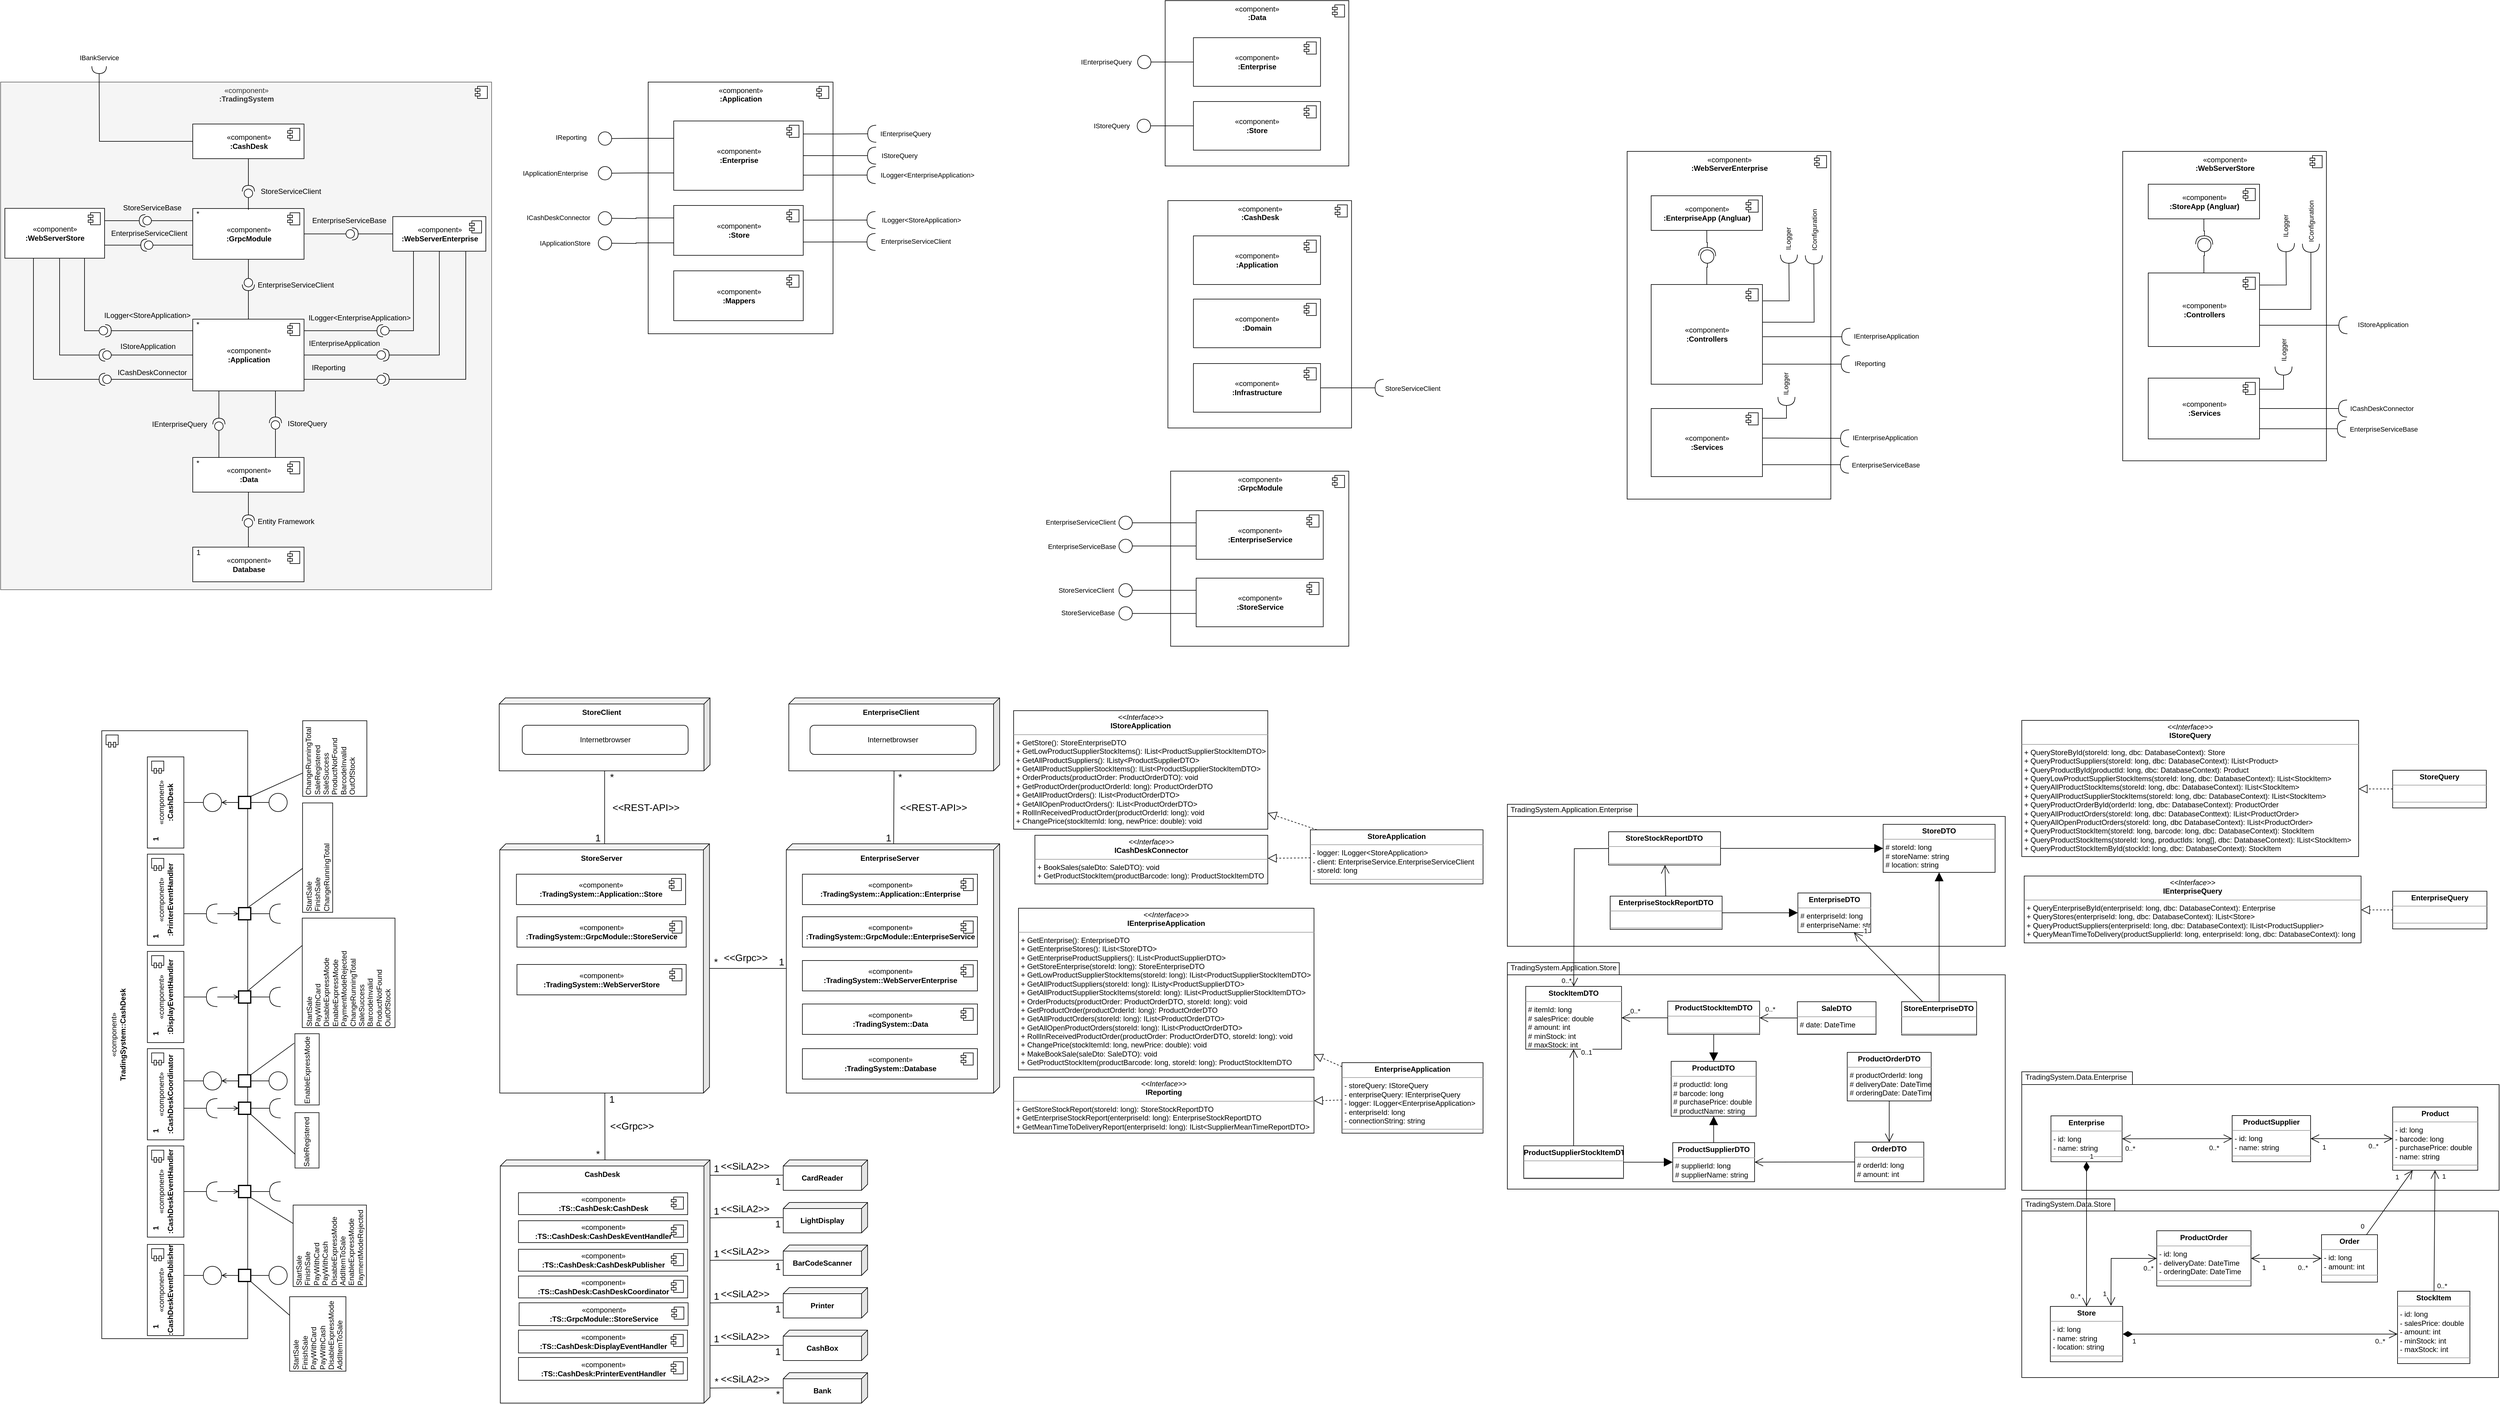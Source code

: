 <mxfile version="16.6.4" type="device" pages="2"><diagram id="C5RBs43oDa-KdzZeNtuy" name="Page-1"><mxGraphModel dx="7841" dy="3753" grid="0" gridSize="10" guides="1" tooltips="1" connect="1" arrows="1" fold="1" page="1" pageScale="1" pageWidth="827" pageHeight="1169" math="0" shadow="0"><root><mxCell id="WIyWlLk6GJQsqaUBKTNV-0"/><mxCell id="WIyWlLk6GJQsqaUBKTNV-1" parent="WIyWlLk6GJQsqaUBKTNV-0"/><mxCell id="116nxx63ts1ft44iVqti-40" value="&lt;div&gt;&lt;span&gt;«component»&lt;/span&gt;&lt;/div&gt;&lt;b&gt;:Data&lt;br&gt;&lt;/b&gt;" style="html=1;dropTarget=0;align=center;verticalAlign=top;" parent="WIyWlLk6GJQsqaUBKTNV-1" vertex="1"><mxGeometry x="-558.77" y="-1140" width="302" height="272" as="geometry"/></mxCell><mxCell id="116nxx63ts1ft44iVqti-41" value="" style="shape=module;jettyWidth=8;jettyHeight=4;" parent="116nxx63ts1ft44iVqti-40" vertex="1"><mxGeometry x="1" width="20" height="20" relative="1" as="geometry"><mxPoint x="-27" y="7" as="offset"/></mxGeometry></mxCell><mxCell id="116nxx63ts1ft44iVqti-2" value="&lt;p style=&quot;margin: 0px ; margin-top: 4px ; text-align: center&quot;&gt;&lt;i&gt;&amp;lt;&amp;lt;Interface&amp;gt;&amp;gt;&lt;/i&gt;&lt;br&gt;&lt;b&gt;IStoreApplication&lt;/b&gt;&lt;/p&gt;&lt;hr size=&quot;1&quot;&gt;&lt;p style=&quot;margin: 0px ; margin-left: 4px&quot;&gt;+ GetStore(): StoreEnterpriseDTO&lt;/p&gt;&lt;p style=&quot;margin: 0px ; margin-left: 4px&quot;&gt;+ GetLowProductSupplierStockItems(): IList&amp;lt;ProductSupplierStockItemDTO&lt;span&gt;&amp;gt;&lt;/span&gt;&lt;/p&gt;&lt;p style=&quot;margin: 0px ; margin-left: 4px&quot;&gt;&lt;span&gt;+ GetAllProductSuppliers(): IListy&amp;lt;ProductSupplierDTO&amp;gt;&lt;/span&gt;&lt;/p&gt;&lt;p style=&quot;margin: 0px ; margin-left: 4px&quot;&gt;&lt;span&gt;+ GetAllProductSupplierStockItems(): IList&amp;lt;ProductSupplierStockItemDTO&amp;gt;&lt;/span&gt;&lt;/p&gt;&lt;p style=&quot;margin: 0px ; margin-left: 4px&quot;&gt;&lt;span&gt;+ OrderProducts(productOrder: ProductOrderDTO): void&lt;/span&gt;&lt;/p&gt;&lt;p style=&quot;margin: 0px ; margin-left: 4px&quot;&gt;&lt;span&gt;+ GetProductOrder(productOrderId: long): ProductOrderDTO&lt;/span&gt;&lt;/p&gt;&lt;p style=&quot;margin: 0px ; margin-left: 4px&quot;&gt;&lt;span&gt;+ GetAllProductOrders(): IList&amp;lt;ProductOrderDTO&amp;gt;&lt;/span&gt;&lt;/p&gt;&lt;p style=&quot;margin: 0px ; margin-left: 4px&quot;&gt;&lt;span&gt;+ GetAllOpenProductOrders(): IList&amp;lt;ProductOrderDTO&amp;gt;&lt;/span&gt;&lt;/p&gt;&lt;p style=&quot;margin: 0px ; margin-left: 4px&quot;&gt;&lt;span&gt;+ RollInReceivedProductOrder(productOrderId: long): void&lt;/span&gt;&lt;/p&gt;&lt;p style=&quot;margin: 0px ; margin-left: 4px&quot;&gt;&lt;span&gt;+ ChangePrice(stockItemId: long, newPrice: double): void&lt;/span&gt;&lt;/p&gt;&lt;p style=&quot;margin: 0px ; margin-left: 4px&quot;&gt;&lt;span&gt;&lt;br&gt;&lt;/span&gt;&lt;/p&gt;" style="verticalAlign=top;align=left;overflow=fill;fontSize=12;fontFamily=Helvetica;html=1;" parent="WIyWlLk6GJQsqaUBKTNV-1" vertex="1"><mxGeometry x="-808" y="28" width="418" height="195" as="geometry"/></mxCell><mxCell id="116nxx63ts1ft44iVqti-4" value="&lt;p style=&quot;margin: 0px ; margin-top: 4px ; text-align: center&quot;&gt;&lt;i&gt;&amp;lt;&amp;lt;Interface&amp;gt;&amp;gt;&lt;/i&gt;&lt;br&gt;&lt;b&gt;ICashDeskConnector&lt;/b&gt;&lt;/p&gt;&lt;hr size=&quot;1&quot;&gt;&lt;p style=&quot;margin: 0px ; margin-left: 4px&quot;&gt;+ BookSales(saleDto: SaleDTO): void&lt;/p&gt;&lt;p style=&quot;margin: 0px ; margin-left: 4px&quot;&gt;+ GetProductStockItem(productBarcode: long): ProductStockItemDTO&lt;/p&gt;&lt;p style=&quot;margin: 0px ; margin-left: 4px&quot;&gt;&lt;span&gt;&lt;br&gt;&lt;/span&gt;&lt;/p&gt;" style="verticalAlign=top;align=left;overflow=fill;fontSize=12;fontFamily=Helvetica;html=1;" parent="WIyWlLk6GJQsqaUBKTNV-1" vertex="1"><mxGeometry x="-773" y="233" width="383" height="80" as="geometry"/></mxCell><mxCell id="116nxx63ts1ft44iVqti-5" value="&lt;p style=&quot;margin: 0px ; margin-top: 4px ; text-align: center&quot;&gt;&lt;i&gt;&amp;lt;&amp;lt;Interface&amp;gt;&amp;gt;&lt;/i&gt;&lt;br&gt;&lt;b&gt;IEnterpriseApplication&lt;/b&gt;&lt;/p&gt;&lt;hr size=&quot;1&quot;&gt;&lt;p style=&quot;margin: 0px ; margin-left: 4px&quot;&gt;+ GetEnterprise(): EnterpriseDTO&lt;/p&gt;&lt;p style=&quot;margin: 0px ; margin-left: 4px&quot;&gt;+ GetEnterpriseStores(): IList&amp;lt;StoreDTO&amp;gt;&lt;/p&gt;&lt;p style=&quot;margin: 0px ; margin-left: 4px&quot;&gt;+ GetEnterpriseProductSuppliers(): IList&amp;lt;ProductSupplierDTO&amp;gt;&lt;/p&gt;&lt;p style=&quot;margin: 0px ; margin-left: 4px&quot;&gt;&lt;span&gt;+ GetStoreEnterprise(storeId: long): StoreEnterpriseDTO&lt;/span&gt;&lt;br&gt;&lt;/p&gt;&lt;p style=&quot;margin: 0px 0px 0px 4px&quot;&gt;+ GetLowProductSupplierStockItems(storeId: long): IList&amp;lt;ProductSupplierStockItemDTO&amp;gt;&lt;/p&gt;&lt;p style=&quot;margin: 0px 0px 0px 4px&quot;&gt;+ GetAllProductSuppliers(storeId: long): IListy&amp;lt;ProductSupplierDTO&amp;gt;&lt;/p&gt;&lt;p style=&quot;margin: 0px 0px 0px 4px&quot;&gt;+ GetAllProductSupplierStockItems(storeId: long): IList&amp;lt;ProductSupplierStockItemDTO&amp;gt;&lt;/p&gt;&lt;p style=&quot;margin: 0px 0px 0px 4px&quot;&gt;+ OrderProducts(productOrder: ProductOrderDTO, storeId: long): void&lt;/p&gt;&lt;p style=&quot;margin: 0px 0px 0px 4px&quot;&gt;+ GetProductOrder(productOrderId: long): ProductOrderDTO&lt;/p&gt;&lt;p style=&quot;margin: 0px 0px 0px 4px&quot;&gt;+ GetAllProductOrders(storeId: long): IList&amp;lt;ProductOrderDTO&amp;gt;&lt;/p&gt;&lt;p style=&quot;margin: 0px 0px 0px 4px&quot;&gt;+ GetAllOpenProductOrders(storeId: long): IList&amp;lt;ProductOrderDTO&amp;gt;&lt;/p&gt;&lt;p style=&quot;margin: 0px 0px 0px 4px&quot;&gt;+ RollInReceivedProductOrder(productOrder: ProductOrderDTO, storeId: long): void&lt;/p&gt;&lt;p style=&quot;margin: 0px 0px 0px 4px&quot;&gt;+ ChangePrice(stockItemId: long, newPrice: double): void&lt;/p&gt;&lt;p style=&quot;margin: 0px 0px 0px 4px&quot;&gt;+ MakeBookSale(saleDto: SaleDTO): void&lt;/p&gt;&lt;p style=&quot;margin: 0px 0px 0px 4px&quot;&gt;+ GetProductStockItem(productBarcode: long, storeId: long): ProductStockItemDTO&lt;/p&gt;" style="verticalAlign=top;align=left;overflow=fill;fontSize=12;fontFamily=Helvetica;html=1;" parent="WIyWlLk6GJQsqaUBKTNV-1" vertex="1"><mxGeometry x="-800" y="353" width="486" height="266" as="geometry"/></mxCell><mxCell id="116nxx63ts1ft44iVqti-6" value="&lt;p style=&quot;margin: 0px ; margin-top: 4px ; text-align: center&quot;&gt;&lt;i&gt;&amp;lt;&amp;lt;Interface&amp;gt;&amp;gt;&lt;/i&gt;&lt;br&gt;&lt;b&gt;IReporting&lt;/b&gt;&lt;/p&gt;&lt;hr size=&quot;1&quot;&gt;&lt;p style=&quot;margin: 0px ; margin-left: 4px&quot;&gt;+ GetStoreStockReport(storeId: long): StoreStockReportDTO&lt;/p&gt;&lt;p style=&quot;margin: 0px ; margin-left: 4px&quot;&gt;+ GetEnterpriseStockReport(enterpriseId: long): EnterpriseStockReportDTO&lt;/p&gt;&lt;p style=&quot;margin: 0px ; margin-left: 4px&quot;&gt;+&amp;nbsp;GetMeanTimeToDeliveryReport(enterpriseId: long):&amp;nbsp;IList&amp;lt;SupplierMeanTimeReportDTO&amp;gt;&lt;/p&gt;" style="verticalAlign=top;align=left;overflow=fill;fontSize=12;fontFamily=Helvetica;html=1;" parent="WIyWlLk6GJQsqaUBKTNV-1" vertex="1"><mxGeometry x="-808" y="631" width="494" height="92" as="geometry"/></mxCell><mxCell id="116nxx63ts1ft44iVqti-7" value="&lt;p style=&quot;margin: 0px ; margin-top: 4px ; text-align: center&quot;&gt;&lt;i&gt;&amp;lt;&amp;lt;Interface&amp;gt;&amp;gt;&lt;/i&gt;&lt;br&gt;&lt;b&gt;IStoreQuery&lt;/b&gt;&lt;/p&gt;&lt;hr size=&quot;1&quot;&gt;&lt;p style=&quot;margin: 0px ; margin-left: 4px&quot;&gt;+&amp;nbsp;QueryStoreById(storeId: long, dbc: DatabaseContext):&amp;nbsp;Store&lt;br&gt;&lt;/p&gt;&lt;p style=&quot;margin: 0px ; margin-left: 4px&quot;&gt;+&amp;nbsp;QueryProductSuppliers(storeId: long, dbc: DatabaseContext):&amp;nbsp;IList&amp;lt;Product&amp;gt;&lt;/p&gt;&lt;p style=&quot;margin: 0px ; margin-left: 4px&quot;&gt;+&amp;nbsp;QueryProductById(productId: long, dbc: DatabaseContext):&amp;nbsp;Product&lt;/p&gt;&lt;p style=&quot;margin: 0px ; margin-left: 4px&quot;&gt;+&amp;nbsp;QueryLowProductSupplierStockItems(storeId: long, dbc: DatabaseContext):&amp;nbsp;IList&amp;lt;StockItem&amp;gt;&lt;/p&gt;&lt;p style=&quot;margin: 0px ; margin-left: 4px&quot;&gt;+&amp;nbsp;QueryAllProductStockItems(storeId: long, dbc: DatabaseContext):&amp;nbsp;IList&amp;lt;StockItem&amp;gt;&lt;/p&gt;&lt;p style=&quot;margin: 0px ; margin-left: 4px&quot;&gt;+&amp;nbsp;QueryAllProductSupplierStockItems(storeId: long, dbc: DatabaseContext):&amp;nbsp;IList&amp;lt;StockItem&amp;gt;&lt;/p&gt;&lt;p style=&quot;margin: 0px ; margin-left: 4px&quot;&gt;+&amp;nbsp;QueryProductOrderById(orderId: long, dbc: DatabaseContext): ProductOrder&lt;/p&gt;&lt;p style=&quot;margin: 0px ; margin-left: 4px&quot;&gt;+&amp;nbsp;QueryAllProductOrders(storeId: long, dbc: DatabaseConttext):&amp;nbsp;IList&amp;lt;ProductOrder&amp;gt;&lt;/p&gt;&lt;p style=&quot;margin: 0px ; margin-left: 4px&quot;&gt;+&amp;nbsp;QueryAllOpenProductOrders(storeId: long, dbc DatabaseContext):&amp;nbsp;IList&amp;lt;ProductOrder&amp;gt;&lt;/p&gt;&lt;p style=&quot;margin: 0px ; margin-left: 4px&quot;&gt;+&amp;nbsp;QueryProductStockItem(storeId: long, barcode: long, dbc: DatabaseContext):&amp;nbsp;StockItem&lt;/p&gt;&lt;p style=&quot;margin: 0px ; margin-left: 4px&quot;&gt;+&amp;nbsp;QueryProductStockItems(storeId: long, productIds: long[], dbc: DatabaseContext):&amp;nbsp;IList&amp;lt;StockItem&amp;gt;&lt;/p&gt;&lt;p style=&quot;margin: 0px ; margin-left: 4px&quot;&gt;+&amp;nbsp;QueryProductStockItemById(stockId: long, dbc: DatabaseContext):&amp;nbsp;StockItem&lt;/p&gt;" style="verticalAlign=top;align=left;overflow=fill;fontSize=12;fontFamily=Helvetica;html=1;" parent="WIyWlLk6GJQsqaUBKTNV-1" vertex="1"><mxGeometry x="850" y="44" width="554" height="224" as="geometry"/></mxCell><mxCell id="116nxx63ts1ft44iVqti-9" value="&lt;p style=&quot;margin: 0px ; margin-top: 4px ; text-align: center&quot;&gt;&lt;i&gt;&amp;lt;&amp;lt;Interface&amp;gt;&amp;gt;&lt;/i&gt;&lt;br&gt;&lt;b&gt;IEnterpriseQuery&lt;/b&gt;&lt;/p&gt;&lt;hr size=&quot;1&quot;&gt;&lt;p style=&quot;margin: 0px ; margin-left: 4px&quot;&gt;+&amp;nbsp;QueryEnterpriseById(enterpriseId: long, dbc: DatabaseContext):&amp;nbsp;Enterprise&lt;/p&gt;&lt;p style=&quot;margin: 0px ; margin-left: 4px&quot;&gt;+&amp;nbsp;QueryStores(enterpriseId: long, dbc: DatabaseContext): IList&amp;lt;Store&amp;gt;&lt;/p&gt;&lt;p style=&quot;margin: 0px ; margin-left: 4px&quot;&gt;+&amp;nbsp;QueryProductSuppliers(enterpriseId: long, dbc: DatabaseContext):&amp;nbsp;IList&amp;lt;ProductSupplier&amp;gt;&lt;/p&gt;&lt;p style=&quot;margin: 0px ; margin-left: 4px&quot;&gt;+&amp;nbsp;QueryMeanTimeToDelivery(productSupplierId: long, enterpriseId: long, dbc: DatabaseContext): long&lt;/p&gt;&lt;p style=&quot;margin: 0px ; margin-left: 4px&quot;&gt;&lt;br&gt;&lt;/p&gt;" style="verticalAlign=top;align=left;overflow=fill;fontSize=12;fontFamily=Helvetica;html=1;" parent="WIyWlLk6GJQsqaUBKTNV-1" vertex="1"><mxGeometry x="854" y="300" width="554" height="110" as="geometry"/></mxCell><mxCell id="116nxx63ts1ft44iVqti-10" value="&lt;p style=&quot;margin: 0px ; margin-top: 4px ; text-align: center&quot;&gt;&lt;b&gt;StoreApplication&lt;/b&gt;&lt;/p&gt;&lt;hr size=&quot;1&quot;&gt;&lt;p style=&quot;margin: 0px ; margin-left: 4px&quot;&gt;- logger: ILogger&amp;lt;StoreApplication&amp;gt;&lt;/p&gt;&lt;p style=&quot;margin: 0px ; margin-left: 4px&quot;&gt;- client: EnterpriseService.EnterpriseServiceClient&lt;/p&gt;&lt;p style=&quot;margin: 0px ; margin-left: 4px&quot;&gt;- storeId: long&lt;/p&gt;&lt;hr size=&quot;1&quot;&gt;&lt;p style=&quot;margin: 0px ; margin-left: 4px&quot;&gt;&lt;br&gt;&lt;/p&gt;" style="verticalAlign=top;align=left;overflow=fill;fontSize=12;fontFamily=Helvetica;html=1;" parent="WIyWlLk6GJQsqaUBKTNV-1" vertex="1"><mxGeometry x="-320" y="224" width="284" height="89" as="geometry"/></mxCell><mxCell id="116nxx63ts1ft44iVqti-11" value="&lt;p style=&quot;margin: 0px ; margin-top: 4px ; text-align: center&quot;&gt;&lt;b&gt;EnterpriseApplication&lt;/b&gt;&lt;/p&gt;&lt;hr size=&quot;1&quot;&gt;&lt;p style=&quot;margin: 0px ; margin-left: 4px&quot;&gt;- storeQuery: IStoreQuery&lt;/p&gt;&lt;p style=&quot;margin: 0px ; margin-left: 4px&quot;&gt;- enterpriseQuery: IEnterpriseQuery&lt;/p&gt;&lt;p style=&quot;margin: 0px ; margin-left: 4px&quot;&gt;- logger: ILogger&amp;lt;EnterpriseApplication&amp;gt;&lt;/p&gt;&lt;p style=&quot;margin: 0px ; margin-left: 4px&quot;&gt;- enterpriseId: long&lt;/p&gt;&lt;p style=&quot;margin: 0px ; margin-left: 4px&quot;&gt;- connectionString: string&lt;/p&gt;&lt;hr size=&quot;1&quot;&gt;&lt;p style=&quot;margin: 0px ; margin-left: 4px&quot;&gt;&lt;br&gt;&lt;/p&gt;" style="verticalAlign=top;align=left;overflow=fill;fontSize=12;fontFamily=Helvetica;html=1;" parent="WIyWlLk6GJQsqaUBKTNV-1" vertex="1"><mxGeometry x="-268" y="607" width="232" height="116" as="geometry"/></mxCell><mxCell id="116nxx63ts1ft44iVqti-12" value="&lt;p style=&quot;margin: 0px ; margin-top: 4px ; text-align: center&quot;&gt;&lt;b&gt;StoreQuery&lt;/b&gt;&lt;/p&gt;&lt;hr size=&quot;1&quot;&gt;&lt;p style=&quot;margin: 0px ; margin-left: 4px&quot;&gt;&lt;br&gt;&lt;/p&gt;&lt;hr size=&quot;1&quot;&gt;&lt;p style=&quot;margin: 0px ; margin-left: 4px&quot;&gt;&lt;br&gt;&lt;/p&gt;" style="verticalAlign=top;align=left;overflow=fill;fontSize=12;fontFamily=Helvetica;html=1;" parent="WIyWlLk6GJQsqaUBKTNV-1" vertex="1"><mxGeometry x="1460" y="126" width="154" height="62" as="geometry"/></mxCell><mxCell id="116nxx63ts1ft44iVqti-13" value="&lt;p style=&quot;margin: 0px ; margin-top: 4px ; text-align: center&quot;&gt;&lt;b&gt;EnterpriseQuery&lt;/b&gt;&lt;/p&gt;&lt;hr size=&quot;1&quot;&gt;&lt;p style=&quot;margin: 0px ; margin-left: 4px&quot;&gt;&lt;br&gt;&lt;/p&gt;&lt;hr size=&quot;1&quot;&gt;&lt;p style=&quot;margin: 0px ; margin-left: 4px&quot;&gt;&lt;br&gt;&lt;/p&gt;" style="verticalAlign=top;align=left;overflow=fill;fontSize=12;fontFamily=Helvetica;html=1;" parent="WIyWlLk6GJQsqaUBKTNV-1" vertex="1"><mxGeometry x="1460" y="325" width="155" height="62" as="geometry"/></mxCell><mxCell id="116nxx63ts1ft44iVqti-22" value="&lt;div&gt;&lt;span&gt;«component»&lt;/span&gt;&lt;/div&gt;&lt;b&gt;&lt;div&gt;:TradingSystem&lt;/div&gt;&lt;/b&gt;" style="html=1;dropTarget=0;align=center;verticalAlign=top;fillColor=#f5f5f5;fontColor=#333333;strokeColor=#666666;" parent="WIyWlLk6GJQsqaUBKTNV-1" vertex="1"><mxGeometry x="-2474" y="-1006" width="807.5" height="835" as="geometry"/></mxCell><mxCell id="116nxx63ts1ft44iVqti-23" value="" style="shape=module;jettyWidth=8;jettyHeight=4;" parent="116nxx63ts1ft44iVqti-22" vertex="1"><mxGeometry x="1" width="20" height="20" relative="1" as="geometry"><mxPoint x="-27" y="7" as="offset"/></mxGeometry></mxCell><mxCell id="gaLFRLqmP8wxDD-aH77W-204" style="edgeStyle=orthogonalEdgeStyle;rounded=0;orthogonalLoop=1;jettySize=auto;html=1;endArrow=none;endFill=0;endSize=10;" parent="WIyWlLk6GJQsqaUBKTNV-1" source="116nxx63ts1ft44iVqti-24" target="gaLFRLqmP8wxDD-aH77W-202" edge="1"><mxGeometry relative="1" as="geometry"/></mxCell><mxCell id="116nxx63ts1ft44iVqti-24" value="&lt;div&gt;&lt;span&gt;«component»&lt;/span&gt;&lt;/div&gt;&lt;b&gt;:Application&lt;br&gt;&lt;/b&gt;" style="html=1;dropTarget=0;align=center;verticalAlign=middle;" parent="WIyWlLk6GJQsqaUBKTNV-1" vertex="1"><mxGeometry x="-2158" y="-616" width="183" height="118" as="geometry"/></mxCell><mxCell id="116nxx63ts1ft44iVqti-25" value="" style="shape=module;jettyWidth=8;jettyHeight=4;" parent="116nxx63ts1ft44iVqti-24" vertex="1"><mxGeometry x="1" width="20" height="20" relative="1" as="geometry"><mxPoint x="-27" y="7" as="offset"/></mxGeometry></mxCell><mxCell id="116nxx63ts1ft44iVqti-26" value="&lt;div&gt;&lt;span&gt;«component»&lt;/span&gt;&lt;/div&gt;&lt;b&gt;:Data&lt;br&gt;&lt;/b&gt;" style="html=1;dropTarget=0;align=center;verticalAlign=middle;" parent="WIyWlLk6GJQsqaUBKTNV-1" vertex="1"><mxGeometry x="-2158" y="-388.5" width="183" height="57" as="geometry"/></mxCell><mxCell id="116nxx63ts1ft44iVqti-27" value="" style="shape=module;jettyWidth=8;jettyHeight=4;" parent="116nxx63ts1ft44iVqti-26" vertex="1"><mxGeometry x="1" width="20" height="20" relative="1" as="geometry"><mxPoint x="-27" y="7" as="offset"/></mxGeometry></mxCell><mxCell id="gaLFRLqmP8wxDD-aH77W-213" style="edgeStyle=orthogonalEdgeStyle;rounded=0;orthogonalLoop=1;jettySize=auto;html=1;endArrow=halfCircle;endFill=0;endSize=10;" parent="WIyWlLk6GJQsqaUBKTNV-1" source="116nxx63ts1ft44iVqti-30" edge="1"><mxGeometry relative="1" as="geometry"><mxPoint x="-2312" y="-1032" as="targetPoint"/></mxGeometry></mxCell><mxCell id="gaLFRLqmP8wxDD-aH77W-214" value="IBankService" style="edgeLabel;html=1;align=center;verticalAlign=middle;resizable=0;points=[];" parent="gaLFRLqmP8wxDD-aH77W-213" vertex="1" connectable="0"><mxGeometry x="0.798" y="-1" relative="1" as="geometry"><mxPoint x="-1" y="-42" as="offset"/></mxGeometry></mxCell><mxCell id="116nxx63ts1ft44iVqti-30" value="&lt;div&gt;&lt;span&gt;«component»&lt;/span&gt;&lt;/div&gt;&lt;b&gt;:CashDesk&lt;br&gt;&lt;/b&gt;" style="html=1;dropTarget=0;align=center;verticalAlign=middle;" parent="WIyWlLk6GJQsqaUBKTNV-1" vertex="1"><mxGeometry x="-2158" y="-937" width="183" height="57" as="geometry"/></mxCell><mxCell id="116nxx63ts1ft44iVqti-31" value="" style="shape=module;jettyWidth=8;jettyHeight=4;" parent="116nxx63ts1ft44iVqti-30" vertex="1"><mxGeometry x="1" width="20" height="20" relative="1" as="geometry"><mxPoint x="-27" y="7" as="offset"/></mxGeometry></mxCell><mxCell id="116nxx63ts1ft44iVqti-32" value="&lt;div&gt;&lt;span&gt;«component»&lt;/span&gt;&lt;/div&gt;&lt;b&gt;:GrpcModule&lt;br&gt;&lt;/b&gt;" style="html=1;dropTarget=0;align=center;verticalAlign=middle;" parent="WIyWlLk6GJQsqaUBKTNV-1" vertex="1"><mxGeometry x="-2158" y="-798" width="183" height="83.5" as="geometry"/></mxCell><mxCell id="116nxx63ts1ft44iVqti-33" value="" style="shape=module;jettyWidth=8;jettyHeight=4;" parent="116nxx63ts1ft44iVqti-32" vertex="1"><mxGeometry x="1" width="20" height="20" relative="1" as="geometry"><mxPoint x="-27" y="7" as="offset"/></mxGeometry></mxCell><mxCell id="116nxx63ts1ft44iVqti-34" value="&lt;div&gt;&lt;span&gt;«component»&lt;/span&gt;&lt;/div&gt;&lt;b&gt;:WebServerEnterprise&lt;br&gt;&lt;/b&gt;" style="html=1;dropTarget=0;align=center;verticalAlign=middle;" parent="WIyWlLk6GJQsqaUBKTNV-1" vertex="1"><mxGeometry x="-1829" y="-784.75" width="153" height="57" as="geometry"/></mxCell><mxCell id="116nxx63ts1ft44iVqti-35" value="" style="shape=module;jettyWidth=8;jettyHeight=4;" parent="116nxx63ts1ft44iVqti-34" vertex="1"><mxGeometry x="1" width="20" height="20" relative="1" as="geometry"><mxPoint x="-27" y="7" as="offset"/></mxGeometry></mxCell><mxCell id="116nxx63ts1ft44iVqti-36" value="&lt;div&gt;&lt;span&gt;«component»&lt;/span&gt;&lt;/div&gt;&lt;b&gt;:WebServerStore&lt;br&gt;&lt;/b&gt;" style="html=1;dropTarget=0;align=center;verticalAlign=middle;" parent="WIyWlLk6GJQsqaUBKTNV-1" vertex="1"><mxGeometry x="-2467" y="-798.25" width="164" height="82" as="geometry"/></mxCell><mxCell id="116nxx63ts1ft44iVqti-37" value="" style="shape=module;jettyWidth=8;jettyHeight=4;" parent="116nxx63ts1ft44iVqti-36" vertex="1"><mxGeometry x="1" width="20" height="20" relative="1" as="geometry"><mxPoint x="-27" y="7" as="offset"/></mxGeometry></mxCell><mxCell id="116nxx63ts1ft44iVqti-206" style="edgeStyle=orthogonalEdgeStyle;rounded=0;orthogonalLoop=1;jettySize=auto;html=1;startArrow=none;startFill=0;endArrow=circle;endFill=0;startSize=12;endSize=10;sourcePerimeterSpacing=0;targetPerimeterSpacing=0;strokeColor=default;strokeWidth=1;" parent="WIyWlLk6GJQsqaUBKTNV-1" source="116nxx63ts1ft44iVqti-38" edge="1"><mxGeometry relative="1" as="geometry"><mxPoint x="-605.103" y="-1039" as="targetPoint"/></mxGeometry></mxCell><mxCell id="116nxx63ts1ft44iVqti-208" value="IEnterpriseQuery" style="edgeLabel;html=1;align=center;verticalAlign=middle;resizable=0;points=[];" parent="116nxx63ts1ft44iVqti-206" vertex="1" connectable="0"><mxGeometry x="-0.3" y="-1" relative="1" as="geometry"><mxPoint x="-111" y="1" as="offset"/></mxGeometry></mxCell><mxCell id="116nxx63ts1ft44iVqti-38" value="&lt;div&gt;&lt;span&gt;«component»&lt;/span&gt;&lt;/div&gt;&lt;b&gt;:Enterprise&lt;br&gt;&lt;/b&gt;" style="html=1;dropTarget=0;align=center;verticalAlign=middle;" parent="WIyWlLk6GJQsqaUBKTNV-1" vertex="1"><mxGeometry x="-512.27" y="-1079" width="209" height="80" as="geometry"/></mxCell><mxCell id="116nxx63ts1ft44iVqti-39" value="" style="shape=module;jettyWidth=8;jettyHeight=4;" parent="116nxx63ts1ft44iVqti-38" vertex="1"><mxGeometry x="1" width="20" height="20" relative="1" as="geometry"><mxPoint x="-27" y="7" as="offset"/></mxGeometry></mxCell><mxCell id="116nxx63ts1ft44iVqti-54" value="" style="endArrow=block;dashed=1;endFill=0;endSize=12;html=1;rounded=0;" parent="WIyWlLk6GJQsqaUBKTNV-1" source="116nxx63ts1ft44iVqti-10" target="116nxx63ts1ft44iVqti-2" edge="1"><mxGeometry width="160" relative="1" as="geometry"><mxPoint x="-274" y="556" as="sourcePoint"/><mxPoint x="-114" y="556" as="targetPoint"/></mxGeometry></mxCell><mxCell id="116nxx63ts1ft44iVqti-55" value="" style="endArrow=block;dashed=1;endFill=0;endSize=12;html=1;rounded=0;" parent="WIyWlLk6GJQsqaUBKTNV-1" source="116nxx63ts1ft44iVqti-10" target="116nxx63ts1ft44iVqti-4" edge="1"><mxGeometry width="160" relative="1" as="geometry"><mxPoint x="-166" y="300.047" as="sourcePoint"/><mxPoint x="-382" y="245.952" as="targetPoint"/></mxGeometry></mxCell><mxCell id="116nxx63ts1ft44iVqti-56" value="" style="endArrow=block;dashed=1;endFill=0;endSize=12;html=1;rounded=0;" parent="WIyWlLk6GJQsqaUBKTNV-1" source="116nxx63ts1ft44iVqti-11" target="116nxx63ts1ft44iVqti-5" edge="1"><mxGeometry width="160" relative="1" as="geometry"><mxPoint x="-46" y="449.841" as="sourcePoint"/><mxPoint x="-262" y="452.003" as="targetPoint"/></mxGeometry></mxCell><mxCell id="116nxx63ts1ft44iVqti-57" value="" style="endArrow=block;dashed=1;endFill=0;endSize=12;html=1;rounded=0;" parent="WIyWlLk6GJQsqaUBKTNV-1" source="116nxx63ts1ft44iVqti-11" target="116nxx63ts1ft44iVqti-6" edge="1"><mxGeometry width="160" relative="1" as="geometry"><mxPoint x="-36" y="459.841" as="sourcePoint"/><mxPoint x="-304.0" y="478.805" as="targetPoint"/></mxGeometry></mxCell><mxCell id="116nxx63ts1ft44iVqti-58" value="" style="endArrow=block;dashed=1;endFill=0;endSize=12;html=1;rounded=0;" parent="WIyWlLk6GJQsqaUBKTNV-1" source="116nxx63ts1ft44iVqti-12" target="116nxx63ts1ft44iVqti-7" edge="1"><mxGeometry width="160" relative="1" as="geometry"><mxPoint x="1684" y="70.239" as="sourcePoint"/><mxPoint x="1468.0" y="2.997" as="targetPoint"/></mxGeometry></mxCell><mxCell id="116nxx63ts1ft44iVqti-59" value="" style="endArrow=block;dashed=1;endFill=0;endSize=12;html=1;rounded=0;" parent="WIyWlLk6GJQsqaUBKTNV-1" source="116nxx63ts1ft44iVqti-13" target="116nxx63ts1ft44iVqti-9" edge="1"><mxGeometry width="160" relative="1" as="geometry"><mxPoint x="1593.0" y="166" as="sourcePoint"/><mxPoint x="1414" y="166" as="targetPoint"/></mxGeometry></mxCell><mxCell id="116nxx63ts1ft44iVqti-90" value="&lt;div&gt;&lt;span&gt;«component»&lt;/span&gt;&lt;/div&gt;&lt;b&gt;:Application&lt;br&gt;&lt;/b&gt;" style="html=1;dropTarget=0;align=center;verticalAlign=top;" parent="WIyWlLk6GJQsqaUBKTNV-1" vertex="1"><mxGeometry x="-1409" y="-1006" width="304" height="414" as="geometry"/></mxCell><mxCell id="116nxx63ts1ft44iVqti-91" value="" style="shape=module;jettyWidth=8;jettyHeight=4;" parent="116nxx63ts1ft44iVqti-90" vertex="1"><mxGeometry x="1" width="20" height="20" relative="1" as="geometry"><mxPoint x="-27" y="7" as="offset"/></mxGeometry></mxCell><mxCell id="116nxx63ts1ft44iVqti-216" style="edgeStyle=orthogonalEdgeStyle;rounded=0;orthogonalLoop=1;jettySize=auto;html=1;startArrow=none;startFill=0;endArrow=circle;endFill=0;startSize=12;endSize=10;sourcePerimeterSpacing=0;targetPerimeterSpacing=0;strokeColor=default;strokeWidth=1;exitX=0;exitY=0.75;exitDx=0;exitDy=0;" parent="WIyWlLk6GJQsqaUBKTNV-1" source="116nxx63ts1ft44iVqti-96" edge="1"><mxGeometry relative="1" as="geometry"><mxPoint x="-1492" y="-741" as="targetPoint"/></mxGeometry></mxCell><mxCell id="116nxx63ts1ft44iVqti-217" value="IApplicationStore" style="edgeLabel;html=1;align=center;verticalAlign=middle;resizable=0;points=[];" parent="116nxx63ts1ft44iVqti-216" vertex="1" connectable="0"><mxGeometry x="0.017" relative="1" as="geometry"><mxPoint x="-116" y="-1" as="offset"/></mxGeometry></mxCell><mxCell id="116nxx63ts1ft44iVqti-218" value="" style="edgeStyle=orthogonalEdgeStyle;rounded=0;orthogonalLoop=1;jettySize=auto;html=1;startArrow=none;startFill=0;endArrow=circle;endFill=0;startSize=12;endSize=10;sourcePerimeterSpacing=0;targetPerimeterSpacing=0;strokeColor=default;strokeWidth=1;exitX=0;exitY=0.25;exitDx=0;exitDy=0;" parent="WIyWlLk6GJQsqaUBKTNV-1" source="116nxx63ts1ft44iVqti-96" edge="1"><mxGeometry relative="1" as="geometry"><mxPoint x="-1492" y="-782" as="targetPoint"/></mxGeometry></mxCell><mxCell id="116nxx63ts1ft44iVqti-219" value="ICashDeskConnector" style="edgeLabel;html=1;align=center;verticalAlign=middle;resizable=0;points=[];" parent="116nxx63ts1ft44iVqti-218" vertex="1" connectable="0"><mxGeometry x="-0.191" y="-1" relative="1" as="geometry"><mxPoint x="-139" as="offset"/></mxGeometry></mxCell><mxCell id="116nxx63ts1ft44iVqti-96" value="&lt;div&gt;&lt;span&gt;«component»&lt;/span&gt;&lt;/div&gt;&lt;b&gt;:Store&lt;br&gt;&lt;/b&gt;" style="html=1;dropTarget=0;align=center;verticalAlign=middle;" parent="WIyWlLk6GJQsqaUBKTNV-1" vertex="1"><mxGeometry x="-1367" y="-803" width="213" height="82" as="geometry"/></mxCell><mxCell id="116nxx63ts1ft44iVqti-97" value="" style="shape=module;jettyWidth=8;jettyHeight=4;" parent="116nxx63ts1ft44iVqti-96" vertex="1"><mxGeometry x="1" width="20" height="20" relative="1" as="geometry"><mxPoint x="-27" y="7" as="offset"/></mxGeometry></mxCell><mxCell id="116nxx63ts1ft44iVqti-137" value="" style="shape=folder;fontStyle=1;spacingTop=10;tabWidth=153;tabHeight=20;tabPosition=left;html=1;" parent="WIyWlLk6GJQsqaUBKTNV-1" vertex="1"><mxGeometry x="850" y="831" width="784" height="294" as="geometry"/></mxCell><mxCell id="116nxx63ts1ft44iVqti-140" value="TradingSystem.Data.Store" style="text;html=1;align=center;verticalAlign=middle;resizable=0;points=[];autosize=1;strokeColor=none;fillColor=none;" parent="WIyWlLk6GJQsqaUBKTNV-1" vertex="1"><mxGeometry x="850" y="831" width="151" height="18" as="geometry"/></mxCell><mxCell id="116nxx63ts1ft44iVqti-181" value="" style="group" parent="WIyWlLk6GJQsqaUBKTNV-1" vertex="1" connectable="0"><mxGeometry x="850" y="622" width="785" height="195" as="geometry"/></mxCell><mxCell id="116nxx63ts1ft44iVqti-179" value="" style="shape=folder;fontStyle=1;spacingTop=10;tabWidth=182;tabHeight=21;tabPosition=left;html=1;" parent="116nxx63ts1ft44iVqti-181" vertex="1"><mxGeometry width="785" height="195" as="geometry"/></mxCell><mxCell id="116nxx63ts1ft44iVqti-180" value="TradingSystem.Data.Enterprise" style="text;html=1;align=center;verticalAlign=middle;resizable=0;points=[];autosize=1;strokeColor=none;fillColor=none;" parent="116nxx63ts1ft44iVqti-181" vertex="1"><mxGeometry width="177" height="18" as="geometry"/></mxCell><mxCell id="116nxx63ts1ft44iVqti-43" value="&lt;p style=&quot;margin: 0px ; margin-top: 4px ; text-align: center&quot;&gt;&lt;b&gt;Enterprise&lt;/b&gt;&lt;/p&gt;&lt;hr size=&quot;1&quot;&gt;&lt;p style=&quot;margin: 0px ; margin-left: 4px&quot;&gt;- id: long&lt;/p&gt;&lt;p style=&quot;margin: 0px ; margin-left: 4px&quot;&gt;- name: string&amp;nbsp; &amp;nbsp; &amp;nbsp;&lt;/p&gt;&lt;hr size=&quot;1&quot;&gt;&lt;p style=&quot;margin: 0px ; margin-left: 4px&quot;&gt;&lt;br&gt;&lt;/p&gt;" style="verticalAlign=top;align=left;overflow=fill;fontSize=12;fontFamily=Helvetica;html=1;" parent="WIyWlLk6GJQsqaUBKTNV-1" vertex="1"><mxGeometry x="898" y="694.5" width="117" height="75.5" as="geometry"/></mxCell><mxCell id="116nxx63ts1ft44iVqti-44" value="&lt;p style=&quot;margin: 0px ; margin-top: 4px ; text-align: center&quot;&gt;&lt;b&gt;ProductSupplier&lt;/b&gt;&lt;/p&gt;&lt;hr size=&quot;1&quot;&gt;&lt;p style=&quot;margin: 0px ; margin-left: 4px&quot;&gt;- id: long&lt;/p&gt;&lt;p style=&quot;margin: 0px ; margin-left: 4px&quot;&gt;- name: string&amp;nbsp; &amp;nbsp; &amp;nbsp;&lt;/p&gt;&lt;hr size=&quot;1&quot;&gt;&lt;p style=&quot;margin: 0px ; margin-left: 4px&quot;&gt;&lt;br&gt;&lt;/p&gt;" style="verticalAlign=top;align=left;overflow=fill;fontSize=12;fontFamily=Helvetica;html=1;" parent="WIyWlLk6GJQsqaUBKTNV-1" vertex="1"><mxGeometry x="1196" y="694" width="129" height="76" as="geometry"/></mxCell><mxCell id="116nxx63ts1ft44iVqti-45" value="&lt;p style=&quot;margin: 0px ; margin-top: 4px ; text-align: center&quot;&gt;&lt;b&gt;Product&lt;/b&gt;&lt;/p&gt;&lt;hr size=&quot;1&quot;&gt;&lt;p style=&quot;margin: 0px ; margin-left: 4px&quot;&gt;- id: long&lt;/p&gt;&lt;p style=&quot;margin: 0px ; margin-left: 4px&quot;&gt;- barcode: long&lt;/p&gt;&lt;p style=&quot;margin: 0px ; margin-left: 4px&quot;&gt;- purchasePrice: double&lt;/p&gt;&lt;p style=&quot;margin: 0px ; margin-left: 4px&quot;&gt;- name: string&amp;nbsp; &amp;nbsp; &amp;nbsp;&lt;/p&gt;&lt;hr size=&quot;1&quot;&gt;&lt;p style=&quot;margin: 0px ; margin-left: 4px&quot;&gt;&lt;br&gt;&lt;/p&gt;" style="verticalAlign=top;align=left;overflow=fill;fontSize=12;fontFamily=Helvetica;html=1;" parent="WIyWlLk6GJQsqaUBKTNV-1" vertex="1"><mxGeometry x="1460" y="680" width="140" height="104" as="geometry"/></mxCell><mxCell id="116nxx63ts1ft44iVqti-49" value="&lt;p style=&quot;margin: 0px ; margin-top: 4px ; text-align: center&quot;&gt;&lt;b&gt;Store&lt;/b&gt;&lt;/p&gt;&lt;hr size=&quot;1&quot;&gt;&lt;p style=&quot;margin: 0px ; margin-left: 4px&quot;&gt;- id: long&lt;/p&gt;&lt;p style=&quot;margin: 0px ; margin-left: 4px&quot;&gt;- name: string&lt;/p&gt;&lt;p style=&quot;margin: 0px ; margin-left: 4px&quot;&gt;- location: string&amp;nbsp;&amp;nbsp;&lt;/p&gt;&lt;hr size=&quot;1&quot;&gt;&lt;p style=&quot;margin: 0px ; margin-left: 4px&quot;&gt;&lt;br&gt;&lt;/p&gt;" style="verticalAlign=top;align=left;overflow=fill;fontSize=12;fontFamily=Helvetica;html=1;" parent="WIyWlLk6GJQsqaUBKTNV-1" vertex="1"><mxGeometry x="897" y="1008" width="119" height="91" as="geometry"/></mxCell><mxCell id="116nxx63ts1ft44iVqti-50" value="&lt;p style=&quot;margin: 0px ; margin-top: 4px ; text-align: center&quot;&gt;&lt;b&gt;ProductOrder&lt;/b&gt;&lt;/p&gt;&lt;hr size=&quot;1&quot;&gt;&lt;p style=&quot;margin: 0px ; margin-left: 4px&quot;&gt;- id: long&lt;/p&gt;&lt;p style=&quot;margin: 0px ; margin-left: 4px&quot;&gt;- deliveryDate: DateTime&lt;/p&gt;&lt;p style=&quot;margin: 0px ; margin-left: 4px&quot;&gt;- orderingDate: DateTime&amp;nbsp;&amp;nbsp;&lt;/p&gt;&lt;hr size=&quot;1&quot;&gt;&lt;p style=&quot;margin: 0px ; margin-left: 4px&quot;&gt;&lt;br&gt;&lt;/p&gt;" style="verticalAlign=top;align=left;overflow=fill;fontSize=12;fontFamily=Helvetica;html=1;" parent="WIyWlLk6GJQsqaUBKTNV-1" vertex="1"><mxGeometry x="1072" y="883.5" width="155" height="91" as="geometry"/></mxCell><mxCell id="116nxx63ts1ft44iVqti-51" value="&lt;p style=&quot;margin: 0px ; margin-top: 4px ; text-align: center&quot;&gt;&lt;b&gt;Order&lt;/b&gt;&lt;/p&gt;&lt;hr size=&quot;1&quot;&gt;&lt;p style=&quot;margin: 0px ; margin-left: 4px&quot;&gt;- id: long&lt;/p&gt;&lt;p style=&quot;margin: 0px ; margin-left: 4px&quot;&gt;- amount: int&lt;br&gt;&lt;/p&gt;&lt;hr size=&quot;1&quot;&gt;&lt;p style=&quot;margin: 0px ; margin-left: 4px&quot;&gt;&lt;br&gt;&lt;/p&gt;" style="verticalAlign=top;align=left;overflow=fill;fontSize=12;fontFamily=Helvetica;html=1;" parent="WIyWlLk6GJQsqaUBKTNV-1" vertex="1"><mxGeometry x="1343" y="890" width="92" height="78" as="geometry"/></mxCell><mxCell id="116nxx63ts1ft44iVqti-52" value="&lt;p style=&quot;margin: 0px ; margin-top: 4px ; text-align: center&quot;&gt;&lt;b&gt;StockItem&lt;/b&gt;&lt;/p&gt;&lt;hr size=&quot;1&quot;&gt;&lt;p style=&quot;margin: 0px ; margin-left: 4px&quot;&gt;- id: long&lt;/p&gt;&lt;p style=&quot;margin: 0px ; margin-left: 4px&quot;&gt;- salesPrice: double&lt;/p&gt;&lt;p style=&quot;margin: 0px ; margin-left: 4px&quot;&gt;- amount: int&lt;/p&gt;&lt;p style=&quot;margin: 0px ; margin-left: 4px&quot;&gt;- minStock: int&lt;/p&gt;&lt;p style=&quot;margin: 0px ; margin-left: 4px&quot;&gt;- maxStock: int&lt;/p&gt;&lt;hr size=&quot;1&quot;&gt;&lt;p style=&quot;margin: 0px ; margin-left: 4px&quot;&gt;&lt;br&gt;&lt;/p&gt;" style="verticalAlign=top;align=left;overflow=fill;fontSize=12;fontFamily=Helvetica;html=1;" parent="WIyWlLk6GJQsqaUBKTNV-1" vertex="1"><mxGeometry x="1468" y="983" width="119" height="119" as="geometry"/></mxCell><mxCell id="116nxx63ts1ft44iVqti-60" value="1" style="endArrow=open;html=1;endSize=12;startArrow=diamondThin;startSize=14;startFill=1;edgeStyle=orthogonalEdgeStyle;align=left;verticalAlign=bottom;rounded=0;" parent="WIyWlLk6GJQsqaUBKTNV-1" source="116nxx63ts1ft44iVqti-49" target="116nxx63ts1ft44iVqti-52" edge="1"><mxGeometry x="-0.938" y="-19" relative="1" as="geometry"><mxPoint x="1031" y="768" as="sourcePoint"/><mxPoint x="1191" y="768" as="targetPoint"/><Array as="points"><mxPoint x="989" y="1063"/></Array><mxPoint y="1" as="offset"/></mxGeometry></mxCell><mxCell id="116nxx63ts1ft44iVqti-74" value="0..*" style="edgeLabel;html=1;align=center;verticalAlign=middle;resizable=0;points=[];" parent="116nxx63ts1ft44iVqti-60" vertex="1" connectable="0"><mxGeometry x="0.881" y="-1" relative="1" as="geometry"><mxPoint x="-2" y="10" as="offset"/></mxGeometry></mxCell><mxCell id="116nxx63ts1ft44iVqti-61" value="1" style="endArrow=open;html=1;endSize=12;startArrow=diamondThin;startSize=14;startFill=1;edgeStyle=orthogonalEdgeStyle;align=left;verticalAlign=bottom;rounded=0;" parent="WIyWlLk6GJQsqaUBKTNV-1" source="116nxx63ts1ft44iVqti-43" target="116nxx63ts1ft44iVqti-49" edge="1"><mxGeometry x="-1" y="3" relative="1" as="geometry"><mxPoint x="1031" y="799" as="sourcePoint"/><mxPoint x="1191" y="799" as="targetPoint"/></mxGeometry></mxCell><mxCell id="116nxx63ts1ft44iVqti-75" value="0..*" style="edgeLabel;html=1;align=center;verticalAlign=middle;resizable=0;points=[];" parent="116nxx63ts1ft44iVqti-61" vertex="1" connectable="0"><mxGeometry x="0.733" y="-2" relative="1" as="geometry"><mxPoint x="-17" y="15" as="offset"/></mxGeometry></mxCell><mxCell id="116nxx63ts1ft44iVqti-62" value="" style="endArrow=open;startArrow=open;endFill=0;startFill=0;html=1;rounded=0;endSize=12;startSize=12;exitX=0.838;exitY=-0.011;exitDx=0;exitDy=0;exitPerimeter=0;" parent="WIyWlLk6GJQsqaUBKTNV-1" source="116nxx63ts1ft44iVqti-49" target="116nxx63ts1ft44iVqti-50" edge="1"><mxGeometry width="160" relative="1" as="geometry"><mxPoint x="1031" y="799" as="sourcePoint"/><mxPoint x="1191" y="799" as="targetPoint"/><Array as="points"><mxPoint x="997" y="929"/></Array></mxGeometry></mxCell><mxCell id="116nxx63ts1ft44iVqti-76" value="1" style="edgeLabel;html=1;align=center;verticalAlign=middle;resizable=0;points=[];" parent="116nxx63ts1ft44iVqti-62" vertex="1" connectable="0"><mxGeometry x="-0.53" y="1" relative="1" as="geometry"><mxPoint x="-10" y="16" as="offset"/></mxGeometry></mxCell><mxCell id="116nxx63ts1ft44iVqti-77" value="0..*" style="edgeLabel;html=1;align=center;verticalAlign=middle;resizable=0;points=[];" parent="116nxx63ts1ft44iVqti-62" vertex="1" connectable="0"><mxGeometry x="0.707" y="1" relative="1" as="geometry"><mxPoint x="8" y="17" as="offset"/></mxGeometry></mxCell><mxCell id="116nxx63ts1ft44iVqti-63" value="" style="endArrow=open;startArrow=open;endFill=0;startFill=0;html=1;rounded=0;endSize=12;startSize=12;" parent="WIyWlLk6GJQsqaUBKTNV-1" source="116nxx63ts1ft44iVqti-43" target="116nxx63ts1ft44iVqti-44" edge="1"><mxGeometry width="160" relative="1" as="geometry"><mxPoint x="1027" y="1030.538" as="sourcePoint"/><mxPoint x="1103" y="988.434" as="targetPoint"/></mxGeometry></mxCell><mxCell id="116nxx63ts1ft44iVqti-84" value="0..*" style="edgeLabel;html=1;align=center;verticalAlign=middle;resizable=0;points=[];" parent="116nxx63ts1ft44iVqti-63" vertex="1" connectable="0"><mxGeometry x="-0.642" y="-1" relative="1" as="geometry"><mxPoint x="-20" y="15" as="offset"/></mxGeometry></mxCell><mxCell id="116nxx63ts1ft44iVqti-85" value="0..*" style="edgeLabel;html=1;align=center;verticalAlign=middle;resizable=0;points=[];" parent="116nxx63ts1ft44iVqti-63" vertex="1" connectable="0"><mxGeometry x="0.697" y="-1" relative="1" as="geometry"><mxPoint x="-3" y="14" as="offset"/></mxGeometry></mxCell><mxCell id="116nxx63ts1ft44iVqti-64" value="" style="endArrow=open;startArrow=open;endFill=0;startFill=0;html=1;rounded=0;endSize=12;targetPerimeterSpacing=0;strokeColor=default;startSize=12;" parent="WIyWlLk6GJQsqaUBKTNV-1" source="116nxx63ts1ft44iVqti-44" target="116nxx63ts1ft44iVqti-45" edge="1"><mxGeometry width="160" relative="1" as="geometry"><mxPoint x="1027" y="739.79" as="sourcePoint"/><mxPoint x="1129" y="741.144" as="targetPoint"/></mxGeometry></mxCell><mxCell id="116nxx63ts1ft44iVqti-86" value="1" style="edgeLabel;html=1;align=center;verticalAlign=middle;resizable=0;points=[];" parent="116nxx63ts1ft44iVqti-64" vertex="1" connectable="0"><mxGeometry x="-0.532" y="1" relative="1" as="geometry"><mxPoint x="-10" y="15" as="offset"/></mxGeometry></mxCell><mxCell id="116nxx63ts1ft44iVqti-87" value="0..*" style="edgeLabel;html=1;align=center;verticalAlign=middle;resizable=0;points=[];" parent="116nxx63ts1ft44iVqti-64" vertex="1" connectable="0"><mxGeometry x="0.526" y="-1" relative="1" as="geometry"><mxPoint y="11" as="offset"/></mxGeometry></mxCell><mxCell id="116nxx63ts1ft44iVqti-67" value="" style="endArrow=open;startArrow=open;endFill=0;startFill=0;html=1;rounded=0;endSize=12;startSize=12;" parent="WIyWlLk6GJQsqaUBKTNV-1" source="116nxx63ts1ft44iVqti-50" target="116nxx63ts1ft44iVqti-51" edge="1"><mxGeometry width="160" relative="1" as="geometry"><mxPoint x="1258" y="745.119" as="sourcePoint"/><mxPoint x="1351" y="749.615" as="targetPoint"/></mxGeometry></mxCell><mxCell id="116nxx63ts1ft44iVqti-78" value="1" style="edgeLabel;html=1;align=center;verticalAlign=middle;resizable=0;points=[];" parent="116nxx63ts1ft44iVqti-67" vertex="1" connectable="0"><mxGeometry x="-0.474" relative="1" as="geometry"><mxPoint x="-10" y="15" as="offset"/></mxGeometry></mxCell><mxCell id="116nxx63ts1ft44iVqti-79" value="0..*" style="edgeLabel;html=1;align=center;verticalAlign=middle;resizable=0;points=[];" parent="116nxx63ts1ft44iVqti-67" vertex="1" connectable="0"><mxGeometry x="0.53" relative="1" as="geometry"><mxPoint x="-4" y="15" as="offset"/></mxGeometry></mxCell><mxCell id="116nxx63ts1ft44iVqti-68" value="" style="endArrow=open;endFill=1;endSize=12;html=1;rounded=0;" parent="WIyWlLk6GJQsqaUBKTNV-1" source="116nxx63ts1ft44iVqti-51" target="116nxx63ts1ft44iVqti-45" edge="1"><mxGeometry width="160" relative="1" as="geometry"><mxPoint x="1031" y="799" as="sourcePoint"/><mxPoint x="1191" y="799" as="targetPoint"/></mxGeometry></mxCell><mxCell id="116nxx63ts1ft44iVqti-80" value="0" style="edgeLabel;html=1;align=center;verticalAlign=middle;resizable=0;points=[];" parent="116nxx63ts1ft44iVqti-68" vertex="1" connectable="0"><mxGeometry x="-0.677" y="-1" relative="1" as="geometry"><mxPoint x="-20" y="2" as="offset"/></mxGeometry></mxCell><mxCell id="116nxx63ts1ft44iVqti-81" value="1" style="edgeLabel;html=1;align=center;verticalAlign=middle;resizable=0;points=[];" parent="116nxx63ts1ft44iVqti-68" vertex="1" connectable="0"><mxGeometry x="0.405" relative="1" as="geometry"><mxPoint x="-3" y="-21" as="offset"/></mxGeometry></mxCell><mxCell id="116nxx63ts1ft44iVqti-69" value="" style="endArrow=open;endFill=1;endSize=12;html=1;rounded=0;" parent="WIyWlLk6GJQsqaUBKTNV-1" source="116nxx63ts1ft44iVqti-52" target="116nxx63ts1ft44iVqti-45" edge="1"><mxGeometry width="160" relative="1" as="geometry"><mxPoint x="1386.621" y="900" as="sourcePoint"/><mxPoint x="1408.839" y="805" as="targetPoint"/></mxGeometry></mxCell><mxCell id="116nxx63ts1ft44iVqti-82" value="1" style="edgeLabel;html=1;align=center;verticalAlign=middle;resizable=0;points=[];" parent="116nxx63ts1ft44iVqti-69" vertex="1" connectable="0"><mxGeometry x="0.292" y="2" relative="1" as="geometry"><mxPoint x="17" y="-61" as="offset"/></mxGeometry></mxCell><mxCell id="116nxx63ts1ft44iVqti-83" value="0..*" style="edgeLabel;html=1;align=center;verticalAlign=middle;resizable=0;points=[];" parent="116nxx63ts1ft44iVqti-69" vertex="1" connectable="0"><mxGeometry x="-0.874" y="-2" relative="1" as="geometry"><mxPoint x="11" y="3" as="offset"/></mxGeometry></mxCell><mxCell id="116nxx63ts1ft44iVqti-207" style="edgeStyle=orthogonalEdgeStyle;rounded=0;orthogonalLoop=1;jettySize=auto;html=1;startArrow=none;startFill=0;endArrow=circle;endFill=0;startSize=12;endSize=10;sourcePerimeterSpacing=0;targetPerimeterSpacing=0;strokeColor=default;strokeWidth=1;" parent="WIyWlLk6GJQsqaUBKTNV-1" source="116nxx63ts1ft44iVqti-193" edge="1"><mxGeometry relative="1" as="geometry"><mxPoint x="-605.77" y="-934" as="targetPoint"/></mxGeometry></mxCell><mxCell id="116nxx63ts1ft44iVqti-209" value="IStoreQuery" style="edgeLabel;html=1;align=center;verticalAlign=middle;resizable=0;points=[];" parent="116nxx63ts1ft44iVqti-207" vertex="1" connectable="0"><mxGeometry x="-0.269" y="1" relative="1" as="geometry"><mxPoint x="-100" y="-1" as="offset"/></mxGeometry></mxCell><mxCell id="116nxx63ts1ft44iVqti-193" value="&lt;div&gt;&lt;span&gt;«component»&lt;/span&gt;&lt;/div&gt;&lt;b&gt;:Store&lt;br&gt;&lt;/b&gt;" style="html=1;dropTarget=0;align=center;verticalAlign=middle;" parent="WIyWlLk6GJQsqaUBKTNV-1" vertex="1"><mxGeometry x="-512.27" y="-974" width="209" height="80" as="geometry"/></mxCell><mxCell id="116nxx63ts1ft44iVqti-194" value="" style="shape=module;jettyWidth=8;jettyHeight=4;" parent="116nxx63ts1ft44iVqti-193" vertex="1"><mxGeometry x="1" width="20" height="20" relative="1" as="geometry"><mxPoint x="-27" y="7" as="offset"/></mxGeometry></mxCell><mxCell id="116nxx63ts1ft44iVqti-212" style="edgeStyle=orthogonalEdgeStyle;rounded=0;orthogonalLoop=1;jettySize=auto;html=1;startArrow=none;startFill=0;endArrow=circle;endFill=0;startSize=12;endSize=10;sourcePerimeterSpacing=0;targetPerimeterSpacing=0;strokeColor=default;strokeWidth=1;exitX=0;exitY=0.75;exitDx=0;exitDy=0;" parent="WIyWlLk6GJQsqaUBKTNV-1" source="116nxx63ts1ft44iVqti-210" edge="1"><mxGeometry relative="1" as="geometry"><mxPoint x="-1492" y="-856" as="targetPoint"/><Array as="points"><mxPoint x="-1428" y="-856"/><mxPoint x="-1499" y="-856"/></Array></mxGeometry></mxCell><mxCell id="116nxx63ts1ft44iVqti-213" value="IApplicationEnterprise" style="edgeLabel;html=1;align=center;verticalAlign=middle;resizable=0;points=[];" parent="116nxx63ts1ft44iVqti-212" vertex="1" connectable="0"><mxGeometry x="-0.228" y="1" relative="1" as="geometry"><mxPoint x="-147" y="-1" as="offset"/></mxGeometry></mxCell><mxCell id="116nxx63ts1ft44iVqti-214" style="edgeStyle=orthogonalEdgeStyle;rounded=0;orthogonalLoop=1;jettySize=auto;html=1;startArrow=none;startFill=0;endArrow=circle;endFill=0;startSize=12;endSize=10;sourcePerimeterSpacing=0;targetPerimeterSpacing=0;strokeColor=default;strokeWidth=1;exitX=0;exitY=0.25;exitDx=0;exitDy=0;" parent="WIyWlLk6GJQsqaUBKTNV-1" source="116nxx63ts1ft44iVqti-210" edge="1"><mxGeometry relative="1" as="geometry"><mxPoint x="-1492" y="-913" as="targetPoint"/><Array as="points"><mxPoint x="-1427" y="-913"/><mxPoint x="-1498" y="-913"/></Array></mxGeometry></mxCell><mxCell id="116nxx63ts1ft44iVqti-215" value="IReporting" style="edgeLabel;html=1;align=center;verticalAlign=middle;resizable=0;points=[];" parent="116nxx63ts1ft44iVqti-214" vertex="1" connectable="0"><mxGeometry x="-0.266" y="-1" relative="1" as="geometry"><mxPoint x="-123" y="-1" as="offset"/></mxGeometry></mxCell><mxCell id="116nxx63ts1ft44iVqti-220" style="edgeStyle=orthogonalEdgeStyle;rounded=0;orthogonalLoop=1;jettySize=auto;html=1;startArrow=none;startFill=0;endArrow=halfCircle;endFill=0;startSize=12;endSize=12;sourcePerimeterSpacing=0;targetPerimeterSpacing=0;strokeColor=default;strokeWidth=1;exitX=1.001;exitY=0.188;exitDx=0;exitDy=0;exitPerimeter=0;" parent="WIyWlLk6GJQsqaUBKTNV-1" source="116nxx63ts1ft44iVqti-210" edge="1"><mxGeometry relative="1" as="geometry"><mxPoint x="-1034" y="-921" as="targetPoint"/><Array as="points"/></mxGeometry></mxCell><mxCell id="116nxx63ts1ft44iVqti-223" value="IEnterpriseQuery" style="edgeLabel;html=1;align=center;verticalAlign=middle;resizable=0;points=[];" parent="116nxx63ts1ft44iVqti-220" vertex="1" connectable="0"><mxGeometry x="0.247" y="1" relative="1" as="geometry"><mxPoint x="93" as="offset"/></mxGeometry></mxCell><mxCell id="116nxx63ts1ft44iVqti-221" style="edgeStyle=orthogonalEdgeStyle;rounded=0;orthogonalLoop=1;jettySize=auto;html=1;startArrow=none;startFill=0;endArrow=halfCircle;endFill=0;startSize=12;endSize=12;sourcePerimeterSpacing=0;targetPerimeterSpacing=0;strokeColor=default;strokeWidth=1;exitX=1.001;exitY=0.782;exitDx=0;exitDy=0;exitPerimeter=0;" parent="WIyWlLk6GJQsqaUBKTNV-1" source="116nxx63ts1ft44iVqti-210" edge="1"><mxGeometry relative="1" as="geometry"><mxPoint x="-1035" y="-853" as="targetPoint"/><Array as="points"><mxPoint x="-1035" y="-853"/></Array></mxGeometry></mxCell><mxCell id="116nxx63ts1ft44iVqti-225" value="ILogger&amp;lt;EnterpriseApplication&amp;gt;" style="edgeLabel;html=1;align=center;verticalAlign=middle;resizable=0;points=[];" parent="116nxx63ts1ft44iVqti-221" vertex="1" connectable="0"><mxGeometry x="0.08" y="-2" relative="1" as="geometry"><mxPoint x="140" y="-2" as="offset"/></mxGeometry></mxCell><mxCell id="116nxx63ts1ft44iVqti-222" style="edgeStyle=orthogonalEdgeStyle;rounded=0;orthogonalLoop=1;jettySize=auto;html=1;startArrow=none;startFill=0;endArrow=halfCircle;endFill=0;startSize=12;endSize=12;sourcePerimeterSpacing=0;targetPerimeterSpacing=0;strokeColor=default;strokeWidth=1;" parent="WIyWlLk6GJQsqaUBKTNV-1" source="116nxx63ts1ft44iVqti-210" edge="1"><mxGeometry relative="1" as="geometry"><mxPoint x="-1034.231" y="-885.0" as="targetPoint"/></mxGeometry></mxCell><mxCell id="116nxx63ts1ft44iVqti-224" value="IStoreQuery" style="edgeLabel;html=1;align=center;verticalAlign=middle;resizable=0;points=[];" parent="116nxx63ts1ft44iVqti-222" vertex="1" connectable="0"><mxGeometry x="-0.278" relative="1" as="geometry"><mxPoint x="114" as="offset"/></mxGeometry></mxCell><mxCell id="116nxx63ts1ft44iVqti-210" value="&lt;div&gt;&lt;span&gt;«component»&lt;/span&gt;&lt;/div&gt;&lt;b&gt;:Enterprise&lt;br&gt;&lt;/b&gt;" style="html=1;dropTarget=0;align=center;verticalAlign=middle;" parent="WIyWlLk6GJQsqaUBKTNV-1" vertex="1"><mxGeometry x="-1367" y="-942" width="213" height="114" as="geometry"/></mxCell><mxCell id="116nxx63ts1ft44iVqti-211" value="" style="shape=module;jettyWidth=8;jettyHeight=4;" parent="116nxx63ts1ft44iVqti-210" vertex="1"><mxGeometry x="1" width="20" height="20" relative="1" as="geometry"><mxPoint x="-27" y="7" as="offset"/></mxGeometry></mxCell><mxCell id="116nxx63ts1ft44iVqti-226" style="edgeStyle=orthogonalEdgeStyle;rounded=0;orthogonalLoop=1;jettySize=auto;html=1;startArrow=none;startFill=0;endArrow=halfCircle;endFill=0;startSize=12;endSize=12;sourcePerimeterSpacing=0;targetPerimeterSpacing=0;strokeColor=default;strokeWidth=1;exitX=1.001;exitY=0.782;exitDx=0;exitDy=0;exitPerimeter=0;" parent="WIyWlLk6GJQsqaUBKTNV-1" edge="1"><mxGeometry relative="1" as="geometry"><mxPoint x="-1035.21" y="-778.99" as="targetPoint"/><mxPoint x="-1153.997" y="-778.842" as="sourcePoint"/><Array as="points"><mxPoint x="-1035.21" y="-778.99"/></Array></mxGeometry></mxCell><mxCell id="116nxx63ts1ft44iVqti-227" value="ILogger&amp;lt;StoreApplication&amp;gt;" style="edgeLabel;html=1;align=center;verticalAlign=middle;resizable=0;points=[];" parent="116nxx63ts1ft44iVqti-226" vertex="1" connectable="0"><mxGeometry x="0.08" y="-2" relative="1" as="geometry"><mxPoint x="130" y="-2" as="offset"/></mxGeometry></mxCell><mxCell id="116nxx63ts1ft44iVqti-228" style="edgeStyle=orthogonalEdgeStyle;rounded=0;orthogonalLoop=1;jettySize=auto;html=1;startArrow=none;startFill=0;endArrow=halfCircle;endFill=0;startSize=12;endSize=12;sourcePerimeterSpacing=0;targetPerimeterSpacing=0;strokeColor=default;strokeWidth=1;exitX=1.001;exitY=0.782;exitDx=0;exitDy=0;exitPerimeter=0;" parent="WIyWlLk6GJQsqaUBKTNV-1" edge="1"><mxGeometry relative="1" as="geometry"><mxPoint x="-1035.21" y="-742.99" as="targetPoint"/><mxPoint x="-1153.997" y="-742.842" as="sourcePoint"/><Array as="points"><mxPoint x="-1035.21" y="-742.99"/></Array></mxGeometry></mxCell><mxCell id="116nxx63ts1ft44iVqti-229" value="EnterpriseServiceClient" style="edgeLabel;html=1;align=center;verticalAlign=middle;resizable=0;points=[];" parent="116nxx63ts1ft44iVqti-228" vertex="1" connectable="0"><mxGeometry x="0.08" y="-2" relative="1" as="geometry"><mxPoint x="121" y="-3" as="offset"/></mxGeometry></mxCell><mxCell id="116nxx63ts1ft44iVqti-230" value="&lt;div&gt;&lt;span&gt;«component»&lt;/span&gt;&lt;/div&gt;&lt;b&gt;:Mappers&lt;br&gt;&lt;/b&gt;" style="html=1;dropTarget=0;align=center;verticalAlign=middle;" parent="WIyWlLk6GJQsqaUBKTNV-1" vertex="1"><mxGeometry x="-1367" y="-695.5" width="213" height="82" as="geometry"/></mxCell><mxCell id="116nxx63ts1ft44iVqti-231" value="" style="shape=module;jettyWidth=8;jettyHeight=4;" parent="116nxx63ts1ft44iVqti-230" vertex="1"><mxGeometry x="1" width="20" height="20" relative="1" as="geometry"><mxPoint x="-27" y="7" as="offset"/></mxGeometry></mxCell><mxCell id="116nxx63ts1ft44iVqti-232" value="&lt;div&gt;&lt;span&gt;«component»&lt;/span&gt;&lt;/div&gt;&lt;b&gt;:GrpcModule&lt;br&gt;&lt;/b&gt;" style="html=1;dropTarget=0;align=center;verticalAlign=top;" parent="WIyWlLk6GJQsqaUBKTNV-1" vertex="1"><mxGeometry x="-549.77" y="-366" width="293" height="288" as="geometry"/></mxCell><mxCell id="116nxx63ts1ft44iVqti-233" value="" style="shape=module;jettyWidth=8;jettyHeight=4;" parent="116nxx63ts1ft44iVqti-232" vertex="1"><mxGeometry x="1" width="20" height="20" relative="1" as="geometry"><mxPoint x="-27" y="7" as="offset"/></mxGeometry></mxCell><mxCell id="116nxx63ts1ft44iVqti-238" style="edgeStyle=orthogonalEdgeStyle;rounded=0;orthogonalLoop=1;jettySize=auto;html=1;startArrow=none;startFill=0;endArrow=circle;endFill=0;startSize=12;endSize=10;sourcePerimeterSpacing=0;targetPerimeterSpacing=0;strokeColor=default;strokeWidth=1;exitX=0;exitY=0.25;exitDx=0;exitDy=0;" parent="WIyWlLk6GJQsqaUBKTNV-1" source="116nxx63ts1ft44iVqti-234" edge="1"><mxGeometry relative="1" as="geometry"><mxPoint x="-635.77" y="-281" as="targetPoint"/></mxGeometry></mxCell><mxCell id="116nxx63ts1ft44iVqti-239" value="EnterpriseServiceClient" style="edgeLabel;html=1;align=center;verticalAlign=middle;resizable=0;points=[];" parent="116nxx63ts1ft44iVqti-238" vertex="1" connectable="0"><mxGeometry x="-0.252" y="1" relative="1" as="geometry"><mxPoint x="-142" y="-2" as="offset"/></mxGeometry></mxCell><mxCell id="116nxx63ts1ft44iVqti-240" style="edgeStyle=orthogonalEdgeStyle;rounded=0;orthogonalLoop=1;jettySize=auto;html=1;startArrow=none;startFill=0;endArrow=circle;endFill=0;startSize=12;endSize=10;sourcePerimeterSpacing=0;targetPerimeterSpacing=0;strokeColor=default;strokeWidth=1;exitX=-0.003;exitY=0.726;exitDx=0;exitDy=0;exitPerimeter=0;" parent="WIyWlLk6GJQsqaUBKTNV-1" source="116nxx63ts1ft44iVqti-234" edge="1"><mxGeometry relative="1" as="geometry"><mxPoint x="-635.77" y="-243" as="targetPoint"/><Array as="points"><mxPoint x="-610.77" y="-243"/><mxPoint x="-610.77" y="-243"/></Array></mxGeometry></mxCell><mxCell id="116nxx63ts1ft44iVqti-241" value="EnterpriseServiceBase" style="edgeLabel;html=1;align=center;verticalAlign=middle;resizable=0;points=[];" parent="116nxx63ts1ft44iVqti-240" vertex="1" connectable="0"><mxGeometry x="-0.196" y="-1" relative="1" as="geometry"><mxPoint x="-137" y="2" as="offset"/></mxGeometry></mxCell><mxCell id="116nxx63ts1ft44iVqti-234" value="&lt;div&gt;&lt;span&gt;«component»&lt;/span&gt;&lt;/div&gt;&lt;b&gt;:EnterpriseService&lt;br&gt;&lt;/b&gt;" style="html=1;dropTarget=0;align=center;verticalAlign=middle;" parent="WIyWlLk6GJQsqaUBKTNV-1" vertex="1"><mxGeometry x="-507.77" y="-301" width="209" height="80" as="geometry"/></mxCell><mxCell id="116nxx63ts1ft44iVqti-235" value="" style="shape=module;jettyWidth=8;jettyHeight=4;" parent="116nxx63ts1ft44iVqti-234" vertex="1"><mxGeometry x="1" width="20" height="20" relative="1" as="geometry"><mxPoint x="-27" y="7" as="offset"/></mxGeometry></mxCell><mxCell id="116nxx63ts1ft44iVqti-236" value="&lt;div&gt;&lt;span&gt;«component»&lt;/span&gt;&lt;/div&gt;&lt;b&gt;:StoreService&lt;br&gt;&lt;/b&gt;" style="html=1;dropTarget=0;align=center;verticalAlign=middle;" parent="WIyWlLk6GJQsqaUBKTNV-1" vertex="1"><mxGeometry x="-507.77" y="-190" width="209" height="80" as="geometry"/></mxCell><mxCell id="116nxx63ts1ft44iVqti-237" value="" style="shape=module;jettyWidth=8;jettyHeight=4;" parent="116nxx63ts1ft44iVqti-236" vertex="1"><mxGeometry x="1" width="20" height="20" relative="1" as="geometry"><mxPoint x="-27" y="7" as="offset"/></mxGeometry></mxCell><mxCell id="116nxx63ts1ft44iVqti-242" style="edgeStyle=orthogonalEdgeStyle;rounded=0;orthogonalLoop=1;jettySize=auto;html=1;startArrow=none;startFill=0;endArrow=circle;endFill=0;startSize=12;endSize=10;sourcePerimeterSpacing=0;targetPerimeterSpacing=0;strokeColor=default;strokeWidth=1;exitX=0;exitY=0.25;exitDx=0;exitDy=0;" parent="WIyWlLk6GJQsqaUBKTNV-1" edge="1"><mxGeometry relative="1" as="geometry"><mxPoint x="-635.77" y="-170.0" as="targetPoint"/><mxPoint x="-507.77" y="-170.0" as="sourcePoint"/></mxGeometry></mxCell><mxCell id="116nxx63ts1ft44iVqti-243" value="StoreServiceClient" style="edgeLabel;html=1;align=center;verticalAlign=middle;resizable=0;points=[];" parent="116nxx63ts1ft44iVqti-242" vertex="1" connectable="0"><mxGeometry x="-0.252" y="1" relative="1" as="geometry"><mxPoint x="-133" y="-1" as="offset"/></mxGeometry></mxCell><mxCell id="116nxx63ts1ft44iVqti-244" style="edgeStyle=orthogonalEdgeStyle;rounded=0;orthogonalLoop=1;jettySize=auto;html=1;startArrow=none;startFill=0;endArrow=circle;endFill=0;startSize=12;endSize=10;sourcePerimeterSpacing=0;targetPerimeterSpacing=0;strokeColor=default;strokeWidth=1;exitX=-0.003;exitY=0.726;exitDx=0;exitDy=0;exitPerimeter=0;" parent="WIyWlLk6GJQsqaUBKTNV-1" edge="1"><mxGeometry relative="1" as="geometry"><mxPoint x="-635.77" y="-132" as="targetPoint"/><mxPoint x="-508.397" y="-131.92" as="sourcePoint"/><Array as="points"><mxPoint x="-600.77" y="-132"/><mxPoint x="-600.77" y="-132"/></Array></mxGeometry></mxCell><mxCell id="116nxx63ts1ft44iVqti-245" value="StoreServiceBase" style="edgeLabel;html=1;align=center;verticalAlign=middle;resizable=0;points=[];" parent="116nxx63ts1ft44iVqti-244" vertex="1" connectable="0"><mxGeometry x="-0.196" y="-1" relative="1" as="geometry"><mxPoint x="-127" as="offset"/></mxGeometry></mxCell><mxCell id="116nxx63ts1ft44iVqti-246" value="&lt;div&gt;&lt;span&gt;«component»&lt;/span&gt;&lt;/div&gt;&lt;b&gt;:WebServerEnterprise&lt;br&gt;&lt;/b&gt;" style="html=1;dropTarget=0;align=center;verticalAlign=top;" parent="WIyWlLk6GJQsqaUBKTNV-1" vertex="1"><mxGeometry x="201" y="-892" width="335" height="572" as="geometry"/></mxCell><mxCell id="116nxx63ts1ft44iVqti-247" value="" style="shape=module;jettyWidth=8;jettyHeight=4;" parent="116nxx63ts1ft44iVqti-246" vertex="1"><mxGeometry x="1" width="20" height="20" relative="1" as="geometry"><mxPoint x="-27" y="7" as="offset"/></mxGeometry></mxCell><mxCell id="116nxx63ts1ft44iVqti-262" style="edgeStyle=orthogonalEdgeStyle;rounded=0;orthogonalLoop=1;jettySize=auto;html=1;startArrow=none;startFill=0;endArrow=halfCircle;endFill=0;startSize=12;endSize=12;sourcePerimeterSpacing=0;targetPerimeterSpacing=0;strokeColor=default;strokeWidth=1;" parent="WIyWlLk6GJQsqaUBKTNV-1" source="116nxx63ts1ft44iVqti-248" edge="1"><mxGeometry relative="1" as="geometry"><mxPoint x="332.5" y="-720" as="targetPoint"/></mxGeometry></mxCell><mxCell id="116nxx63ts1ft44iVqti-248" value="&lt;div&gt;&lt;span&gt;«component»&lt;/span&gt;&lt;/div&gt;&lt;b&gt;:EnterpriseApp (Angluar)&lt;br&gt;&lt;/b&gt;" style="html=1;dropTarget=0;align=center;verticalAlign=middle;" parent="WIyWlLk6GJQsqaUBKTNV-1" vertex="1"><mxGeometry x="240.5" y="-819" width="183" height="57" as="geometry"/></mxCell><mxCell id="116nxx63ts1ft44iVqti-249" value="" style="shape=module;jettyWidth=8;jettyHeight=4;" parent="116nxx63ts1ft44iVqti-248" vertex="1"><mxGeometry x="1" width="20" height="20" relative="1" as="geometry"><mxPoint x="-27" y="7" as="offset"/></mxGeometry></mxCell><mxCell id="116nxx63ts1ft44iVqti-263" style="edgeStyle=orthogonalEdgeStyle;rounded=0;orthogonalLoop=1;jettySize=auto;html=1;startArrow=none;startFill=0;endArrow=circle;endFill=0;startSize=12;endSize=10;sourcePerimeterSpacing=0;targetPerimeterSpacing=0;strokeColor=default;strokeWidth=1;" parent="WIyWlLk6GJQsqaUBKTNV-1" source="116nxx63ts1ft44iVqti-250" edge="1"><mxGeometry relative="1" as="geometry"><mxPoint x="332.5" y="-731" as="targetPoint"/></mxGeometry></mxCell><mxCell id="116nxx63ts1ft44iVqti-268" style="edgeStyle=orthogonalEdgeStyle;rounded=0;orthogonalLoop=1;jettySize=auto;html=1;startArrow=none;startFill=0;endArrow=halfCircle;endFill=0;startSize=12;endSize=12;sourcePerimeterSpacing=0;targetPerimeterSpacing=0;strokeColor=default;strokeWidth=1;exitX=1.004;exitY=0.524;exitDx=0;exitDy=0;exitPerimeter=0;" parent="WIyWlLk6GJQsqaUBKTNV-1" source="116nxx63ts1ft44iVqti-250" edge="1"><mxGeometry relative="1" as="geometry"><mxPoint x="568" y="-587" as="targetPoint"/><Array as="points"><mxPoint x="553" y="-587"/></Array></mxGeometry></mxCell><mxCell id="116nxx63ts1ft44iVqti-274" value="IEnterpriseApplication" style="edgeLabel;html=1;align=center;verticalAlign=middle;resizable=0;points=[];" parent="116nxx63ts1ft44iVqti-268" vertex="1" connectable="0"><mxGeometry x="0.148" relative="1" as="geometry"><mxPoint x="120" y="-1" as="offset"/></mxGeometry></mxCell><mxCell id="116nxx63ts1ft44iVqti-269" style="edgeStyle=orthogonalEdgeStyle;rounded=0;orthogonalLoop=1;jettySize=auto;html=1;startArrow=none;startFill=0;endArrow=halfCircle;endFill=0;startSize=12;endSize=12;sourcePerimeterSpacing=0;targetPerimeterSpacing=0;strokeColor=default;strokeWidth=1;exitX=1.004;exitY=0.164;exitDx=0;exitDy=0;exitPerimeter=0;" parent="WIyWlLk6GJQsqaUBKTNV-1" source="116nxx63ts1ft44iVqti-250" edge="1"><mxGeometry relative="1" as="geometry"><mxPoint x="467" y="-722" as="targetPoint"/></mxGeometry></mxCell><mxCell id="116nxx63ts1ft44iVqti-272" value="ILogger" style="edgeLabel;html=1;align=center;verticalAlign=middle;resizable=0;points=[];rotation=-90;" parent="116nxx63ts1ft44iVqti-269" vertex="1" connectable="0"><mxGeometry x="0.355" y="-1" relative="1" as="geometry"><mxPoint x="-2" y="-64" as="offset"/></mxGeometry></mxCell><mxCell id="116nxx63ts1ft44iVqti-271" style="edgeStyle=orthogonalEdgeStyle;rounded=0;orthogonalLoop=1;jettySize=auto;html=1;startArrow=none;startFill=0;endArrow=halfCircle;endFill=0;startSize=12;endSize=12;sourcePerimeterSpacing=0;targetPerimeterSpacing=0;strokeColor=default;strokeWidth=1;exitX=1;exitY=0.378;exitDx=0;exitDy=0;exitPerimeter=0;" parent="WIyWlLk6GJQsqaUBKTNV-1" source="116nxx63ts1ft44iVqti-250" edge="1"><mxGeometry relative="1" as="geometry"><mxPoint x="508" y="-721" as="targetPoint"/></mxGeometry></mxCell><mxCell id="116nxx63ts1ft44iVqti-273" value="IConfiguration" style="edgeLabel;html=1;align=center;verticalAlign=middle;resizable=0;points=[];rotation=-90;" parent="116nxx63ts1ft44iVqti-271" vertex="1" connectable="0"><mxGeometry x="0.151" y="2" relative="1" as="geometry"><mxPoint x="2" y="-124" as="offset"/></mxGeometry></mxCell><mxCell id="116nxx63ts1ft44iVqti-284" style="rounded=0;orthogonalLoop=1;jettySize=auto;html=1;startArrow=none;startFill=0;endArrow=halfCircle;endFill=0;startSize=12;endSize=12;sourcePerimeterSpacing=0;targetPerimeterSpacing=0;strokeColor=default;strokeWidth=1;edgeStyle=orthogonalEdgeStyle;" parent="WIyWlLk6GJQsqaUBKTNV-1" source="116nxx63ts1ft44iVqti-250" edge="1"><mxGeometry relative="1" as="geometry"><mxPoint x="567" y="-542" as="targetPoint"/><Array as="points"><mxPoint x="498" y="-542"/></Array></mxGeometry></mxCell><mxCell id="116nxx63ts1ft44iVqti-285" value="IReporting" style="edgeLabel;html=1;align=center;verticalAlign=middle;resizable=0;points=[];" parent="116nxx63ts1ft44iVqti-284" vertex="1" connectable="0"><mxGeometry x="0.203" y="-2" relative="1" as="geometry"><mxPoint x="90" y="-3" as="offset"/></mxGeometry></mxCell><mxCell id="116nxx63ts1ft44iVqti-250" value="&lt;div&gt;&lt;span&gt;«component»&lt;/span&gt;&lt;/div&gt;&lt;b&gt;:Controllers&lt;br&gt;&lt;/b&gt;" style="html=1;dropTarget=0;align=center;verticalAlign=middle;" parent="WIyWlLk6GJQsqaUBKTNV-1" vertex="1"><mxGeometry x="240.5" y="-673" width="183" height="164" as="geometry"/></mxCell><mxCell id="116nxx63ts1ft44iVqti-251" value="" style="shape=module;jettyWidth=8;jettyHeight=4;" parent="116nxx63ts1ft44iVqti-250" vertex="1"><mxGeometry x="1" width="20" height="20" relative="1" as="geometry"><mxPoint x="-27" y="7" as="offset"/></mxGeometry></mxCell><mxCell id="116nxx63ts1ft44iVqti-276" style="edgeStyle=orthogonalEdgeStyle;rounded=0;orthogonalLoop=1;jettySize=auto;html=1;startArrow=none;startFill=0;endArrow=halfCircle;endFill=0;startSize=12;endSize=12;sourcePerimeterSpacing=0;targetPerimeterSpacing=0;strokeColor=default;strokeWidth=1;exitX=1;exitY=0.25;exitDx=0;exitDy=0;" parent="WIyWlLk6GJQsqaUBKTNV-1" source="116nxx63ts1ft44iVqti-252" edge="1"><mxGeometry relative="1" as="geometry"><mxPoint x="463" y="-488" as="targetPoint"/><Array as="points"><mxPoint x="424" y="-453"/><mxPoint x="463" y="-453"/></Array></mxGeometry></mxCell><mxCell id="116nxx63ts1ft44iVqti-278" value="ILogger" style="edgeLabel;html=1;align=center;verticalAlign=middle;resizable=0;points=[];rotation=-90;" parent="116nxx63ts1ft44iVqti-276" vertex="1" connectable="0"><mxGeometry x="-0.094" y="1" relative="1" as="geometry"><mxPoint x="11" y="-55" as="offset"/></mxGeometry></mxCell><mxCell id="116nxx63ts1ft44iVqti-277" style="edgeStyle=orthogonalEdgeStyle;rounded=0;orthogonalLoop=1;jettySize=auto;html=1;startArrow=none;startFill=0;endArrow=halfCircle;endFill=0;startSize=12;endSize=12;sourcePerimeterSpacing=0;targetPerimeterSpacing=0;strokeColor=default;strokeWidth=1;exitX=1.004;exitY=0.434;exitDx=0;exitDy=0;exitPerimeter=0;" parent="WIyWlLk6GJQsqaUBKTNV-1" source="116nxx63ts1ft44iVqti-252" edge="1"><mxGeometry relative="1" as="geometry"><mxPoint x="566" y="-420" as="targetPoint"/><Array as="points"><mxPoint x="423" y="-420"/><mxPoint x="561" y="-420"/></Array></mxGeometry></mxCell><mxCell id="116nxx63ts1ft44iVqti-279" value="IEnterpriseApplication" style="edgeLabel;html=1;align=center;verticalAlign=middle;resizable=0;points=[];" parent="116nxx63ts1ft44iVqti-277" vertex="1" connectable="0"><mxGeometry x="0.346" relative="1" as="geometry"><mxPoint x="106" y="-1" as="offset"/></mxGeometry></mxCell><mxCell id="116nxx63ts1ft44iVqti-310" style="edgeStyle=orthogonalEdgeStyle;rounded=0;orthogonalLoop=1;jettySize=auto;html=1;startArrow=none;startFill=0;endArrow=halfCircle;endFill=0;startSize=12;endSize=12;sourcePerimeterSpacing=0;targetPerimeterSpacing=0;strokeColor=default;strokeWidth=1;" parent="WIyWlLk6GJQsqaUBKTNV-1" source="116nxx63ts1ft44iVqti-252" edge="1"><mxGeometry relative="1" as="geometry"><mxPoint x="565.667" y="-376.619" as="targetPoint"/><Array as="points"><mxPoint x="490" y="-377"/></Array></mxGeometry></mxCell><mxCell id="116nxx63ts1ft44iVqti-311" value="EnterpriseServiceBase" style="edgeLabel;html=1;align=center;verticalAlign=middle;resizable=0;points=[];" parent="116nxx63ts1ft44iVqti-310" vertex="1" connectable="0"><mxGeometry x="0.618" relative="1" as="geometry"><mxPoint x="87" as="offset"/></mxGeometry></mxCell><mxCell id="116nxx63ts1ft44iVqti-252" value="&lt;div&gt;&lt;span&gt;«component»&lt;/span&gt;&lt;/div&gt;&lt;b&gt;:Services&lt;br&gt;&lt;/b&gt;" style="html=1;dropTarget=0;align=center;verticalAlign=middle;" parent="WIyWlLk6GJQsqaUBKTNV-1" vertex="1"><mxGeometry x="240.5" y="-469" width="183" height="112" as="geometry"/></mxCell><mxCell id="116nxx63ts1ft44iVqti-253" value="" style="shape=module;jettyWidth=8;jettyHeight=4;" parent="116nxx63ts1ft44iVqti-252" vertex="1"><mxGeometry x="1" width="20" height="20" relative="1" as="geometry"><mxPoint x="-27" y="7" as="offset"/></mxGeometry></mxCell><mxCell id="116nxx63ts1ft44iVqti-254" value="&lt;div&gt;&lt;span&gt;«component»&lt;/span&gt;&lt;/div&gt;&lt;b&gt;Database&lt;br&gt;&lt;/b&gt;" style="html=1;dropTarget=0;align=center;verticalAlign=middle;" parent="WIyWlLk6GJQsqaUBKTNV-1" vertex="1"><mxGeometry x="-2158" y="-241" width="183" height="57" as="geometry"/></mxCell><mxCell id="116nxx63ts1ft44iVqti-255" value="" style="shape=module;jettyWidth=8;jettyHeight=4;" parent="116nxx63ts1ft44iVqti-254" vertex="1"><mxGeometry x="1" width="20" height="20" relative="1" as="geometry"><mxPoint x="-27" y="7" as="offset"/></mxGeometry></mxCell><mxCell id="116nxx63ts1ft44iVqti-286" value="&lt;div&gt;&lt;span&gt;«component»&lt;/span&gt;&lt;/div&gt;&lt;b&gt;:WebServerStore&lt;br&gt;&lt;/b&gt;" style="html=1;dropTarget=0;align=center;verticalAlign=top;" parent="WIyWlLk6GJQsqaUBKTNV-1" vertex="1"><mxGeometry x="1016" y="-892" width="335" height="509" as="geometry"/></mxCell><mxCell id="116nxx63ts1ft44iVqti-287" value="" style="shape=module;jettyWidth=8;jettyHeight=4;" parent="116nxx63ts1ft44iVqti-286" vertex="1"><mxGeometry x="1" width="20" height="20" relative="1" as="geometry"><mxPoint x="-27" y="7" as="offset"/></mxGeometry></mxCell><mxCell id="116nxx63ts1ft44iVqti-288" style="edgeStyle=orthogonalEdgeStyle;rounded=0;orthogonalLoop=1;jettySize=auto;html=1;startArrow=none;startFill=0;endArrow=halfCircle;endFill=0;startSize=12;endSize=12;sourcePerimeterSpacing=0;targetPerimeterSpacing=0;strokeColor=default;strokeWidth=1;" parent="WIyWlLk6GJQsqaUBKTNV-1" source="116nxx63ts1ft44iVqti-289" edge="1"><mxGeometry relative="1" as="geometry"><mxPoint x="1150" y="-739" as="targetPoint"/></mxGeometry></mxCell><mxCell id="116nxx63ts1ft44iVqti-289" value="&lt;div&gt;&lt;span&gt;«component»&lt;/span&gt;&lt;/div&gt;&lt;b&gt;:StoreApp (Angluar)&lt;br&gt;&lt;/b&gt;" style="html=1;dropTarget=0;align=center;verticalAlign=middle;" parent="WIyWlLk6GJQsqaUBKTNV-1" vertex="1"><mxGeometry x="1058" y="-838" width="183" height="57" as="geometry"/></mxCell><mxCell id="116nxx63ts1ft44iVqti-290" value="" style="shape=module;jettyWidth=8;jettyHeight=4;" parent="116nxx63ts1ft44iVqti-289" vertex="1"><mxGeometry x="1" width="20" height="20" relative="1" as="geometry"><mxPoint x="-27" y="7" as="offset"/></mxGeometry></mxCell><mxCell id="116nxx63ts1ft44iVqti-291" style="edgeStyle=orthogonalEdgeStyle;rounded=0;orthogonalLoop=1;jettySize=auto;html=1;startArrow=none;startFill=0;endArrow=circle;endFill=0;startSize=12;endSize=10;sourcePerimeterSpacing=0;targetPerimeterSpacing=0;strokeColor=default;strokeWidth=1;" parent="WIyWlLk6GJQsqaUBKTNV-1" source="116nxx63ts1ft44iVqti-300" edge="1"><mxGeometry relative="1" as="geometry"><mxPoint x="1150" y="-750" as="targetPoint"/></mxGeometry></mxCell><mxCell id="116nxx63ts1ft44iVqti-292" style="edgeStyle=orthogonalEdgeStyle;rounded=0;orthogonalLoop=1;jettySize=auto;html=1;startArrow=none;startFill=0;endArrow=halfCircle;endFill=0;startSize=12;endSize=12;sourcePerimeterSpacing=0;targetPerimeterSpacing=0;strokeColor=default;strokeWidth=1;" parent="WIyWlLk6GJQsqaUBKTNV-1" source="116nxx63ts1ft44iVqti-300" edge="1"><mxGeometry relative="1" as="geometry"><mxPoint x="1385.5" y="-606" as="targetPoint"/><Array as="points"><mxPoint x="1276" y="-606"/><mxPoint x="1276" y="-606"/></Array></mxGeometry></mxCell><mxCell id="116nxx63ts1ft44iVqti-293" value="IStoreApplication" style="edgeLabel;html=1;align=center;verticalAlign=middle;resizable=0;points=[];" parent="116nxx63ts1ft44iVqti-292" vertex="1" connectable="0"><mxGeometry x="0.148" relative="1" as="geometry"><mxPoint x="120" y="-1" as="offset"/></mxGeometry></mxCell><mxCell id="116nxx63ts1ft44iVqti-294" style="edgeStyle=orthogonalEdgeStyle;rounded=0;orthogonalLoop=1;jettySize=auto;html=1;startArrow=none;startFill=0;endArrow=halfCircle;endFill=0;startSize=12;endSize=12;sourcePerimeterSpacing=0;targetPerimeterSpacing=0;strokeColor=default;strokeWidth=1;exitX=1.004;exitY=0.164;exitDx=0;exitDy=0;exitPerimeter=0;" parent="WIyWlLk6GJQsqaUBKTNV-1" source="116nxx63ts1ft44iVqti-300" edge="1"><mxGeometry relative="1" as="geometry"><mxPoint x="1284.5" y="-741" as="targetPoint"/></mxGeometry></mxCell><mxCell id="116nxx63ts1ft44iVqti-295" value="ILogger" style="edgeLabel;html=1;align=center;verticalAlign=middle;resizable=0;points=[];rotation=-90;" parent="116nxx63ts1ft44iVqti-294" vertex="1" connectable="0"><mxGeometry x="0.355" y="-1" relative="1" as="geometry"><mxPoint x="-2" y="-64" as="offset"/></mxGeometry></mxCell><mxCell id="116nxx63ts1ft44iVqti-296" style="edgeStyle=orthogonalEdgeStyle;rounded=0;orthogonalLoop=1;jettySize=auto;html=1;startArrow=none;startFill=0;endArrow=halfCircle;endFill=0;startSize=12;endSize=12;sourcePerimeterSpacing=0;targetPerimeterSpacing=0;strokeColor=default;strokeWidth=1;exitX=1;exitY=0.378;exitDx=0;exitDy=0;exitPerimeter=0;" parent="WIyWlLk6GJQsqaUBKTNV-1" source="116nxx63ts1ft44iVqti-300" edge="1"><mxGeometry relative="1" as="geometry"><mxPoint x="1325.5" y="-740" as="targetPoint"/><Array as="points"><mxPoint x="1241" y="-632"/><mxPoint x="1326" y="-632"/></Array></mxGeometry></mxCell><mxCell id="116nxx63ts1ft44iVqti-297" value="IConfiguration" style="edgeLabel;html=1;align=center;verticalAlign=middle;resizable=0;points=[];rotation=-90;" parent="116nxx63ts1ft44iVqti-296" vertex="1" connectable="0"><mxGeometry x="0.151" y="2" relative="1" as="geometry"><mxPoint x="2" y="-124" as="offset"/></mxGeometry></mxCell><mxCell id="116nxx63ts1ft44iVqti-300" value="&lt;div&gt;&lt;span&gt;«component»&lt;/span&gt;&lt;/div&gt;&lt;b&gt;:Controllers&lt;br&gt;&lt;/b&gt;" style="html=1;dropTarget=0;align=center;verticalAlign=middle;" parent="WIyWlLk6GJQsqaUBKTNV-1" vertex="1"><mxGeometry x="1058" y="-692" width="183" height="121" as="geometry"/></mxCell><mxCell id="116nxx63ts1ft44iVqti-301" value="" style="shape=module;jettyWidth=8;jettyHeight=4;" parent="116nxx63ts1ft44iVqti-300" vertex="1"><mxGeometry x="1" width="20" height="20" relative="1" as="geometry"><mxPoint x="-27" y="7" as="offset"/></mxGeometry></mxCell><mxCell id="116nxx63ts1ft44iVqti-302" style="edgeStyle=orthogonalEdgeStyle;rounded=0;orthogonalLoop=1;jettySize=auto;html=1;startArrow=none;startFill=0;endArrow=halfCircle;endFill=0;startSize=12;endSize=12;sourcePerimeterSpacing=0;targetPerimeterSpacing=0;strokeColor=default;strokeWidth=1;exitX=0.998;exitY=0.183;exitDx=0;exitDy=0;exitPerimeter=0;" parent="WIyWlLk6GJQsqaUBKTNV-1" source="116nxx63ts1ft44iVqti-306" edge="1"><mxGeometry relative="1" as="geometry"><mxPoint x="1280.5" y="-538" as="targetPoint"/><Array as="points"><mxPoint x="1281" y="-501"/></Array></mxGeometry></mxCell><mxCell id="116nxx63ts1ft44iVqti-303" value="ILogger" style="edgeLabel;html=1;align=center;verticalAlign=middle;resizable=0;points=[];rotation=-90;" parent="116nxx63ts1ft44iVqti-302" vertex="1" connectable="0"><mxGeometry x="-0.094" y="1" relative="1" as="geometry"><mxPoint x="5" y="-63" as="offset"/></mxGeometry></mxCell><mxCell id="116nxx63ts1ft44iVqti-304" style="edgeStyle=orthogonalEdgeStyle;rounded=0;orthogonalLoop=1;jettySize=auto;html=1;startArrow=none;startFill=0;endArrow=halfCircle;endFill=0;startSize=12;endSize=12;sourcePerimeterSpacing=0;targetPerimeterSpacing=0;strokeColor=default;strokeWidth=1;exitX=1;exitY=0.5;exitDx=0;exitDy=0;" parent="WIyWlLk6GJQsqaUBKTNV-1" source="116nxx63ts1ft44iVqti-306" edge="1"><mxGeometry relative="1" as="geometry"><mxPoint x="1385" y="-469" as="targetPoint"/></mxGeometry></mxCell><mxCell id="116nxx63ts1ft44iVqti-305" value="ICashDeskConnector" style="edgeLabel;html=1;align=center;verticalAlign=middle;resizable=0;points=[];" parent="116nxx63ts1ft44iVqti-304" vertex="1" connectable="0"><mxGeometry x="0.346" relative="1" as="geometry"><mxPoint x="104" y="-1" as="offset"/></mxGeometry></mxCell><mxCell id="116nxx63ts1ft44iVqti-306" value="&lt;div&gt;&lt;span&gt;«component»&lt;/span&gt;&lt;/div&gt;&lt;b&gt;:Services&lt;br&gt;&lt;/b&gt;" style="html=1;dropTarget=0;align=center;verticalAlign=middle;" parent="WIyWlLk6GJQsqaUBKTNV-1" vertex="1"><mxGeometry x="1058" y="-519" width="183" height="100" as="geometry"/></mxCell><mxCell id="116nxx63ts1ft44iVqti-307" value="" style="shape=module;jettyWidth=8;jettyHeight=4;" parent="116nxx63ts1ft44iVqti-306" vertex="1"><mxGeometry x="1" width="20" height="20" relative="1" as="geometry"><mxPoint x="-27" y="7" as="offset"/></mxGeometry></mxCell><mxCell id="116nxx63ts1ft44iVqti-312" style="edgeStyle=orthogonalEdgeStyle;rounded=0;orthogonalLoop=1;jettySize=auto;html=1;startArrow=none;startFill=0;endArrow=halfCircle;endFill=0;startSize=12;endSize=12;sourcePerimeterSpacing=0;targetPerimeterSpacing=0;strokeColor=default;strokeWidth=1;exitX=0.998;exitY=0.833;exitDx=0;exitDy=0;exitPerimeter=0;" parent="WIyWlLk6GJQsqaUBKTNV-1" source="116nxx63ts1ft44iVqti-306" edge="1"><mxGeometry relative="1" as="geometry"><mxPoint x="1383" y="-436" as="targetPoint"/><mxPoint x="1241" y="-427.999" as="sourcePoint"/><Array as="points"><mxPoint x="1383" y="-436"/><mxPoint x="1444" y="-436"/></Array></mxGeometry></mxCell><mxCell id="116nxx63ts1ft44iVqti-313" value="EnterpriseServiceBase" style="edgeLabel;html=1;align=center;verticalAlign=middle;resizable=0;points=[];" parent="116nxx63ts1ft44iVqti-312" vertex="1" connectable="0"><mxGeometry x="0.618" relative="1" as="geometry"><mxPoint x="89" as="offset"/></mxGeometry></mxCell><mxCell id="gaLFRLqmP8wxDD-aH77W-111" value="" style="group" parent="WIyWlLk6GJQsqaUBKTNV-1" vertex="1" connectable="0"><mxGeometry x="-1654" y="7" width="823" height="1160" as="geometry"/></mxCell><mxCell id="gaLFRLqmP8wxDD-aH77W-1" value="&lt;b&gt;StoreClient&lt;/b&gt;" style="shape=cube;whiteSpace=wrap;html=1;boundedLbl=1;backgroundOutline=1;darkOpacity=0.05;darkOpacity2=0.1;size=10;rotation=0;flipH=1;verticalAlign=top;" parent="gaLFRLqmP8wxDD-aH77W-111" vertex="1"><mxGeometry width="346.718" height="120" as="geometry"/></mxCell><mxCell id="gaLFRLqmP8wxDD-aH77W-4" value="&lt;b&gt;EnterpriseClient&lt;/b&gt;" style="shape=cube;whiteSpace=wrap;html=1;boundedLbl=1;backgroundOutline=1;darkOpacity=0.05;darkOpacity2=0.1;size=10;rotation=0;flipH=1;verticalAlign=top;" parent="gaLFRLqmP8wxDD-aH77W-111" vertex="1"><mxGeometry x="476.282" width="346.718" height="120" as="geometry"/></mxCell><mxCell id="gaLFRLqmP8wxDD-aH77W-7" value="&lt;b&gt;StoreServer&lt;/b&gt;" style="shape=cube;whiteSpace=wrap;html=1;boundedLbl=1;backgroundOutline=1;darkOpacity=0.05;darkOpacity2=0.1;size=10;rotation=0;flipH=1;verticalAlign=top;" parent="gaLFRLqmP8wxDD-aH77W-111" vertex="1"><mxGeometry x="0.912" y="240" width="344.894" height="410" as="geometry"/></mxCell><mxCell id="gaLFRLqmP8wxDD-aH77W-8" value="«component»&lt;br&gt;&lt;b&gt;:TradingSystem::Application::Store&lt;/b&gt;" style="html=1;dropTarget=0;" parent="gaLFRLqmP8wxDD-aH77W-111" vertex="1"><mxGeometry x="28.285" y="290" width="278.287" height="50" as="geometry"/></mxCell><mxCell id="gaLFRLqmP8wxDD-aH77W-9" value="" style="shape=module;jettyWidth=8;jettyHeight=4;" parent="gaLFRLqmP8wxDD-aH77W-8" vertex="1"><mxGeometry x="1" width="20" height="20" relative="1" as="geometry"><mxPoint x="-27" y="7" as="offset"/></mxGeometry></mxCell><mxCell id="gaLFRLqmP8wxDD-aH77W-18" value="&lt;b&gt;EnterpriseServer&lt;/b&gt;" style="shape=cube;whiteSpace=wrap;html=1;boundedLbl=1;backgroundOutline=1;darkOpacity=0.05;darkOpacity2=0.1;size=10;rotation=0;flipH=1;verticalAlign=top;" parent="gaLFRLqmP8wxDD-aH77W-111" vertex="1"><mxGeometry x="472.176" y="240" width="350.824" height="410" as="geometry"/></mxCell><mxCell id="gaLFRLqmP8wxDD-aH77W-19" value="«component»&lt;br&gt;&lt;b&gt;:TradingSystem::Application::Enterprise&lt;/b&gt;" style="html=1;dropTarget=0;" parent="gaLFRLqmP8wxDD-aH77W-111" vertex="1"><mxGeometry x="498.636" y="290" width="287.868" height="50" as="geometry"/></mxCell><mxCell id="gaLFRLqmP8wxDD-aH77W-20" value="" style="shape=module;jettyWidth=8;jettyHeight=4;" parent="gaLFRLqmP8wxDD-aH77W-19" vertex="1"><mxGeometry x="1" width="20" height="20" relative="1" as="geometry"><mxPoint x="-27" y="7" as="offset"/></mxGeometry></mxCell><mxCell id="gaLFRLqmP8wxDD-aH77W-21" value="«component»&lt;br&gt;&lt;b&gt;:TradingSystem::Data&lt;/b&gt;" style="html=1;dropTarget=0;" parent="gaLFRLqmP8wxDD-aH77W-111" vertex="1"><mxGeometry x="498.636" y="503.5" width="287.868" height="50" as="geometry"/></mxCell><mxCell id="gaLFRLqmP8wxDD-aH77W-22" value="" style="shape=module;jettyWidth=8;jettyHeight=4;" parent="gaLFRLqmP8wxDD-aH77W-21" vertex="1"><mxGeometry x="1" width="20" height="20" relative="1" as="geometry"><mxPoint x="-27" y="7" as="offset"/></mxGeometry></mxCell><mxCell id="gaLFRLqmP8wxDD-aH77W-23" value="«component»&lt;br&gt;&lt;b&gt;:TradingSystem::Database&lt;/b&gt;" style="html=1;dropTarget=0;fillColor=#FFFFFF;strokeColor=#000000;" parent="gaLFRLqmP8wxDD-aH77W-111" vertex="1"><mxGeometry x="498.636" y="577" width="287.868" height="50" as="geometry"/></mxCell><mxCell id="gaLFRLqmP8wxDD-aH77W-24" value="" style="shape=module;jettyWidth=8;jettyHeight=4;" parent="gaLFRLqmP8wxDD-aH77W-23" vertex="1"><mxGeometry x="1" width="20" height="20" relative="1" as="geometry"><mxPoint x="-27" y="7" as="offset"/></mxGeometry></mxCell><mxCell id="gaLFRLqmP8wxDD-aH77W-25" value="&lt;b&gt;CashDesk&lt;/b&gt;" style="shape=cube;whiteSpace=wrap;html=1;boundedLbl=1;backgroundOutline=1;darkOpacity=0.05;darkOpacity2=0.1;size=10;rotation=0;flipH=1;verticalAlign=top;" parent="gaLFRLqmP8wxDD-aH77W-111" vertex="1"><mxGeometry x="1.825" y="760" width="344.894" height="400" as="geometry"/></mxCell><mxCell id="gaLFRLqmP8wxDD-aH77W-30" value="" style="endArrow=none;html=1;rounded=0;" parent="gaLFRLqmP8wxDD-aH77W-111" source="gaLFRLqmP8wxDD-aH77W-7" target="gaLFRLqmP8wxDD-aH77W-1" edge="1"><mxGeometry width="50" height="50" relative="1" as="geometry"><mxPoint x="237.228" y="190" as="sourcePoint"/><mxPoint x="282.849" y="140" as="targetPoint"/></mxGeometry></mxCell><mxCell id="gaLFRLqmP8wxDD-aH77W-31" value="&lt;font style=&quot;font-size: 16px&quot;&gt;&amp;lt;&amp;lt;REST-API&amp;gt;&amp;gt;&lt;/font&gt;" style="edgeLabel;html=1;align=center;verticalAlign=middle;resizable=0;points=[];" parent="gaLFRLqmP8wxDD-aH77W-30" vertex="1" connectable="0"><mxGeometry x="0.432" relative="1" as="geometry"><mxPoint x="67" y="26" as="offset"/></mxGeometry></mxCell><mxCell id="gaLFRLqmP8wxDD-aH77W-32" value="*" style="text;html=1;align=center;verticalAlign=middle;resizable=0;points=[];autosize=1;strokeColor=none;fillColor=none;fontSize=16;" parent="gaLFRLqmP8wxDD-aH77W-111" vertex="1"><mxGeometry x="175.184" y="120" width="20" height="20" as="geometry"/></mxCell><mxCell id="gaLFRLqmP8wxDD-aH77W-33" value="1" style="text;html=1;align=center;verticalAlign=middle;resizable=0;points=[];autosize=1;strokeColor=none;fillColor=none;fontSize=16;" parent="gaLFRLqmP8wxDD-aH77W-111" vertex="1"><mxGeometry x="152.374" y="220" width="20" height="20" as="geometry"/></mxCell><mxCell id="gaLFRLqmP8wxDD-aH77W-34" value="" style="endArrow=none;html=1;rounded=0;fontSize=16;" parent="gaLFRLqmP8wxDD-aH77W-111" source="gaLFRLqmP8wxDD-aH77W-18" target="gaLFRLqmP8wxDD-aH77W-4" edge="1"><mxGeometry width="50" height="50" relative="1" as="geometry"><mxPoint x="275.55" y="340" as="sourcePoint"/><mxPoint x="321.171" y="290" as="targetPoint"/></mxGeometry></mxCell><mxCell id="gaLFRLqmP8wxDD-aH77W-35" value="&lt;span style=&quot;font-size: 16px&quot;&gt;&amp;lt;&amp;lt;REST-API&amp;gt;&amp;gt;&lt;/span&gt;" style="edgeLabel;html=1;align=center;verticalAlign=middle;resizable=0;points=[];" parent="gaLFRLqmP8wxDD-aH77W-111" vertex="1" connectable="0"><mxGeometry x="713.51" y="179.996" as="geometry"/></mxCell><mxCell id="gaLFRLqmP8wxDD-aH77W-36" value="*" style="text;html=1;align=center;verticalAlign=middle;resizable=0;points=[];autosize=1;strokeColor=none;fillColor=none;fontSize=16;" parent="gaLFRLqmP8wxDD-aH77W-111" vertex="1"><mxGeometry x="648.728" y="120" width="20" height="20" as="geometry"/></mxCell><mxCell id="gaLFRLqmP8wxDD-aH77W-37" value="1" style="text;html=1;align=center;verticalAlign=middle;resizable=0;points=[];autosize=1;strokeColor=none;fillColor=none;fontSize=16;" parent="gaLFRLqmP8wxDD-aH77W-111" vertex="1"><mxGeometry x="630.48" y="220" width="20" height="20" as="geometry"/></mxCell><mxCell id="gaLFRLqmP8wxDD-aH77W-38" value="" style="endArrow=none;html=1;rounded=0;fontSize=16;" parent="gaLFRLqmP8wxDD-aH77W-111" source="gaLFRLqmP8wxDD-aH77W-7" target="gaLFRLqmP8wxDD-aH77W-18" edge="1"><mxGeometry width="50" height="50" relative="1" as="geometry"><mxPoint x="275.55" y="430" as="sourcePoint"/><mxPoint x="321.171" y="380" as="targetPoint"/></mxGeometry></mxCell><mxCell id="gaLFRLqmP8wxDD-aH77W-39" value="&lt;font style=&quot;font-size: 16px&quot;&gt;&amp;lt;&amp;lt;Grpc&amp;gt;&amp;gt;&lt;/font&gt;" style="edgeLabel;html=1;align=center;verticalAlign=middle;resizable=0;points=[];" parent="gaLFRLqmP8wxDD-aH77W-111" vertex="1" connectable="0"><mxGeometry x="405.113" y="426.996" as="geometry"/></mxCell><mxCell id="gaLFRLqmP8wxDD-aH77W-40" value="*" style="text;html=1;align=center;verticalAlign=middle;resizable=0;points=[];autosize=1;strokeColor=none;fillColor=none;fontSize=16;" parent="gaLFRLqmP8wxDD-aH77W-111" vertex="1"><mxGeometry x="345.806" y="424" width="20" height="20" as="geometry"/></mxCell><mxCell id="gaLFRLqmP8wxDD-aH77W-41" value="1" style="text;html=1;align=center;verticalAlign=middle;resizable=0;points=[];autosize=1;strokeColor=none;fillColor=none;fontSize=16;" parent="gaLFRLqmP8wxDD-aH77W-111" vertex="1"><mxGeometry x="453.927" y="424" width="20" height="20" as="geometry"/></mxCell><mxCell id="gaLFRLqmP8wxDD-aH77W-42" value="" style="endArrow=none;html=1;rounded=0;fontSize=16;" parent="gaLFRLqmP8wxDD-aH77W-111" source="gaLFRLqmP8wxDD-aH77W-25" target="gaLFRLqmP8wxDD-aH77W-7" edge="1"><mxGeometry width="50" height="50" relative="1" as="geometry"><mxPoint x="375.916" y="740" as="sourcePoint"/><mxPoint x="421.537" y="690" as="targetPoint"/></mxGeometry></mxCell><mxCell id="gaLFRLqmP8wxDD-aH77W-43" value="&lt;span style=&quot;font-size: 16px&quot;&gt;&amp;lt;&amp;lt;Grpc&amp;gt;&amp;gt;&lt;/span&gt;" style="edgeLabel;html=1;align=center;verticalAlign=middle;resizable=0;points=[];" parent="gaLFRLqmP8wxDD-aH77W-111" vertex="1" connectable="0"><mxGeometry x="214.418" y="705.996" as="geometry"><mxPoint x="3" y="-2" as="offset"/></mxGeometry></mxCell><mxCell id="gaLFRLqmP8wxDD-aH77W-44" value="1" style="text;html=1;align=center;verticalAlign=middle;resizable=0;points=[];autosize=1;strokeColor=none;fillColor=none;fontSize=16;" parent="gaLFRLqmP8wxDD-aH77W-111" vertex="1"><mxGeometry x="175.184" y="650" width="20" height="20" as="geometry"/></mxCell><mxCell id="gaLFRLqmP8wxDD-aH77W-45" value="*" style="text;html=1;align=center;verticalAlign=middle;resizable=0;points=[];autosize=1;strokeColor=none;fillColor=none;fontSize=16;" parent="gaLFRLqmP8wxDD-aH77W-111" vertex="1"><mxGeometry x="152.374" y="740" width="20" height="20" as="geometry"/></mxCell><mxCell id="gaLFRLqmP8wxDD-aH77W-46" value="&lt;b&gt;CardReader&lt;/b&gt;" style="shape=cube;whiteSpace=wrap;html=1;boundedLbl=1;backgroundOutline=1;darkOpacity=0.05;darkOpacity2=0.1;size=10;rotation=0;flipH=1;verticalAlign=middle;" parent="gaLFRLqmP8wxDD-aH77W-111" vertex="1"><mxGeometry x="467.157" y="760" width="138.687" height="50" as="geometry"/></mxCell><mxCell id="gaLFRLqmP8wxDD-aH77W-47" value="&lt;b&gt;LightDisplay&lt;/b&gt;" style="shape=cube;whiteSpace=wrap;html=1;boundedLbl=1;backgroundOutline=1;darkOpacity=0.05;darkOpacity2=0.1;size=10;rotation=0;flipH=1;verticalAlign=middle;" parent="gaLFRLqmP8wxDD-aH77W-111" vertex="1"><mxGeometry x="467.157" y="830" width="138.687" height="50" as="geometry"/></mxCell><mxCell id="gaLFRLqmP8wxDD-aH77W-48" value="&lt;b&gt;BarCodeScanner&lt;/b&gt;" style="shape=cube;whiteSpace=wrap;html=1;boundedLbl=1;backgroundOutline=1;darkOpacity=0.05;darkOpacity2=0.1;size=10;rotation=0;flipH=1;verticalAlign=middle;" parent="gaLFRLqmP8wxDD-aH77W-111" vertex="1"><mxGeometry x="467.157" y="900" width="138.687" height="50" as="geometry"/></mxCell><mxCell id="gaLFRLqmP8wxDD-aH77W-49" value="&lt;b&gt;Printer&lt;/b&gt;" style="shape=cube;whiteSpace=wrap;html=1;boundedLbl=1;backgroundOutline=1;darkOpacity=0.05;darkOpacity2=0.1;size=10;rotation=0;flipH=1;verticalAlign=middle;" parent="gaLFRLqmP8wxDD-aH77W-111" vertex="1"><mxGeometry x="467.157" y="970" width="138.687" height="50" as="geometry"/></mxCell><mxCell id="gaLFRLqmP8wxDD-aH77W-50" value="&lt;b&gt;CashBox&lt;/b&gt;" style="shape=cube;whiteSpace=wrap;html=1;boundedLbl=1;backgroundOutline=1;darkOpacity=0.05;darkOpacity2=0.1;size=10;rotation=0;flipH=1;verticalAlign=middle;" parent="gaLFRLqmP8wxDD-aH77W-111" vertex="1"><mxGeometry x="467.157" y="1040" width="138.687" height="50" as="geometry"/></mxCell><mxCell id="gaLFRLqmP8wxDD-aH77W-51" value="&lt;b&gt;Bank&lt;/b&gt;" style="shape=cube;whiteSpace=wrap;html=1;boundedLbl=1;backgroundOutline=1;darkOpacity=0.05;darkOpacity2=0.1;size=10;rotation=0;flipH=1;verticalAlign=middle;" parent="gaLFRLqmP8wxDD-aH77W-111" vertex="1"><mxGeometry x="467.157" y="1110" width="138.687" height="50" as="geometry"/></mxCell><mxCell id="gaLFRLqmP8wxDD-aH77W-52" value="" style="endArrow=none;html=1;rounded=0;fontSize=16;labelPosition=center;verticalLabelPosition=middle;align=center;verticalAlign=middle;exitX=0;exitY=0.063;exitDx=0;exitDy=0;exitPerimeter=0;" parent="gaLFRLqmP8wxDD-aH77W-111" source="gaLFRLqmP8wxDD-aH77W-25" target="gaLFRLqmP8wxDD-aH77W-46" edge="1"><mxGeometry width="50" height="50" relative="1" as="geometry"><mxPoint x="348.543" y="785" as="sourcePoint"/><mxPoint x="430.661" y="785" as="targetPoint"/><Array as="points"/></mxGeometry></mxCell><mxCell id="gaLFRLqmP8wxDD-aH77W-53" value="" style="endArrow=none;html=1;rounded=0;fontSize=16;exitX=-0.001;exitY=0.238;exitDx=0;exitDy=0;exitPerimeter=0;" parent="gaLFRLqmP8wxDD-aH77W-111" source="gaLFRLqmP8wxDD-aH77W-25" target="gaLFRLqmP8wxDD-aH77W-47" edge="1"><mxGeometry width="50" height="50" relative="1" as="geometry"><mxPoint x="355.843" y="879.706" as="sourcePoint"/><mxPoint x="463.888" y="820" as="targetPoint"/><Array as="points"><mxPoint x="366.792" y="855"/></Array></mxGeometry></mxCell><mxCell id="gaLFRLqmP8wxDD-aH77W-54" value="" style="endArrow=none;html=1;rounded=0;fontSize=16;exitX=0;exitY=0.413;exitDx=0;exitDy=0;exitPerimeter=0;" parent="gaLFRLqmP8wxDD-aH77W-111" source="gaLFRLqmP8wxDD-aH77W-25" target="gaLFRLqmP8wxDD-aH77W-48" edge="1"><mxGeometry width="50" height="50" relative="1" as="geometry"><mxPoint x="348.543" y="925" as="sourcePoint"/><mxPoint x="439.785" y="888.417" as="targetPoint"/><Array as="points"><mxPoint x="357.667" y="925"/></Array></mxGeometry></mxCell><mxCell id="gaLFRLqmP8wxDD-aH77W-55" value="" style="endArrow=none;html=1;rounded=0;fontSize=16;exitX=0.001;exitY=0.588;exitDx=0;exitDy=0;exitPerimeter=0;" parent="gaLFRLqmP8wxDD-aH77W-111" source="gaLFRLqmP8wxDD-aH77W-25" target="gaLFRLqmP8wxDD-aH77W-49" edge="1"><mxGeometry width="50" height="50" relative="1" as="geometry"><mxPoint x="357.667" y="995" as="sourcePoint"/><mxPoint x="439.785" y="943.515" as="targetPoint"/><Array as="points"><mxPoint x="366.792" y="995"/></Array></mxGeometry></mxCell><mxCell id="gaLFRLqmP8wxDD-aH77W-56" value="" style="endArrow=none;html=1;rounded=0;fontSize=16;exitX=0.001;exitY=0.763;exitDx=0;exitDy=0;exitPerimeter=0;" parent="gaLFRLqmP8wxDD-aH77W-111" source="gaLFRLqmP8wxDD-aH77W-25" target="gaLFRLqmP8wxDD-aH77W-50" edge="1"><mxGeometry width="50" height="50" relative="1" as="geometry"><mxPoint x="355.843" y="990.882" as="sourcePoint"/><mxPoint x="439.785" y="998.613" as="targetPoint"/><Array as="points"><mxPoint x="366.792" y="1065"/></Array></mxGeometry></mxCell><mxCell id="gaLFRLqmP8wxDD-aH77W-57" value="" style="endArrow=none;html=1;rounded=0;fontSize=16;exitX=-0.001;exitY=0.938;exitDx=0;exitDy=0;exitPerimeter=0;" parent="gaLFRLqmP8wxDD-aH77W-111" source="gaLFRLqmP8wxDD-aH77W-25" target="gaLFRLqmP8wxDD-aH77W-51" edge="1"><mxGeometry width="50" height="50" relative="1" as="geometry"><mxPoint x="357.667" y="1135" as="sourcePoint"/><mxPoint x="439.785" y="1053.711" as="targetPoint"/><Array as="points"><mxPoint x="375.916" y="1135"/></Array></mxGeometry></mxCell><mxCell id="gaLFRLqmP8wxDD-aH77W-58" value="&lt;span style=&quot;font-size: 16px&quot;&gt;&amp;lt;&amp;lt;SiLA2&amp;gt;&amp;gt;&lt;/span&gt;" style="edgeLabel;html=1;align=center;verticalAlign=middle;resizable=0;points=[];" parent="gaLFRLqmP8wxDD-aH77W-111" vertex="1" connectable="0"><mxGeometry x="403.288" y="769.996" as="geometry"/></mxCell><mxCell id="gaLFRLqmP8wxDD-aH77W-59" value="&lt;span style=&quot;font-size: 16px&quot;&gt;&amp;lt;&amp;lt;SiLA2&amp;gt;&amp;gt;&lt;/span&gt;" style="edgeLabel;html=1;align=center;verticalAlign=middle;resizable=0;points=[];" parent="gaLFRLqmP8wxDD-aH77W-111" vertex="1" connectable="0"><mxGeometry x="403.288" y="839.996" as="geometry"/></mxCell><mxCell id="gaLFRLqmP8wxDD-aH77W-60" value="&lt;span style=&quot;font-size: 16px&quot;&gt;&amp;lt;&amp;lt;SiLA2&amp;gt;&amp;gt;&lt;/span&gt;" style="edgeLabel;html=1;align=center;verticalAlign=middle;resizable=0;points=[];" parent="gaLFRLqmP8wxDD-aH77W-111" vertex="1" connectable="0"><mxGeometry x="403.288" y="909.996" as="geometry"/></mxCell><mxCell id="gaLFRLqmP8wxDD-aH77W-61" value="&lt;span style=&quot;font-size: 16px&quot;&gt;&amp;lt;&amp;lt;SiLA2&amp;gt;&amp;gt;&lt;/span&gt;" style="edgeLabel;html=1;align=center;verticalAlign=middle;resizable=0;points=[];" parent="gaLFRLqmP8wxDD-aH77W-111" vertex="1" connectable="0"><mxGeometry x="403.288" y="979.996" as="geometry"/></mxCell><mxCell id="gaLFRLqmP8wxDD-aH77W-62" value="&lt;span style=&quot;font-size: 16px&quot;&gt;&amp;lt;&amp;lt;SiLA2&amp;gt;&amp;gt;&lt;/span&gt;" style="edgeLabel;html=1;align=center;verticalAlign=middle;resizable=0;points=[];" parent="gaLFRLqmP8wxDD-aH77W-111" vertex="1" connectable="0"><mxGeometry x="403.288" y="1049.996" as="geometry"/></mxCell><mxCell id="gaLFRLqmP8wxDD-aH77W-63" value="&lt;span style=&quot;font-size: 16px&quot;&gt;&amp;lt;&amp;lt;SiLA2&amp;gt;&amp;gt;&lt;/span&gt;" style="edgeLabel;html=1;align=center;verticalAlign=middle;resizable=0;points=[];" parent="gaLFRLqmP8wxDD-aH77W-111" vertex="1" connectable="0"><mxGeometry x="403.288" y="1119.996" as="geometry"/></mxCell><mxCell id="gaLFRLqmP8wxDD-aH77W-64" value="*" style="text;html=1;align=center;verticalAlign=middle;resizable=0;points=[];autosize=1;strokeColor=none;fillColor=none;fontSize=16;" parent="gaLFRLqmP8wxDD-aH77W-111" vertex="1"><mxGeometry x="447.997" y="1135" width="20" height="20" as="geometry"/></mxCell><mxCell id="gaLFRLqmP8wxDD-aH77W-65" value="*" style="text;html=1;align=center;verticalAlign=middle;resizable=0;points=[];autosize=1;strokeColor=none;fillColor=none;fontSize=16;" parent="gaLFRLqmP8wxDD-aH77W-111" vertex="1"><mxGeometry x="346.718" y="1114" width="20" height="20" as="geometry"/></mxCell><mxCell id="gaLFRLqmP8wxDD-aH77W-66" value="1" style="text;html=1;align=center;verticalAlign=middle;resizable=0;points=[];autosize=1;strokeColor=none;fillColor=none;fontSize=16;" parent="gaLFRLqmP8wxDD-aH77W-111" vertex="1"><mxGeometry x="447.997" y="1065" width="20" height="20" as="geometry"/></mxCell><mxCell id="gaLFRLqmP8wxDD-aH77W-67" value="1" style="text;html=1;align=center;verticalAlign=middle;resizable=0;points=[];autosize=1;strokeColor=none;fillColor=none;fontSize=16;" parent="gaLFRLqmP8wxDD-aH77W-111" vertex="1"><mxGeometry x="346.718" y="1044" width="20" height="20" as="geometry"/></mxCell><mxCell id="gaLFRLqmP8wxDD-aH77W-68" value="1" style="text;html=1;align=center;verticalAlign=middle;resizable=0;points=[];autosize=1;strokeColor=none;fillColor=none;fontSize=16;" parent="gaLFRLqmP8wxDD-aH77W-111" vertex="1"><mxGeometry x="447.997" y="995" width="20" height="20" as="geometry"/></mxCell><mxCell id="gaLFRLqmP8wxDD-aH77W-69" value="1" style="text;html=1;align=center;verticalAlign=middle;resizable=0;points=[];autosize=1;strokeColor=none;fillColor=none;fontSize=16;" parent="gaLFRLqmP8wxDD-aH77W-111" vertex="1"><mxGeometry x="346.718" y="974" width="20" height="20" as="geometry"/></mxCell><mxCell id="gaLFRLqmP8wxDD-aH77W-70" value="1" style="text;html=1;align=center;verticalAlign=middle;resizable=0;points=[];autosize=1;strokeColor=none;fillColor=none;fontSize=16;" parent="gaLFRLqmP8wxDD-aH77W-111" vertex="1"><mxGeometry x="447.997" y="925" width="20" height="20" as="geometry"/></mxCell><mxCell id="gaLFRLqmP8wxDD-aH77W-71" value="1" style="text;html=1;align=center;verticalAlign=middle;resizable=0;points=[];autosize=1;strokeColor=none;fillColor=none;fontSize=16;" parent="gaLFRLqmP8wxDD-aH77W-111" vertex="1"><mxGeometry x="346.718" y="904" width="20" height="20" as="geometry"/></mxCell><mxCell id="gaLFRLqmP8wxDD-aH77W-72" value="1" style="text;html=1;align=center;verticalAlign=middle;resizable=0;points=[];autosize=1;strokeColor=none;fillColor=none;fontSize=16;" parent="gaLFRLqmP8wxDD-aH77W-111" vertex="1"><mxGeometry x="447.997" y="855" width="20" height="20" as="geometry"/></mxCell><mxCell id="gaLFRLqmP8wxDD-aH77W-73" value="1" style="text;html=1;align=center;verticalAlign=middle;resizable=0;points=[];autosize=1;strokeColor=none;fillColor=none;fontSize=16;" parent="gaLFRLqmP8wxDD-aH77W-111" vertex="1"><mxGeometry x="346.718" y="834" width="20" height="20" as="geometry"/></mxCell><mxCell id="gaLFRLqmP8wxDD-aH77W-74" value="1" style="text;html=1;align=center;verticalAlign=middle;resizable=0;points=[];autosize=1;strokeColor=none;fillColor=none;fontSize=16;" parent="gaLFRLqmP8wxDD-aH77W-111" vertex="1"><mxGeometry x="447.997" y="785" width="20" height="20" as="geometry"/></mxCell><mxCell id="gaLFRLqmP8wxDD-aH77W-75" value="1" style="text;html=1;align=center;verticalAlign=middle;resizable=0;points=[];autosize=1;strokeColor=none;fillColor=none;fontSize=16;" parent="gaLFRLqmP8wxDD-aH77W-111" vertex="1"><mxGeometry x="346.718" y="764" width="20" height="20" as="geometry"/></mxCell><mxCell id="gaLFRLqmP8wxDD-aH77W-80" value="Internetbrowser" style="rounded=1;whiteSpace=wrap;html=1;strokeColor=#000000;fillColor=#FFFFFF;" parent="gaLFRLqmP8wxDD-aH77W-111" vertex="1"><mxGeometry x="37.865" y="45" width="272.813" height="48" as="geometry"/></mxCell><mxCell id="gaLFRLqmP8wxDD-aH77W-81" value="Internetbrowser" style="rounded=1;whiteSpace=wrap;html=1;strokeColor=#000000;fillColor=#FFFFFF;" parent="gaLFRLqmP8wxDD-aH77W-111" vertex="1"><mxGeometry x="511.182" y="45" width="272.813" height="48" as="geometry"/></mxCell><mxCell id="gaLFRLqmP8wxDD-aH77W-82" value="«component»&lt;br&gt;&lt;b&gt;:TradingSystem::GrpcModule::StoreService&lt;/b&gt;" style="html=1;dropTarget=0;" parent="gaLFRLqmP8wxDD-aH77W-111" vertex="1"><mxGeometry x="29.197" y="360" width="278.287" height="50" as="geometry"/></mxCell><mxCell id="gaLFRLqmP8wxDD-aH77W-83" value="" style="shape=module;jettyWidth=8;jettyHeight=4;" parent="gaLFRLqmP8wxDD-aH77W-82" vertex="1"><mxGeometry x="1" width="20" height="20" relative="1" as="geometry"><mxPoint x="-27" y="7" as="offset"/></mxGeometry></mxCell><mxCell id="gaLFRLqmP8wxDD-aH77W-84" value="«component»&lt;br&gt;&lt;b&gt;:TradingSystem::GrpcModule::EnterpriseService&lt;/b&gt;" style="html=1;dropTarget=0;" parent="gaLFRLqmP8wxDD-aH77W-111" vertex="1"><mxGeometry x="498.636" y="360" width="287.868" height="50" as="geometry"/></mxCell><mxCell id="gaLFRLqmP8wxDD-aH77W-85" value="" style="shape=module;jettyWidth=8;jettyHeight=4;" parent="gaLFRLqmP8wxDD-aH77W-84" vertex="1"><mxGeometry x="1" width="20" height="20" relative="1" as="geometry"><mxPoint x="-27" y="7" as="offset"/></mxGeometry></mxCell><mxCell id="gaLFRLqmP8wxDD-aH77W-86" value="«component»&lt;br&gt;&lt;b&gt;:TS::CashDesk:CashDesk&lt;/b&gt;" style="html=1;dropTarget=0;" parent="gaLFRLqmP8wxDD-aH77W-111" vertex="1"><mxGeometry x="31.67" y="814" width="278.29" height="36" as="geometry"/></mxCell><mxCell id="gaLFRLqmP8wxDD-aH77W-87" value="" style="shape=module;jettyWidth=8;jettyHeight=4;" parent="gaLFRLqmP8wxDD-aH77W-86" vertex="1"><mxGeometry x="1" width="20" height="20" relative="1" as="geometry"><mxPoint x="-27" y="7" as="offset"/></mxGeometry></mxCell><mxCell id="gaLFRLqmP8wxDD-aH77W-88" value="«component»&lt;br&gt;&lt;b&gt;:TradingSystem::WebServerStore&lt;/b&gt;" style="html=1;dropTarget=0;" parent="gaLFRLqmP8wxDD-aH77W-111" vertex="1"><mxGeometry x="29.197" y="438.5" width="278.287" height="50" as="geometry"/></mxCell><mxCell id="gaLFRLqmP8wxDD-aH77W-89" value="" style="shape=module;jettyWidth=8;jettyHeight=4;" parent="gaLFRLqmP8wxDD-aH77W-88" vertex="1"><mxGeometry x="1" width="20" height="20" relative="1" as="geometry"><mxPoint x="-27" y="7" as="offset"/></mxGeometry></mxCell><mxCell id="gaLFRLqmP8wxDD-aH77W-90" value="«component»&lt;br&gt;&lt;b&gt;:&lt;/b&gt;&lt;b&gt;TradingSystem::WebServerEnterprise&lt;/b&gt;" style="html=1;dropTarget=0;" parent="gaLFRLqmP8wxDD-aH77W-111" vertex="1"><mxGeometry x="498.636" y="432" width="287.868" height="50" as="geometry"/></mxCell><mxCell id="gaLFRLqmP8wxDD-aH77W-91" value="" style="shape=module;jettyWidth=8;jettyHeight=4;" parent="gaLFRLqmP8wxDD-aH77W-90" vertex="1"><mxGeometry x="1" width="20" height="20" relative="1" as="geometry"><mxPoint x="-27" y="7" as="offset"/></mxGeometry></mxCell><mxCell id="DJgawx1ZbyxzN_oO4iaX-305" value="«component»&lt;br&gt;&lt;b&gt;:TS::CashDesk:CashDeskEventHandler&lt;/b&gt;" style="html=1;dropTarget=0;" vertex="1" parent="gaLFRLqmP8wxDD-aH77W-111"><mxGeometry x="31.67" y="860" width="278.29" height="36" as="geometry"/></mxCell><mxCell id="DJgawx1ZbyxzN_oO4iaX-306" value="" style="shape=module;jettyWidth=8;jettyHeight=4;" vertex="1" parent="DJgawx1ZbyxzN_oO4iaX-305"><mxGeometry x="1" width="20" height="20" relative="1" as="geometry"><mxPoint x="-27" y="7" as="offset"/></mxGeometry></mxCell><mxCell id="DJgawx1ZbyxzN_oO4iaX-307" value="«component»&lt;br&gt;&lt;b&gt;:TS::CashDesk:CashDeskPublisher&lt;/b&gt;" style="html=1;dropTarget=0;" vertex="1" parent="gaLFRLqmP8wxDD-aH77W-111"><mxGeometry x="31.67" y="907" width="278.29" height="36" as="geometry"/></mxCell><mxCell id="DJgawx1ZbyxzN_oO4iaX-308" value="" style="shape=module;jettyWidth=8;jettyHeight=4;" vertex="1" parent="DJgawx1ZbyxzN_oO4iaX-307"><mxGeometry x="1" width="20" height="20" relative="1" as="geometry"><mxPoint x="-27" y="7" as="offset"/></mxGeometry></mxCell><mxCell id="DJgawx1ZbyxzN_oO4iaX-309" value="«component»&lt;br&gt;&lt;b&gt;:TS::CashDesk:CashDeskCoordinator&lt;/b&gt;" style="html=1;dropTarget=0;" vertex="1" parent="gaLFRLqmP8wxDD-aH77W-111"><mxGeometry x="31.67" y="951" width="278.29" height="36" as="geometry"/></mxCell><mxCell id="DJgawx1ZbyxzN_oO4iaX-310" value="" style="shape=module;jettyWidth=8;jettyHeight=4;" vertex="1" parent="DJgawx1ZbyxzN_oO4iaX-309"><mxGeometry x="1" width="20" height="20" relative="1" as="geometry"><mxPoint x="-27" y="7" as="offset"/></mxGeometry></mxCell><mxCell id="gaLFRLqmP8wxDD-aH77W-92" value="«component»&lt;br&gt;&lt;b&gt;:TS::GrpcModule::StoreService&lt;/b&gt;" style="html=1;dropTarget=0;" parent="gaLFRLqmP8wxDD-aH77W-111" vertex="1"><mxGeometry x="32.71" y="995" width="277.97" height="37.5" as="geometry"/></mxCell><mxCell id="gaLFRLqmP8wxDD-aH77W-93" value="" style="shape=module;jettyWidth=8;jettyHeight=4;" parent="gaLFRLqmP8wxDD-aH77W-92" vertex="1"><mxGeometry x="1" width="20" height="20" relative="1" as="geometry"><mxPoint x="-27" y="7" as="offset"/></mxGeometry></mxCell><mxCell id="DJgawx1ZbyxzN_oO4iaX-391" value="«component»&lt;br&gt;&lt;b&gt;:TS::CashDesk:DisplayEventHandler&lt;/b&gt;" style="html=1;dropTarget=0;" vertex="1" parent="gaLFRLqmP8wxDD-aH77W-111"><mxGeometry x="31.67" y="1040" width="277.97" height="37.5" as="geometry"/></mxCell><mxCell id="DJgawx1ZbyxzN_oO4iaX-392" value="" style="shape=module;jettyWidth=8;jettyHeight=4;" vertex="1" parent="DJgawx1ZbyxzN_oO4iaX-391"><mxGeometry x="1" width="20" height="20" relative="1" as="geometry"><mxPoint x="-27" y="7" as="offset"/></mxGeometry></mxCell><mxCell id="DJgawx1ZbyxzN_oO4iaX-393" value="«component»&lt;br&gt;&lt;b&gt;:TS::CashDesk:PrinterEventHandler&lt;/b&gt;" style="html=1;dropTarget=0;" vertex="1" parent="gaLFRLqmP8wxDD-aH77W-111"><mxGeometry x="31.67" y="1085" width="277.97" height="37.5" as="geometry"/></mxCell><mxCell id="DJgawx1ZbyxzN_oO4iaX-394" value="" style="shape=module;jettyWidth=8;jettyHeight=4;" vertex="1" parent="DJgawx1ZbyxzN_oO4iaX-393"><mxGeometry x="1" width="20" height="20" relative="1" as="geometry"><mxPoint x="-27" y="7" as="offset"/></mxGeometry></mxCell><mxCell id="gaLFRLqmP8wxDD-aH77W-114" value="" style="group;aspect=fixed;" parent="WIyWlLk6GJQsqaUBKTNV-1" vertex="1" connectable="0"><mxGeometry x="4" y="182" width="818.82" height="633" as="geometry"/></mxCell><mxCell id="116nxx63ts1ft44iVqti-192" value="" style="group" parent="gaLFRLqmP8wxDD-aH77W-114" vertex="1" connectable="0"><mxGeometry y="260.494" width="818.82" height="372.506" as="geometry"/></mxCell><mxCell id="116nxx63ts1ft44iVqti-189" value="" style="shape=folder;fontStyle=1;spacingTop=10;tabWidth=184;tabHeight=20;tabPosition=left;html=1;" parent="116nxx63ts1ft44iVqti-192" vertex="1"><mxGeometry width="818.82" height="372.506" as="geometry"/></mxCell><mxCell id="116nxx63ts1ft44iVqti-190" value="TradingSystem.Application.Store" style="text;html=1;align=center;verticalAlign=middle;resizable=0;points=[];autosize=1;strokeColor=none;fillColor=none;" parent="116nxx63ts1ft44iVqti-192" vertex="1"><mxGeometry width="184" height="18" as="geometry"/></mxCell><mxCell id="116nxx63ts1ft44iVqti-187" value="" style="group" parent="gaLFRLqmP8wxDD-aH77W-114" vertex="1" connectable="0"><mxGeometry width="818.82" height="233.576" as="geometry"/></mxCell><mxCell id="116nxx63ts1ft44iVqti-185" value="" style="shape=folder;fontStyle=1;spacingTop=10;tabWidth=214;tabHeight=20;tabPosition=left;html=1;" parent="116nxx63ts1ft44iVqti-187" vertex="1"><mxGeometry width="818.82" height="233.576" as="geometry"/></mxCell><mxCell id="116nxx63ts1ft44iVqti-186" value="TradingSystem.Application.Enterprise" style="text;html=1;align=center;verticalAlign=middle;resizable=0;points=[];autosize=1;strokeColor=none;fillColor=none;" parent="116nxx63ts1ft44iVqti-187" vertex="1"><mxGeometry width="210" height="18" as="geometry"/></mxCell><mxCell id="116nxx63ts1ft44iVqti-94" value="&lt;p style=&quot;margin: 0px ; margin-top: 4px ; text-align: center&quot;&gt;&lt;b&gt;StoreDTO&lt;/b&gt;&lt;/p&gt;&lt;hr size=&quot;1&quot;&gt;&lt;p style=&quot;margin: 0px ; margin-left: 4px&quot;&gt;# storeId: long&lt;/p&gt;&lt;p style=&quot;margin: 0px ; margin-left: 4px&quot;&gt;# storeName: string&lt;/p&gt;&lt;p style=&quot;margin: 0px ; margin-left: 4px&quot;&gt;# location: string&lt;/p&gt;&lt;hr size=&quot;1&quot;&gt;&lt;p style=&quot;margin: 0px ; margin-left: 4px&quot;&gt;&lt;br&gt;&lt;/p&gt;" style="verticalAlign=top;align=left;overflow=fill;fontSize=12;fontFamily=Helvetica;html=1;" parent="116nxx63ts1ft44iVqti-187" vertex="1"><mxGeometry x="618.022" y="32.996" width="184.083" height="79.016" as="geometry"/></mxCell><mxCell id="116nxx63ts1ft44iVqti-92" value="&lt;p style=&quot;margin: 0px ; margin-top: 4px ; text-align: center&quot;&gt;&lt;b&gt;EnterpriseDTO&lt;/b&gt;&lt;/p&gt;&lt;hr size=&quot;1&quot;&gt;&lt;p style=&quot;margin: 0px ; margin-left: 4px&quot;&gt;# enterpriseId: long&lt;/p&gt;&lt;p style=&quot;margin: 0px ; margin-left: 4px&quot;&gt;# enterpriseName: string&lt;/p&gt;&lt;hr size=&quot;1&quot;&gt;&lt;p style=&quot;margin: 0px ; margin-left: 4px&quot;&gt;&lt;br&gt;&lt;/p&gt;" style="verticalAlign=top;align=left;overflow=fill;fontSize=12;fontFamily=Helvetica;html=1;" parent="gaLFRLqmP8wxDD-aH77W-114" vertex="1"><mxGeometry x="477.79" y="145.877" width="119.827" height="65.123" as="geometry"/></mxCell><mxCell id="116nxx63ts1ft44iVqti-93" value="&lt;p style=&quot;margin: 0px ; margin-top: 4px ; text-align: center&quot;&gt;&lt;b&gt;EnterpriseStockReportDTO&lt;/b&gt;&lt;/p&gt;&lt;hr size=&quot;1&quot;&gt;&lt;p style=&quot;margin: 0px ; margin-left: 4px&quot;&gt;&lt;br&gt;&lt;/p&gt;&lt;hr size=&quot;1&quot;&gt;&lt;p style=&quot;margin: 0px ; margin-left: 4px&quot;&gt;&lt;br&gt;&lt;/p&gt;" style="verticalAlign=top;align=left;overflow=fill;fontSize=12;fontFamily=Helvetica;html=1;" parent="gaLFRLqmP8wxDD-aH77W-114" vertex="1"><mxGeometry x="169.104" y="151.086" width="184.083" height="54.704" as="geometry"/></mxCell><mxCell id="116nxx63ts1ft44iVqti-95" value="&lt;p style=&quot;margin: 0px ; margin-top: 4px ; text-align: center&quot;&gt;&lt;b&gt;StoreStockReportDTO&lt;/b&gt;&lt;/p&gt;&lt;hr size=&quot;1&quot;&gt;&lt;p style=&quot;margin: 0px ; margin-left: 4px&quot;&gt;&lt;br&gt;&lt;/p&gt;&lt;hr size=&quot;1&quot;&gt;&lt;p style=&quot;margin: 0px ; margin-left: 4px&quot;&gt;&lt;br&gt;&lt;/p&gt;" style="verticalAlign=top;align=left;overflow=fill;fontSize=12;fontFamily=Helvetica;html=1;" parent="gaLFRLqmP8wxDD-aH77W-114" vertex="1"><mxGeometry x="166.499" y="45.152" width="184.083" height="54.704" as="geometry"/></mxCell><mxCell id="116nxx63ts1ft44iVqti-103" value="&lt;p style=&quot;margin: 0px ; margin-top: 4px ; text-align: center&quot;&gt;&lt;b&gt;OrderDTO&lt;/b&gt;&lt;/p&gt;&lt;hr size=&quot;1&quot;&gt;&lt;p style=&quot;margin: 0px ; margin-left: 4px&quot;&gt;# orderId: long&lt;/p&gt;&lt;p style=&quot;margin: 0px ; margin-left: 4px&quot;&gt;# amount: int&lt;/p&gt;&lt;hr size=&quot;1&quot;&gt;&lt;p style=&quot;margin: 0px ; margin-left: 4px&quot;&gt;&lt;br&gt;&lt;/p&gt;" style="verticalAlign=top;align=left;overflow=fill;fontSize=12;fontFamily=Helvetica;html=1;" parent="gaLFRLqmP8wxDD-aH77W-114" vertex="1"><mxGeometry x="571.133" y="555.72" width="113.749" height="65.123" as="geometry"/></mxCell><mxCell id="116nxx63ts1ft44iVqti-104" value="&lt;p style=&quot;margin: 0px ; margin-top: 4px ; text-align: center&quot;&gt;&lt;b&gt;ProductDTO&lt;/b&gt;&lt;/p&gt;&lt;hr size=&quot;1&quot;&gt;&lt;p style=&quot;margin: 0px ; margin-left: 4px&quot;&gt;# productId: long&lt;/p&gt;&lt;p style=&quot;margin: 0px ; margin-left: 4px&quot;&gt;# barcode: long&lt;/p&gt;&lt;p style=&quot;margin: 0px ; margin-left: 4px&quot;&gt;# purchasePrice: double&lt;/p&gt;&lt;p style=&quot;margin: 0px ; margin-left: 4px&quot;&gt;# productName: string&lt;/p&gt;&lt;hr size=&quot;1&quot;&gt;&lt;p style=&quot;margin: 0px ; margin-left: 4px&quot;&gt;&lt;br&gt;&lt;/p&gt;" style="verticalAlign=top;align=left;overflow=fill;fontSize=12;fontFamily=Helvetica;html=1;" parent="gaLFRLqmP8wxDD-aH77W-114" vertex="1"><mxGeometry x="269.394" y="422.868" width="139.799" height="90.305" as="geometry"/></mxCell><mxCell id="116nxx63ts1ft44iVqti-105" value="&lt;p style=&quot;margin: 0px ; margin-top: 4px ; text-align: center&quot;&gt;&lt;b&gt;ProductOrderDTO&lt;/b&gt;&lt;/p&gt;&lt;hr size=&quot;1&quot;&gt;&lt;p style=&quot;margin: 0px ; margin-left: 4px&quot;&gt;# productOrderId: long&lt;/p&gt;&lt;p style=&quot;margin: 0px ; margin-left: 4px&quot;&gt;# deliveryDate: DateTime&lt;/p&gt;&lt;p style=&quot;margin: 0px ; margin-left: 4px&quot;&gt;# orderingDate: DateTime&lt;/p&gt;&lt;hr size=&quot;1&quot;&gt;&lt;p style=&quot;margin: 0px ; margin-left: 4px&quot;&gt;&lt;br&gt;&lt;/p&gt;" style="verticalAlign=top;align=left;overflow=fill;fontSize=12;fontFamily=Helvetica;html=1;" parent="gaLFRLqmP8wxDD-aH77W-114" vertex="1"><mxGeometry x="558.977" y="408.107" width="138.062" height="79.885" as="geometry"/></mxCell><mxCell id="116nxx63ts1ft44iVqti-106" value="&lt;p style=&quot;margin: 0px ; margin-top: 4px ; text-align: center&quot;&gt;&lt;b&gt;ProductStockItemDTO&lt;/b&gt;&lt;/p&gt;&lt;hr size=&quot;1&quot;&gt;&lt;p style=&quot;margin: 0px ; margin-left: 4px&quot;&gt;&lt;br&gt;&lt;/p&gt;&lt;hr size=&quot;1&quot;&gt;&lt;p style=&quot;margin: 0px ; margin-left: 4px&quot;&gt;&lt;br&gt;&lt;/p&gt;" style="verticalAlign=top;align=left;overflow=fill;fontSize=12;fontFamily=Helvetica;html=1;" parent="gaLFRLqmP8wxDD-aH77W-114" vertex="1"><mxGeometry x="263.75" y="323.881" width="151.087" height="54.704" as="geometry"/></mxCell><mxCell id="116nxx63ts1ft44iVqti-107" value="&lt;p style=&quot;margin: 0px ; margin-top: 4px ; text-align: center&quot;&gt;&lt;b&gt;ProductSupplierDTO&lt;/b&gt;&lt;/p&gt;&lt;hr size=&quot;1&quot;&gt;&lt;p style=&quot;margin: 0px ; margin-left: 4px&quot;&gt;# supplierId: long&lt;/p&gt;&lt;p style=&quot;margin: 0px ; margin-left: 4px&quot;&gt;# supplierName: string&lt;/p&gt;&lt;hr size=&quot;1&quot;&gt;&lt;p style=&quot;margin: 0px ; margin-left: 4px&quot;&gt;&lt;br&gt;&lt;/p&gt;" style="verticalAlign=top;align=left;overflow=fill;fontSize=12;fontFamily=Helvetica;html=1;" parent="gaLFRLqmP8wxDD-aH77W-114" vertex="1"><mxGeometry x="271.999" y="556.588" width="134.589" height="64.255" as="geometry"/></mxCell><mxCell id="116nxx63ts1ft44iVqti-108" value="&lt;p style=&quot;margin: 0px ; margin-top: 4px ; text-align: center&quot;&gt;&lt;b&gt;ProductSupplierStockItemDTO&lt;/b&gt;&lt;/p&gt;&lt;hr size=&quot;1&quot;&gt;&lt;p style=&quot;margin: 0px ; margin-left: 4px&quot;&gt;&lt;br&gt;&lt;/p&gt;&lt;hr size=&quot;1&quot;&gt;&lt;p style=&quot;margin: 0px ; margin-left: 4px&quot;&gt;&lt;br&gt;&lt;/p&gt;" style="verticalAlign=top;align=left;overflow=fill;fontSize=12;fontFamily=Helvetica;html=1;" parent="gaLFRLqmP8wxDD-aH77W-114" vertex="1"><mxGeometry x="26.918" y="561.798" width="164.111" height="53.835" as="geometry"/></mxCell><mxCell id="116nxx63ts1ft44iVqti-109" value="&lt;p style=&quot;margin: 0px ; margin-top: 4px ; text-align: center&quot;&gt;&lt;b&gt;SaleDTO&lt;/b&gt;&lt;/p&gt;&lt;hr size=&quot;1&quot;&gt;&lt;p style=&quot;margin: 0px ; margin-left: 4px&quot;&gt;# date: DateTime&lt;/p&gt;&lt;hr size=&quot;1&quot;&gt;&lt;p style=&quot;margin: 0px ; margin-left: 4px&quot;&gt;&lt;br&gt;&lt;/p&gt;" style="verticalAlign=top;align=left;overflow=fill;fontSize=12;fontFamily=Helvetica;html=1;" parent="gaLFRLqmP8wxDD-aH77W-114" vertex="1"><mxGeometry x="476.921" y="324.749" width="129.379" height="53.835" as="geometry"/></mxCell><mxCell id="116nxx63ts1ft44iVqti-110" value="&lt;p style=&quot;margin: 0px ; margin-top: 4px ; text-align: center&quot;&gt;&lt;b&gt;StockItemDTO&lt;/b&gt;&lt;/p&gt;&lt;hr size=&quot;1&quot;&gt;&lt;p style=&quot;margin: 0px ; margin-left: 4px&quot;&gt;# itemId: long&lt;/p&gt;&lt;p style=&quot;margin: 0px ; margin-left: 4px&quot;&gt;# salesPrice: double&lt;/p&gt;&lt;p style=&quot;margin: 0px ; margin-left: 4px&quot;&gt;# amount: int&lt;/p&gt;&lt;p style=&quot;margin: 0px ; margin-left: 4px&quot;&gt;# minStock: int&lt;/p&gt;&lt;p style=&quot;margin: 0px ; margin-left: 4px&quot;&gt;# maxStock: int&lt;/p&gt;&lt;hr size=&quot;1&quot;&gt;&lt;p style=&quot;margin: 0px ; margin-left: 4px&quot;&gt;&lt;br&gt;&lt;/p&gt;" style="verticalAlign=top;align=left;overflow=fill;fontSize=12;fontFamily=Helvetica;html=1;" parent="gaLFRLqmP8wxDD-aH77W-114" vertex="1"><mxGeometry x="30.174" y="299.568" width="157.599" height="103.329" as="geometry"/></mxCell><mxCell id="116nxx63ts1ft44iVqti-111" value="&lt;p style=&quot;margin: 0px ; margin-top: 4px ; text-align: center&quot;&gt;&lt;b&gt;StoreEnterpriseDTO&lt;/b&gt;&lt;/p&gt;&lt;hr size=&quot;1&quot;&gt;&lt;p style=&quot;margin: 0px ; margin-left: 4px&quot;&gt;&lt;br&gt;&lt;/p&gt;&lt;hr size=&quot;1&quot;&gt;&lt;p style=&quot;margin: 0px ; margin-left: 4px&quot;&gt;&lt;br&gt;&lt;/p&gt;" style="verticalAlign=top;align=left;overflow=fill;fontSize=12;fontFamily=Helvetica;html=1;" parent="gaLFRLqmP8wxDD-aH77W-114" vertex="1"><mxGeometry x="648.413" y="324.749" width="123.301" height="54.704" as="geometry"/></mxCell><mxCell id="116nxx63ts1ft44iVqti-114" value="" style="endArrow=open;startArrow=none;endFill=0;startFill=0;endSize=12;startSize=9;html=1;rounded=0;sourcePerimeterSpacing=0;targetPerimeterSpacing=0;strokeColor=default;strokeWidth=1;" parent="gaLFRLqmP8wxDD-aH77W-114" source="116nxx63ts1ft44iVqti-93" target="116nxx63ts1ft44iVqti-95" edge="1"><mxGeometry width="160" relative="1" as="geometry"><mxPoint x="294.141" y="-3.473" as="sourcePoint"/><mxPoint x="433.072" y="-3.473" as="targetPoint"/></mxGeometry></mxCell><mxCell id="116nxx63ts1ft44iVqti-115" value="" style="endArrow=block;endFill=1;html=1;edgeStyle=orthogonalEdgeStyle;align=left;verticalAlign=top;rounded=0;startSize=9;endSize=12;sourcePerimeterSpacing=0;targetPerimeterSpacing=0;strokeColor=default;strokeWidth=1;" parent="gaLFRLqmP8wxDD-aH77W-114" source="116nxx63ts1ft44iVqti-93" target="116nxx63ts1ft44iVqti-92" edge="1"><mxGeometry x="-1" relative="1" as="geometry"><mxPoint x="171.709" y="186.687" as="sourcePoint"/><mxPoint x="310.639" y="186.687" as="targetPoint"/></mxGeometry></mxCell><mxCell id="116nxx63ts1ft44iVqti-117" value="" style="endArrow=block;endFill=1;html=1;edgeStyle=orthogonalEdgeStyle;align=left;verticalAlign=top;rounded=0;startSize=9;endSize=12;sourcePerimeterSpacing=0;targetPerimeterSpacing=0;strokeColor=default;strokeWidth=1;" parent="gaLFRLqmP8wxDD-aH77W-114" source="116nxx63ts1ft44iVqti-95" target="116nxx63ts1ft44iVqti-94" edge="1"><mxGeometry x="-1" relative="1" as="geometry"><mxPoint x="638.862" y="164.979" as="sourcePoint"/><mxPoint x="586.763" y="164.979" as="targetPoint"/></mxGeometry></mxCell><mxCell id="116nxx63ts1ft44iVqti-118" value="" style="endArrow=block;endFill=1;html=1;edgeStyle=orthogonalEdgeStyle;align=left;verticalAlign=top;rounded=0;startSize=9;endSize=12;sourcePerimeterSpacing=0;targetPerimeterSpacing=0;strokeColor=default;strokeWidth=1;" parent="gaLFRLqmP8wxDD-aH77W-114" source="116nxx63ts1ft44iVqti-111" target="116nxx63ts1ft44iVqti-94" edge="1"><mxGeometry x="-1" relative="1" as="geometry"><mxPoint x="402.681" y="187.121" as="sourcePoint"/><mxPoint x="503.405" y="187.121" as="targetPoint"/></mxGeometry></mxCell><mxCell id="116nxx63ts1ft44iVqti-119" value="" style="endArrow=open;startArrow=none;endFill=0;startFill=0;endSize=12;startSize=9;html=1;rounded=0;sourcePerimeterSpacing=0;targetPerimeterSpacing=0;strokeColor=default;strokeWidth=1;" parent="gaLFRLqmP8wxDD-aH77W-114" source="116nxx63ts1ft44iVqti-111" target="116nxx63ts1ft44iVqti-92" edge="1"><mxGeometry width="160" relative="1" as="geometry"><mxPoint x="552.031" y="288.28" as="sourcePoint"/><mxPoint x="552.031" y="234.444" as="targetPoint"/></mxGeometry></mxCell><mxCell id="116nxx63ts1ft44iVqti-131" value="1" style="edgeLabel;html=1;align=center;verticalAlign=middle;resizable=0;points=[];" parent="116nxx63ts1ft44iVqti-119" vertex="1" connectable="0"><mxGeometry x="0.458" y="-1" relative="1" as="geometry"><mxPoint x="-12" y="-33" as="offset"/></mxGeometry></mxCell><mxCell id="116nxx63ts1ft44iVqti-120" value="" style="endArrow=block;endFill=1;html=1;edgeStyle=orthogonalEdgeStyle;align=left;verticalAlign=top;rounded=0;startSize=9;endSize=12;sourcePerimeterSpacing=0;targetPerimeterSpacing=0;strokeColor=default;strokeWidth=1;" parent="gaLFRLqmP8wxDD-aH77W-114" source="116nxx63ts1ft44iVqti-107" target="116nxx63ts1ft44iVqti-104" edge="1"><mxGeometry x="-1" relative="1" as="geometry"><mxPoint x="297.615" y="375.979" as="sourcePoint"/><mxPoint x="398.339" y="375.979" as="targetPoint"/></mxGeometry></mxCell><mxCell id="116nxx63ts1ft44iVqti-121" value="" style="endArrow=block;endFill=1;html=1;edgeStyle=orthogonalEdgeStyle;align=left;verticalAlign=top;rounded=0;startSize=9;endSize=12;sourcePerimeterSpacing=0;targetPerimeterSpacing=0;strokeColor=default;strokeWidth=1;" parent="gaLFRLqmP8wxDD-aH77W-114" source="116nxx63ts1ft44iVqti-106" target="116nxx63ts1ft44iVqti-104" edge="1"><mxGeometry x="-1" relative="1" as="geometry"><mxPoint x="365.343" y="347.759" as="sourcePoint"/><mxPoint x="453.043" y="347.759" as="targetPoint"/></mxGeometry></mxCell><mxCell id="116nxx63ts1ft44iVqti-122" value="" style="endArrow=block;endFill=1;html=1;edgeStyle=orthogonalEdgeStyle;align=left;verticalAlign=top;rounded=0;startSize=9;endSize=12;sourcePerimeterSpacing=0;targetPerimeterSpacing=0;strokeColor=default;strokeWidth=1;" parent="gaLFRLqmP8wxDD-aH77W-114" source="116nxx63ts1ft44iVqti-108" target="116nxx63ts1ft44iVqti-107" edge="1"><mxGeometry x="-1" relative="1" as="geometry"><mxPoint x="522.942" y="441.971" as="sourcePoint"/><mxPoint x="522.942" y="392.912" as="targetPoint"/><Array as="points"><mxPoint x="109.19" y="598.267"/></Array></mxGeometry></mxCell><mxCell id="116nxx63ts1ft44iVqti-125" value="" style="endArrow=open;startArrow=none;endFill=0;startFill=0;endSize=12;startSize=9;html=1;rounded=0;sourcePerimeterSpacing=0;targetPerimeterSpacing=0;strokeColor=default;strokeWidth=1;" parent="gaLFRLqmP8wxDD-aH77W-114" source="116nxx63ts1ft44iVqti-109" target="116nxx63ts1ft44iVqti-106" edge="1"><mxGeometry width="160" relative="1" as="geometry"><mxPoint x="695.19" y="277.86" as="sourcePoint"/><mxPoint x="590.494" y="156.296" as="targetPoint"/></mxGeometry></mxCell><mxCell id="116nxx63ts1ft44iVqti-132" value="0..*" style="edgeLabel;html=1;align=center;verticalAlign=middle;resizable=0;points=[];" parent="116nxx63ts1ft44iVqti-125" vertex="1" connectable="0"><mxGeometry x="0.46" y="-1" relative="1" as="geometry"><mxPoint y="-14" as="offset"/></mxGeometry></mxCell><mxCell id="116nxx63ts1ft44iVqti-126" value="" style="endArrow=open;startArrow=none;endFill=0;startFill=0;endSize=12;startSize=9;html=1;rounded=0;sourcePerimeterSpacing=0;targetPerimeterSpacing=0;strokeColor=default;strokeWidth=1;" parent="gaLFRLqmP8wxDD-aH77W-114" source="116nxx63ts1ft44iVqti-106" target="116nxx63ts1ft44iVqti-110" edge="1"><mxGeometry width="160" relative="1" as="geometry"><mxPoint x="688.356" y="447.788" as="sourcePoint"/><mxPoint x="598.485" y="459.488" as="targetPoint"/></mxGeometry></mxCell><mxCell id="116nxx63ts1ft44iVqti-133" value="0..*" style="edgeLabel;html=1;align=center;verticalAlign=middle;resizable=0;points=[];" parent="116nxx63ts1ft44iVqti-126" vertex="1" connectable="0"><mxGeometry x="0.43" relative="1" as="geometry"><mxPoint y="-11" as="offset"/></mxGeometry></mxCell><mxCell id="116nxx63ts1ft44iVqti-127" value="" style="endArrow=open;startArrow=none;endFill=0;startFill=0;endSize=12;startSize=9;html=1;rounded=0;sourcePerimeterSpacing=0;targetPerimeterSpacing=0;strokeColor=default;strokeWidth=1;" parent="gaLFRLqmP8wxDD-aH77W-114" source="116nxx63ts1ft44iVqti-108" target="116nxx63ts1ft44iVqti-110" edge="1"><mxGeometry width="160" relative="1" as="geometry"><mxPoint x="525.983" y="529.671" as="sourcePoint"/><mxPoint x="524.32" y="496.675" as="targetPoint"/></mxGeometry></mxCell><mxCell id="116nxx63ts1ft44iVqti-134" value="0..1" style="edgeLabel;html=1;align=center;verticalAlign=middle;resizable=0;points=[];" parent="116nxx63ts1ft44iVqti-127" vertex="1" connectable="0"><mxGeometry x="0.593" y="-1" relative="1" as="geometry"><mxPoint x="20" y="-28" as="offset"/></mxGeometry></mxCell><mxCell id="116nxx63ts1ft44iVqti-128" value="" style="endArrow=open;startArrow=none;endFill=0;startFill=0;endSize=12;startSize=9;html=1;rounded=0;sourcePerimeterSpacing=0;targetPerimeterSpacing=0;strokeColor=default;strokeWidth=1;" parent="gaLFRLqmP8wxDD-aH77W-114" source="116nxx63ts1ft44iVqti-103" target="116nxx63ts1ft44iVqti-107" edge="1"><mxGeometry width="160" relative="1" as="geometry"><mxPoint x="386.617" y="581.335" as="sourcePoint"/><mxPoint x="440.018" y="581.335" as="targetPoint"/></mxGeometry></mxCell><mxCell id="116nxx63ts1ft44iVqti-129" value="" style="endArrow=open;startArrow=none;endFill=0;startFill=0;endSize=12;startSize=9;html=1;rounded=0;sourcePerimeterSpacing=0;targetPerimeterSpacing=0;strokeColor=default;strokeWidth=1;" parent="gaLFRLqmP8wxDD-aH77W-114" source="116nxx63ts1ft44iVqti-105" target="116nxx63ts1ft44iVqti-103" edge="1"><mxGeometry width="160" relative="1" as="geometry"><mxPoint x="137.845" y="350.323" as="sourcePoint"/><mxPoint x="230.754" y="348.836" as="targetPoint"/></mxGeometry></mxCell><mxCell id="116nxx63ts1ft44iVqti-130" value="" style="endArrow=open;startArrow=none;endFill=0;startFill=0;endSize=12;startSize=9;html=1;rounded=0;sourcePerimeterSpacing=0;targetPerimeterSpacing=0;strokeColor=default;strokeWidth=1;" parent="gaLFRLqmP8wxDD-aH77W-114" source="116nxx63ts1ft44iVqti-95" target="116nxx63ts1ft44iVqti-110" edge="1"><mxGeometry width="160" relative="1" as="geometry"><mxPoint x="109.494" y="222.288" as="sourcePoint"/><mxPoint x="109.494" y="50.362" as="targetPoint"/><Array as="points"><mxPoint x="110.059" y="72.938"/></Array></mxGeometry></mxCell><mxCell id="116nxx63ts1ft44iVqti-135" value="0..*" style="edgeLabel;html=1;align=center;verticalAlign=middle;resizable=0;points=[];" parent="116nxx63ts1ft44iVqti-130" vertex="1" connectable="0"><mxGeometry x="0.83" y="-1" relative="1" as="geometry"><mxPoint x="-12" y="14" as="offset"/></mxGeometry></mxCell><mxCell id="gaLFRLqmP8wxDD-aH77W-115" value="&lt;div&gt;&lt;span&gt;«component»&lt;/span&gt;&lt;/div&gt;&lt;b&gt;:CashDesk&lt;br&gt;&lt;/b&gt;" style="html=1;dropTarget=0;align=center;verticalAlign=top;" parent="WIyWlLk6GJQsqaUBKTNV-1" vertex="1"><mxGeometry x="-554.27" y="-811" width="302" height="374" as="geometry"/></mxCell><mxCell id="gaLFRLqmP8wxDD-aH77W-116" value="" style="shape=module;jettyWidth=8;jettyHeight=4;" parent="gaLFRLqmP8wxDD-aH77W-115" vertex="1"><mxGeometry x="1" width="20" height="20" relative="1" as="geometry"><mxPoint x="-27" y="7" as="offset"/></mxGeometry></mxCell><mxCell id="gaLFRLqmP8wxDD-aH77W-117" value="&lt;div&gt;&lt;span&gt;«component»&lt;/span&gt;&lt;/div&gt;&lt;b&gt;:Application&lt;br&gt;&lt;/b&gt;" style="html=1;dropTarget=0;align=center;verticalAlign=middle;" parent="WIyWlLk6GJQsqaUBKTNV-1" vertex="1"><mxGeometry x="-512.27" y="-753" width="209" height="80" as="geometry"/></mxCell><mxCell id="gaLFRLqmP8wxDD-aH77W-118" value="" style="shape=module;jettyWidth=8;jettyHeight=4;" parent="gaLFRLqmP8wxDD-aH77W-117" vertex="1"><mxGeometry x="1" width="20" height="20" relative="1" as="geometry"><mxPoint x="-27" y="7" as="offset"/></mxGeometry></mxCell><mxCell id="gaLFRLqmP8wxDD-aH77W-119" value="&lt;div&gt;&lt;span&gt;«component»&lt;/span&gt;&lt;/div&gt;&lt;b&gt;:Domain&lt;br&gt;&lt;/b&gt;" style="html=1;dropTarget=0;align=center;verticalAlign=middle;" parent="WIyWlLk6GJQsqaUBKTNV-1" vertex="1"><mxGeometry x="-512.27" y="-649" width="209" height="80" as="geometry"/></mxCell><mxCell id="gaLFRLqmP8wxDD-aH77W-120" value="" style="shape=module;jettyWidth=8;jettyHeight=4;" parent="gaLFRLqmP8wxDD-aH77W-119" vertex="1"><mxGeometry x="1" width="20" height="20" relative="1" as="geometry"><mxPoint x="-27" y="7" as="offset"/></mxGeometry></mxCell><mxCell id="gaLFRLqmP8wxDD-aH77W-123" style="edgeStyle=orthogonalEdgeStyle;rounded=0;orthogonalLoop=1;jettySize=auto;html=1;endArrow=halfCircle;endFill=0;endSize=12;" parent="WIyWlLk6GJQsqaUBKTNV-1" source="gaLFRLqmP8wxDD-aH77W-121" edge="1"><mxGeometry relative="1" as="geometry"><mxPoint x="-199.511" y="-503" as="targetPoint"/></mxGeometry></mxCell><mxCell id="gaLFRLqmP8wxDD-aH77W-124" value="StoreServiceClient" style="edgeLabel;html=1;align=center;verticalAlign=middle;resizable=0;points=[];" parent="gaLFRLqmP8wxDD-aH77W-123" vertex="1" connectable="0"><mxGeometry x="0.311" y="1" relative="1" as="geometry"><mxPoint x="83" y="1" as="offset"/></mxGeometry></mxCell><mxCell id="gaLFRLqmP8wxDD-aH77W-121" value="&lt;div&gt;&lt;span&gt;«component»&lt;/span&gt;&lt;/div&gt;&lt;b&gt;:Infrastructure&lt;br&gt;&lt;/b&gt;" style="html=1;dropTarget=0;align=center;verticalAlign=middle;" parent="WIyWlLk6GJQsqaUBKTNV-1" vertex="1"><mxGeometry x="-512.27" y="-543" width="209" height="80" as="geometry"/></mxCell><mxCell id="gaLFRLqmP8wxDD-aH77W-122" value="" style="shape=module;jettyWidth=8;jettyHeight=4;" parent="gaLFRLqmP8wxDD-aH77W-121" vertex="1"><mxGeometry x="1" width="20" height="20" relative="1" as="geometry"><mxPoint x="-27" y="7" as="offset"/></mxGeometry></mxCell><mxCell id="gaLFRLqmP8wxDD-aH77W-134" style="edgeStyle=orthogonalEdgeStyle;rounded=0;orthogonalLoop=1;jettySize=auto;html=1;endArrow=none;endFill=0;endSize=10;" parent="WIyWlLk6GJQsqaUBKTNV-1" source="gaLFRLqmP8wxDD-aH77W-133" target="116nxx63ts1ft44iVqti-26" edge="1"><mxGeometry relative="1" as="geometry"/></mxCell><mxCell id="gaLFRLqmP8wxDD-aH77W-135" style="edgeStyle=orthogonalEdgeStyle;rounded=0;orthogonalLoop=1;jettySize=auto;html=1;endArrow=none;endFill=0;endSize=10;" parent="WIyWlLk6GJQsqaUBKTNV-1" source="gaLFRLqmP8wxDD-aH77W-133" target="116nxx63ts1ft44iVqti-254" edge="1"><mxGeometry relative="1" as="geometry"/></mxCell><mxCell id="gaLFRLqmP8wxDD-aH77W-133" value="" style="shape=providedRequiredInterface;html=1;verticalLabelPosition=bottom;sketch=0;rotation=-90;" parent="WIyWlLk6GJQsqaUBKTNV-1" vertex="1"><mxGeometry x="-2076.5" y="-294" width="20" height="20" as="geometry"/></mxCell><mxCell id="gaLFRLqmP8wxDD-aH77W-136" value="Entity Framework" style="text;html=1;align=center;verticalAlign=middle;resizable=0;points=[];autosize=1;strokeColor=none;fillColor=none;" parent="WIyWlLk6GJQsqaUBKTNV-1" vertex="1"><mxGeometry x="-2056.5" y="-292" width="103" height="18" as="geometry"/></mxCell><mxCell id="gaLFRLqmP8wxDD-aH77W-137" value="1" style="text;html=1;align=center;verticalAlign=middle;resizable=0;points=[];autosize=1;strokeColor=none;fillColor=none;" parent="WIyWlLk6GJQsqaUBKTNV-1" vertex="1"><mxGeometry x="-2158" y="-241" width="17" height="18" as="geometry"/></mxCell><mxCell id="gaLFRLqmP8wxDD-aH77W-138" value="*" style="text;html=1;align=center;verticalAlign=middle;resizable=0;points=[];autosize=1;strokeColor=none;fillColor=none;" parent="WIyWlLk6GJQsqaUBKTNV-1" vertex="1"><mxGeometry x="-2158" y="-388.5" width="15" height="18" as="geometry"/></mxCell><mxCell id="gaLFRLqmP8wxDD-aH77W-140" style="edgeStyle=orthogonalEdgeStyle;rounded=0;orthogonalLoop=1;jettySize=auto;html=1;endArrow=none;endFill=0;endSize=10;entryX=0.35;entryY=1;entryDx=0;entryDy=0;entryPerimeter=0;" parent="WIyWlLk6GJQsqaUBKTNV-1" source="gaLFRLqmP8wxDD-aH77W-139" target="116nxx63ts1ft44iVqti-24" edge="1"><mxGeometry relative="1" as="geometry"><Array as="points"><mxPoint x="-2115" y="-498"/></Array></mxGeometry></mxCell><mxCell id="gaLFRLqmP8wxDD-aH77W-141" style="edgeStyle=orthogonalEdgeStyle;rounded=0;orthogonalLoop=1;jettySize=auto;html=1;endArrow=none;endFill=0;endSize=10;" parent="WIyWlLk6GJQsqaUBKTNV-1" source="gaLFRLqmP8wxDD-aH77W-139" target="116nxx63ts1ft44iVqti-26" edge="1"><mxGeometry relative="1" as="geometry"><Array as="points"><mxPoint x="-2115" y="-401"/><mxPoint x="-2115" y="-401"/></Array></mxGeometry></mxCell><mxCell id="gaLFRLqmP8wxDD-aH77W-139" value="" style="shape=providedRequiredInterface;html=1;verticalLabelPosition=bottom;sketch=0;rotation=-90;" parent="WIyWlLk6GJQsqaUBKTNV-1" vertex="1"><mxGeometry x="-2125" y="-453" width="20" height="20" as="geometry"/></mxCell><mxCell id="gaLFRLqmP8wxDD-aH77W-147" style="edgeStyle=orthogonalEdgeStyle;rounded=0;orthogonalLoop=1;jettySize=auto;html=1;endArrow=none;endFill=0;endSize=10;" parent="WIyWlLk6GJQsqaUBKTNV-1" source="gaLFRLqmP8wxDD-aH77W-149" target="116nxx63ts1ft44iVqti-24" edge="1"><mxGeometry relative="1" as="geometry"><mxPoint x="-1981" y="-510.5" as="targetPoint"/><Array as="points"><mxPoint x="-2013" y="-453"/></Array></mxGeometry></mxCell><mxCell id="gaLFRLqmP8wxDD-aH77W-148" style="edgeStyle=orthogonalEdgeStyle;rounded=0;orthogonalLoop=1;jettySize=auto;html=1;endArrow=none;endFill=0;endSize=10;" parent="WIyWlLk6GJQsqaUBKTNV-1" source="gaLFRLqmP8wxDD-aH77W-149" target="116nxx63ts1ft44iVqti-26" edge="1"><mxGeometry relative="1" as="geometry"><mxPoint x="-1981" y="-370.5" as="targetPoint"/><Array as="points"><mxPoint x="-2014" y="-453"/></Array></mxGeometry></mxCell><mxCell id="gaLFRLqmP8wxDD-aH77W-149" value="" style="shape=providedRequiredInterface;html=1;verticalLabelPosition=bottom;sketch=0;rotation=-90;" parent="WIyWlLk6GJQsqaUBKTNV-1" vertex="1"><mxGeometry x="-2032" y="-455" width="20" height="20" as="geometry"/></mxCell><mxCell id="gaLFRLqmP8wxDD-aH77W-150" value="IStoreQuery" style="text;html=1;align=center;verticalAlign=middle;resizable=0;points=[];autosize=1;strokeColor=none;fillColor=none;" parent="WIyWlLk6GJQsqaUBKTNV-1" vertex="1"><mxGeometry x="-2008" y="-453" width="75" height="18" as="geometry"/></mxCell><mxCell id="gaLFRLqmP8wxDD-aH77W-151" value="IEnterpriseQuery" style="text;html=1;align=center;verticalAlign=middle;resizable=0;points=[];autosize=1;strokeColor=none;fillColor=none;" parent="WIyWlLk6GJQsqaUBKTNV-1" vertex="1"><mxGeometry x="-2231" y="-452" width="101" height="18" as="geometry"/></mxCell><mxCell id="gaLFRLqmP8wxDD-aH77W-152" value="*" style="text;html=1;align=center;verticalAlign=middle;resizable=0;points=[];autosize=1;strokeColor=none;fillColor=none;" parent="WIyWlLk6GJQsqaUBKTNV-1" vertex="1"><mxGeometry x="-2158" y="-616" width="15" height="18" as="geometry"/></mxCell><mxCell id="gaLFRLqmP8wxDD-aH77W-155" style="edgeStyle=orthogonalEdgeStyle;rounded=0;orthogonalLoop=1;jettySize=auto;html=1;endArrow=none;endFill=0;endSize=10;" parent="WIyWlLk6GJQsqaUBKTNV-1" source="gaLFRLqmP8wxDD-aH77W-153" target="116nxx63ts1ft44iVqti-32" edge="1"><mxGeometry relative="1" as="geometry"/></mxCell><mxCell id="gaLFRLqmP8wxDD-aH77W-156" style="edgeStyle=orthogonalEdgeStyle;rounded=0;orthogonalLoop=1;jettySize=auto;html=1;endArrow=none;endFill=0;endSize=10;exitX=1;exitY=0.5;exitDx=0;exitDy=0;exitPerimeter=0;" parent="WIyWlLk6GJQsqaUBKTNV-1" source="gaLFRLqmP8wxDD-aH77W-153" target="116nxx63ts1ft44iVqti-24" edge="1"><mxGeometry relative="1" as="geometry"><mxPoint x="-2062.494" y="-590" as="sourcePoint"/></mxGeometry></mxCell><mxCell id="gaLFRLqmP8wxDD-aH77W-153" value="" style="shape=providedRequiredInterface;html=1;verticalLabelPosition=bottom;sketch=0;rotation=90;" parent="WIyWlLk6GJQsqaUBKTNV-1" vertex="1"><mxGeometry x="-2076.5" y="-683" width="20" height="20" as="geometry"/></mxCell><mxCell id="gaLFRLqmP8wxDD-aH77W-157" value="EnterpriseServiceClient" style="text;html=1;align=center;verticalAlign=middle;resizable=0;points=[];autosize=1;strokeColor=none;fillColor=none;" parent="WIyWlLk6GJQsqaUBKTNV-1" vertex="1"><mxGeometry x="-2056.5" y="-681" width="135" height="18" as="geometry"/></mxCell><mxCell id="gaLFRLqmP8wxDD-aH77W-158" value="*" style="text;html=1;align=center;verticalAlign=middle;resizable=0;points=[];autosize=1;strokeColor=none;fillColor=none;" parent="WIyWlLk6GJQsqaUBKTNV-1" vertex="1"><mxGeometry x="-2158" y="-798" width="15" height="18" as="geometry"/></mxCell><mxCell id="gaLFRLqmP8wxDD-aH77W-160" style="edgeStyle=orthogonalEdgeStyle;rounded=0;orthogonalLoop=1;jettySize=auto;html=1;entryX=0.5;entryY=0;entryDx=0;entryDy=0;endArrow=none;endFill=0;endSize=10;" parent="WIyWlLk6GJQsqaUBKTNV-1" source="gaLFRLqmP8wxDD-aH77W-159" target="116nxx63ts1ft44iVqti-32" edge="1"><mxGeometry relative="1" as="geometry"/></mxCell><mxCell id="gaLFRLqmP8wxDD-aH77W-161" style="edgeStyle=orthogonalEdgeStyle;rounded=0;orthogonalLoop=1;jettySize=auto;html=1;endArrow=none;endFill=0;endSize=10;" parent="WIyWlLk6GJQsqaUBKTNV-1" source="gaLFRLqmP8wxDD-aH77W-159" target="116nxx63ts1ft44iVqti-30" edge="1"><mxGeometry relative="1" as="geometry"/></mxCell><mxCell id="gaLFRLqmP8wxDD-aH77W-159" value="" style="shape=providedRequiredInterface;html=1;verticalLabelPosition=bottom;sketch=0;rotation=-90;" parent="WIyWlLk6GJQsqaUBKTNV-1" vertex="1"><mxGeometry x="-2076.5" y="-836" width="20" height="20" as="geometry"/></mxCell><mxCell id="gaLFRLqmP8wxDD-aH77W-162" value="StoreServiceClient" style="text;html=1;align=center;verticalAlign=middle;resizable=0;points=[];autosize=1;strokeColor=none;fillColor=none;" parent="WIyWlLk6GJQsqaUBKTNV-1" vertex="1"><mxGeometry x="-2052" y="-835" width="109" height="18" as="geometry"/></mxCell><mxCell id="gaLFRLqmP8wxDD-aH77W-164" style="edgeStyle=orthogonalEdgeStyle;rounded=0;orthogonalLoop=1;jettySize=auto;html=1;endArrow=none;endFill=0;endSize=10;" parent="WIyWlLk6GJQsqaUBKTNV-1" source="gaLFRLqmP8wxDD-aH77W-163" target="116nxx63ts1ft44iVqti-34" edge="1"><mxGeometry relative="1" as="geometry"/></mxCell><mxCell id="gaLFRLqmP8wxDD-aH77W-165" style="edgeStyle=orthogonalEdgeStyle;rounded=0;orthogonalLoop=1;jettySize=auto;html=1;endArrow=none;endFill=0;endSize=10;" parent="WIyWlLk6GJQsqaUBKTNV-1" source="gaLFRLqmP8wxDD-aH77W-163" target="116nxx63ts1ft44iVqti-32" edge="1"><mxGeometry relative="1" as="geometry"/></mxCell><mxCell id="gaLFRLqmP8wxDD-aH77W-163" value="" style="shape=providedRequiredInterface;html=1;verticalLabelPosition=bottom;sketch=0;" parent="WIyWlLk6GJQsqaUBKTNV-1" vertex="1"><mxGeometry x="-1906" y="-766.25" width="20" height="20" as="geometry"/></mxCell><mxCell id="gaLFRLqmP8wxDD-aH77W-166" value="EnterpriseServiceBase" style="text;html=1;align=center;verticalAlign=middle;resizable=0;points=[];autosize=1;strokeColor=none;fillColor=none;" parent="WIyWlLk6GJQsqaUBKTNV-1" vertex="1"><mxGeometry x="-1967" y="-787" width="132" height="18" as="geometry"/></mxCell><mxCell id="gaLFRLqmP8wxDD-aH77W-172" style="edgeStyle=orthogonalEdgeStyle;rounded=0;orthogonalLoop=1;jettySize=auto;html=1;endArrow=none;endFill=0;endSize=10;" parent="WIyWlLk6GJQsqaUBKTNV-1" source="gaLFRLqmP8wxDD-aH77W-171" target="116nxx63ts1ft44iVqti-32" edge="1"><mxGeometry relative="1" as="geometry"><Array as="points"><mxPoint x="-2179" y="-778"/><mxPoint x="-2179" y="-778"/></Array></mxGeometry></mxCell><mxCell id="gaLFRLqmP8wxDD-aH77W-174" style="edgeStyle=orthogonalEdgeStyle;rounded=0;orthogonalLoop=1;jettySize=auto;html=1;endArrow=none;endFill=0;endSize=10;" parent="WIyWlLk6GJQsqaUBKTNV-1" source="gaLFRLqmP8wxDD-aH77W-171" target="116nxx63ts1ft44iVqti-36" edge="1"><mxGeometry relative="1" as="geometry"><Array as="points"><mxPoint x="-2324" y="-778"/><mxPoint x="-2324" y="-778"/></Array></mxGeometry></mxCell><mxCell id="gaLFRLqmP8wxDD-aH77W-171" value="" style="shape=providedRequiredInterface;html=1;verticalLabelPosition=bottom;sketch=0;rotation=-180;" parent="WIyWlLk6GJQsqaUBKTNV-1" vertex="1"><mxGeometry x="-2246" y="-788" width="20" height="20" as="geometry"/></mxCell><mxCell id="gaLFRLqmP8wxDD-aH77W-175" value="StoreServiceBase" style="text;html=1;align=center;verticalAlign=middle;resizable=0;points=[];autosize=1;strokeColor=none;fillColor=none;" parent="WIyWlLk6GJQsqaUBKTNV-1" vertex="1"><mxGeometry x="-2278" y="-808" width="106" height="18" as="geometry"/></mxCell><mxCell id="gaLFRLqmP8wxDD-aH77W-176" value="EnterpriseServiceClient" style="text;html=1;align=center;verticalAlign=middle;resizable=0;points=[];autosize=1;strokeColor=none;fillColor=none;" parent="WIyWlLk6GJQsqaUBKTNV-1" vertex="1"><mxGeometry x="-2298" y="-766.25" width="135" height="18" as="geometry"/></mxCell><mxCell id="gaLFRLqmP8wxDD-aH77W-179" style="edgeStyle=orthogonalEdgeStyle;rounded=0;orthogonalLoop=1;jettySize=auto;html=1;endArrow=none;endFill=0;endSize=10;" parent="WIyWlLk6GJQsqaUBKTNV-1" source="gaLFRLqmP8wxDD-aH77W-181" target="116nxx63ts1ft44iVqti-32" edge="1"><mxGeometry relative="1" as="geometry"><mxPoint x="-2158" y="-737.721" as="targetPoint"/><Array as="points"><mxPoint x="-2180" y="-738"/><mxPoint x="-2180" y="-738"/></Array></mxGeometry></mxCell><mxCell id="gaLFRLqmP8wxDD-aH77W-180" style="edgeStyle=orthogonalEdgeStyle;rounded=0;orthogonalLoop=1;jettySize=auto;html=1;endArrow=none;endFill=0;endSize=10;" parent="WIyWlLk6GJQsqaUBKTNV-1" source="gaLFRLqmP8wxDD-aH77W-181" target="116nxx63ts1ft44iVqti-36" edge="1"><mxGeometry relative="1" as="geometry"><mxPoint x="-2346" y="-737.721" as="targetPoint"/><Array as="points"><mxPoint x="-2325" y="-738"/><mxPoint x="-2325" y="-738"/></Array></mxGeometry></mxCell><mxCell id="gaLFRLqmP8wxDD-aH77W-181" value="" style="shape=providedRequiredInterface;html=1;verticalLabelPosition=bottom;sketch=0;rotation=-180;" parent="WIyWlLk6GJQsqaUBKTNV-1" vertex="1"><mxGeometry x="-2243.5" y="-747.75" width="20" height="20" as="geometry"/></mxCell><mxCell id="gaLFRLqmP8wxDD-aH77W-184" style="edgeStyle=orthogonalEdgeStyle;rounded=0;orthogonalLoop=1;jettySize=auto;html=1;endArrow=none;endFill=0;endSize=10;" parent="WIyWlLk6GJQsqaUBKTNV-1" source="gaLFRLqmP8wxDD-aH77W-182" target="116nxx63ts1ft44iVqti-24" edge="1"><mxGeometry relative="1" as="geometry"><Array as="points"><mxPoint x="-2251" y="-597"/><mxPoint x="-2251" y="-597"/></Array></mxGeometry></mxCell><mxCell id="gaLFRLqmP8wxDD-aH77W-185" style="edgeStyle=orthogonalEdgeStyle;rounded=0;orthogonalLoop=1;jettySize=auto;html=1;endArrow=none;endFill=0;endSize=10;" parent="WIyWlLk6GJQsqaUBKTNV-1" source="gaLFRLqmP8wxDD-aH77W-182" target="116nxx63ts1ft44iVqti-36" edge="1"><mxGeometry relative="1" as="geometry"><Array as="points"><mxPoint x="-2336" y="-597"/></Array></mxGeometry></mxCell><mxCell id="gaLFRLqmP8wxDD-aH77W-182" value="" style="shape=providedRequiredInterface;html=1;verticalLabelPosition=bottom;sketch=0;" parent="WIyWlLk6GJQsqaUBKTNV-1" vertex="1"><mxGeometry x="-2312" y="-607" width="20" height="20" as="geometry"/></mxCell><mxCell id="gaLFRLqmP8wxDD-aH77W-189" value="ILogger&amp;lt;StoreApplication&amp;gt;" style="text;html=1;align=center;verticalAlign=middle;resizable=0;points=[];autosize=1;strokeColor=none;fillColor=none;" parent="WIyWlLk6GJQsqaUBKTNV-1" vertex="1"><mxGeometry x="-2309.5" y="-631" width="152" height="18" as="geometry"/></mxCell><mxCell id="gaLFRLqmP8wxDD-aH77W-191" style="edgeStyle=orthogonalEdgeStyle;rounded=0;orthogonalLoop=1;jettySize=auto;html=1;endArrow=none;endFill=0;endSize=10;" parent="WIyWlLk6GJQsqaUBKTNV-1" source="gaLFRLqmP8wxDD-aH77W-190" target="116nxx63ts1ft44iVqti-24" edge="1"><mxGeometry relative="1" as="geometry"/></mxCell><mxCell id="gaLFRLqmP8wxDD-aH77W-194" style="edgeStyle=orthogonalEdgeStyle;rounded=0;orthogonalLoop=1;jettySize=auto;html=1;endArrow=none;endFill=0;endSize=10;" parent="WIyWlLk6GJQsqaUBKTNV-1" source="gaLFRLqmP8wxDD-aH77W-190" target="116nxx63ts1ft44iVqti-36" edge="1"><mxGeometry relative="1" as="geometry"><Array as="points"><mxPoint x="-2377" y="-557"/></Array></mxGeometry></mxCell><mxCell id="gaLFRLqmP8wxDD-aH77W-190" value="" style="shape=providedRequiredInterface;html=1;verticalLabelPosition=bottom;sketch=0;rotation=-180;" parent="WIyWlLk6GJQsqaUBKTNV-1" vertex="1"><mxGeometry x="-2312" y="-567" width="20" height="20" as="geometry"/></mxCell><mxCell id="gaLFRLqmP8wxDD-aH77W-193" style="edgeStyle=orthogonalEdgeStyle;rounded=0;orthogonalLoop=1;jettySize=auto;html=1;endArrow=none;endFill=0;endSize=10;" parent="WIyWlLk6GJQsqaUBKTNV-1" source="gaLFRLqmP8wxDD-aH77W-192" target="116nxx63ts1ft44iVqti-24" edge="1"><mxGeometry relative="1" as="geometry"><Array as="points"><mxPoint x="-2187" y="-517"/><mxPoint x="-2187" y="-517"/></Array></mxGeometry></mxCell><mxCell id="gaLFRLqmP8wxDD-aH77W-195" style="edgeStyle=orthogonalEdgeStyle;rounded=0;orthogonalLoop=1;jettySize=auto;html=1;endArrow=none;endFill=0;endSize=10;" parent="WIyWlLk6GJQsqaUBKTNV-1" source="gaLFRLqmP8wxDD-aH77W-192" target="116nxx63ts1ft44iVqti-36" edge="1"><mxGeometry relative="1" as="geometry"><Array as="points"><mxPoint x="-2420" y="-517"/></Array></mxGeometry></mxCell><mxCell id="gaLFRLqmP8wxDD-aH77W-192" value="" style="shape=providedRequiredInterface;html=1;verticalLabelPosition=bottom;sketch=0;rotation=-180;" parent="WIyWlLk6GJQsqaUBKTNV-1" vertex="1"><mxGeometry x="-2312" y="-527" width="20" height="20" as="geometry"/></mxCell><mxCell id="gaLFRLqmP8wxDD-aH77W-197" value="IStoreApplication" style="text;html=1;align=center;verticalAlign=middle;resizable=0;points=[];autosize=1;strokeColor=none;fillColor=none;" parent="WIyWlLk6GJQsqaUBKTNV-1" vertex="1"><mxGeometry x="-2283" y="-580" width="101" height="18" as="geometry"/></mxCell><mxCell id="gaLFRLqmP8wxDD-aH77W-198" value="ICashDeskConnector" style="text;html=1;align=center;verticalAlign=middle;resizable=0;points=[];autosize=1;strokeColor=none;fillColor=none;" parent="WIyWlLk6GJQsqaUBKTNV-1" vertex="1"><mxGeometry x="-2287" y="-537" width="124" height="18" as="geometry"/></mxCell><mxCell id="gaLFRLqmP8wxDD-aH77W-200" style="edgeStyle=orthogonalEdgeStyle;rounded=0;orthogonalLoop=1;jettySize=auto;html=1;endArrow=none;endFill=0;endSize=10;" parent="WIyWlLk6GJQsqaUBKTNV-1" source="gaLFRLqmP8wxDD-aH77W-199" target="116nxx63ts1ft44iVqti-24" edge="1"><mxGeometry relative="1" as="geometry"><Array as="points"><mxPoint x="-1946" y="-597"/><mxPoint x="-1946" y="-597"/></Array></mxGeometry></mxCell><mxCell id="gaLFRLqmP8wxDD-aH77W-201" style="edgeStyle=orthogonalEdgeStyle;rounded=0;orthogonalLoop=1;jettySize=auto;html=1;endArrow=none;endFill=0;endSize=10;" parent="WIyWlLk6GJQsqaUBKTNV-1" source="gaLFRLqmP8wxDD-aH77W-199" target="116nxx63ts1ft44iVqti-34" edge="1"><mxGeometry relative="1" as="geometry"><Array as="points"><mxPoint x="-1795" y="-597"/></Array></mxGeometry></mxCell><mxCell id="gaLFRLqmP8wxDD-aH77W-199" value="" style="shape=providedRequiredInterface;html=1;verticalLabelPosition=bottom;sketch=0;rotation=-180;" parent="WIyWlLk6GJQsqaUBKTNV-1" vertex="1"><mxGeometry x="-1855" y="-607" width="20" height="20" as="geometry"/></mxCell><mxCell id="gaLFRLqmP8wxDD-aH77W-206" style="edgeStyle=orthogonalEdgeStyle;rounded=0;orthogonalLoop=1;jettySize=auto;html=1;endArrow=none;endFill=0;endSize=10;" parent="WIyWlLk6GJQsqaUBKTNV-1" source="gaLFRLqmP8wxDD-aH77W-202" target="116nxx63ts1ft44iVqti-34" edge="1"><mxGeometry relative="1" as="geometry"/></mxCell><mxCell id="gaLFRLqmP8wxDD-aH77W-202" value="" style="shape=providedRequiredInterface;html=1;verticalLabelPosition=bottom;sketch=0;rotation=0;" parent="WIyWlLk6GJQsqaUBKTNV-1" vertex="1"><mxGeometry x="-1855" y="-567" width="20" height="20" as="geometry"/></mxCell><mxCell id="gaLFRLqmP8wxDD-aH77W-205" style="edgeStyle=orthogonalEdgeStyle;rounded=0;orthogonalLoop=1;jettySize=auto;html=1;endArrow=none;endFill=0;endSize=10;" parent="WIyWlLk6GJQsqaUBKTNV-1" source="gaLFRLqmP8wxDD-aH77W-203" target="116nxx63ts1ft44iVqti-24" edge="1"><mxGeometry relative="1" as="geometry"><Array as="points"><mxPoint x="-1948" y="-517"/><mxPoint x="-1948" y="-517"/></Array></mxGeometry></mxCell><mxCell id="gaLFRLqmP8wxDD-aH77W-207" style="edgeStyle=orthogonalEdgeStyle;rounded=0;orthogonalLoop=1;jettySize=auto;html=1;endArrow=none;endFill=0;endSize=10;" parent="WIyWlLk6GJQsqaUBKTNV-1" source="gaLFRLqmP8wxDD-aH77W-203" target="116nxx63ts1ft44iVqti-34" edge="1"><mxGeometry relative="1" as="geometry"><Array as="points"><mxPoint x="-1709" y="-517"/></Array></mxGeometry></mxCell><mxCell id="gaLFRLqmP8wxDD-aH77W-203" value="" style="shape=providedRequiredInterface;html=1;verticalLabelPosition=bottom;sketch=0;rotation=0;" parent="WIyWlLk6GJQsqaUBKTNV-1" vertex="1"><mxGeometry x="-1855" y="-527" width="20" height="20" as="geometry"/></mxCell><mxCell id="gaLFRLqmP8wxDD-aH77W-208" value="ILogger&amp;lt;EnterpriseApplication&amp;gt;" style="text;html=1;align=center;verticalAlign=middle;resizable=0;points=[];autosize=1;strokeColor=none;fillColor=none;" parent="WIyWlLk6GJQsqaUBKTNV-1" vertex="1"><mxGeometry x="-1973" y="-627.5" width="178" height="18" as="geometry"/></mxCell><mxCell id="gaLFRLqmP8wxDD-aH77W-209" value="IEnterpriseApplication" style="text;html=1;align=center;verticalAlign=middle;resizable=0;points=[];autosize=1;strokeColor=none;fillColor=none;" parent="WIyWlLk6GJQsqaUBKTNV-1" vertex="1"><mxGeometry x="-1973" y="-585" width="127" height="18" as="geometry"/></mxCell><mxCell id="gaLFRLqmP8wxDD-aH77W-210" value="IReporting" style="text;html=1;align=center;verticalAlign=middle;resizable=0;points=[];autosize=1;strokeColor=none;fillColor=none;" parent="WIyWlLk6GJQsqaUBKTNV-1" vertex="1"><mxGeometry x="-1968" y="-545" width="65" height="18" as="geometry"/></mxCell><mxCell id="DJgawx1ZbyxzN_oO4iaX-398" value="" style="group;container=1;rotation=-90;" vertex="1" connectable="0" parent="WIyWlLk6GJQsqaUBKTNV-1"><mxGeometry x="-2601.64" y="338" width="1070.28" height="483.02" as="geometry"><mxRectangle x="-1111.5" y="3652" width="50" height="44" as="alternateBounds"/></mxGeometry></mxCell><mxCell id="DJgawx1ZbyxzN_oO4iaX-119" value="&lt;div&gt;«component»&lt;/div&gt;&lt;div&gt;&lt;b&gt;TradingSystem::CashDesk&lt;/b&gt;&lt;br&gt;&lt;/div&gt;&lt;b&gt;&lt;/b&gt;" style="html=1;dropTarget=0;labelPosition=center;verticalLabelPosition=top;align=center;verticalAlign=bottom;spacingTop=0;spacingBottom=-44;rotation=-90;" vertex="1" parent="DJgawx1ZbyxzN_oO4iaX-398"><mxGeometry x="-86" y="103" width="1000" height="240" as="geometry"/></mxCell><mxCell id="DJgawx1ZbyxzN_oO4iaX-120" value="" style="shape=module;jettyWidth=8;jettyHeight=4;rotation=-90;" vertex="1" parent="DJgawx1ZbyxzN_oO4iaX-119"><mxGeometry x="1" width="20" height="20" relative="1" as="geometry"><mxPoint x="-27" y="7" as="offset"/></mxGeometry></mxCell><mxCell id="DJgawx1ZbyxzN_oO4iaX-121" style="edgeStyle=orthogonalEdgeStyle;rounded=0;orthogonalLoop=1;jettySize=auto;html=1;entryX=0.5;entryY=0;entryDx=0;entryDy=0;endArrow=none;endFill=0;strokeWidth=1;align=right;verticalAlign=top;" edge="1" parent="DJgawx1ZbyxzN_oO4iaX-398" target="DJgawx1ZbyxzN_oO4iaX-145"><mxGeometry relative="1" as="geometry"><Array as="points"><mxPoint x="439" y="619"/><mxPoint x="439" y="619"/></Array><mxPoint x="429" y="619" as="sourcePoint"/></mxGeometry></mxCell><mxCell id="DJgawx1ZbyxzN_oO4iaX-122" value="«component»&lt;br&gt;&lt;b&gt;:CashDeskEventPublisher&lt;/b&gt;" style="html=1;dropTarget=0;rotation=-90;" vertex="1" parent="DJgawx1ZbyxzN_oO4iaX-398"><mxGeometry x="324" y="613" width="150" height="60" as="geometry"/></mxCell><mxCell id="DJgawx1ZbyxzN_oO4iaX-123" value="" style="shape=module;jettyWidth=8;jettyHeight=4;rotation=-90;" vertex="1" parent="DJgawx1ZbyxzN_oO4iaX-122"><mxGeometry x="1" width="20" height="20" relative="1" as="geometry"><mxPoint x="-27" y="7" as="offset"/></mxGeometry></mxCell><mxCell id="DJgawx1ZbyxzN_oO4iaX-124" value="«component»&lt;br&gt;&lt;b&gt;:CashDeskEventHandler&lt;/b&gt;" style="html=1;dropTarget=0;rotation=-90;" vertex="1" parent="DJgawx1ZbyxzN_oO4iaX-398"><mxGeometry x="324" y="451" width="150" height="60" as="geometry"/></mxCell><mxCell id="DJgawx1ZbyxzN_oO4iaX-125" value="" style="shape=module;jettyWidth=8;jettyHeight=4;rotation=-90;" vertex="1" parent="DJgawx1ZbyxzN_oO4iaX-124"><mxGeometry x="1" width="20" height="20" relative="1" as="geometry"><mxPoint x="-27" y="7" as="offset"/></mxGeometry></mxCell><mxCell id="DJgawx1ZbyxzN_oO4iaX-126" value="1" style="text;align=center;fontStyle=1;verticalAlign=middle;spacingLeft=3;spacingRight=3;strokeColor=none;rotatable=0;points=[[0,0.5],[1,0.5]];portConstraint=eastwest;rotation=-90;" vertex="1" parent="DJgawx1ZbyxzN_oO4iaX-398"><mxGeometry x="367" y="690" width="30" height="26" as="geometry"/></mxCell><mxCell id="DJgawx1ZbyxzN_oO4iaX-127" value="«component»&lt;br&gt;&lt;b&gt;:CashDeskCoordinator&lt;/b&gt;" style="html=1;dropTarget=0;rotation=-90;" vertex="1" parent="DJgawx1ZbyxzN_oO4iaX-398"><mxGeometry x="324" y="291" width="150" height="60" as="geometry"/></mxCell><mxCell id="DJgawx1ZbyxzN_oO4iaX-128" value="" style="shape=module;jettyWidth=8;jettyHeight=4;rotation=-90;" vertex="1" parent="DJgawx1ZbyxzN_oO4iaX-127"><mxGeometry x="1" width="20" height="20" relative="1" as="geometry"><mxPoint x="-27" y="7" as="offset"/></mxGeometry></mxCell><mxCell id="DJgawx1ZbyxzN_oO4iaX-129" value="1" style="text;align=center;fontStyle=1;verticalAlign=middle;spacingLeft=3;spacingRight=3;strokeColor=none;rotatable=0;points=[[0,0.5],[1,0.5]];portConstraint=eastwest;rotation=-90;" vertex="1" parent="DJgawx1ZbyxzN_oO4iaX-398"><mxGeometry x="367" y="528" width="30" height="26" as="geometry"/></mxCell><mxCell id="DJgawx1ZbyxzN_oO4iaX-130" value="«component»&lt;br&gt;&lt;b&gt;:DisplayEventHandler&lt;/b&gt;" style="html=1;dropTarget=0;rotation=-90;" vertex="1" parent="DJgawx1ZbyxzN_oO4iaX-398"><mxGeometry x="324" y="131" width="150" height="60" as="geometry"/></mxCell><mxCell id="DJgawx1ZbyxzN_oO4iaX-131" value="" style="shape=module;jettyWidth=8;jettyHeight=4;rotation=-90;" vertex="1" parent="DJgawx1ZbyxzN_oO4iaX-130"><mxGeometry x="1" width="20" height="20" relative="1" as="geometry"><mxPoint x="-27" y="7" as="offset"/></mxGeometry></mxCell><mxCell id="DJgawx1ZbyxzN_oO4iaX-132" value="1" style="text;align=center;fontStyle=1;verticalAlign=middle;spacingLeft=3;spacingRight=3;strokeColor=none;rotatable=0;points=[[0,0.5],[1,0.5]];portConstraint=eastwest;rotation=-90;" vertex="1" parent="DJgawx1ZbyxzN_oO4iaX-398"><mxGeometry x="367" y="368" width="30" height="26" as="geometry"/></mxCell><mxCell id="DJgawx1ZbyxzN_oO4iaX-133" value="«component»&lt;br&gt;&lt;b&gt;:PrinterEventHandler&lt;/b&gt;" style="html=1;dropTarget=0;rotation=-90;" vertex="1" parent="DJgawx1ZbyxzN_oO4iaX-398"><mxGeometry x="324" y="-29" width="150" height="60" as="geometry"/></mxCell><mxCell id="DJgawx1ZbyxzN_oO4iaX-134" value="" style="shape=module;jettyWidth=8;jettyHeight=4;rotation=-90;" vertex="1" parent="DJgawx1ZbyxzN_oO4iaX-133"><mxGeometry x="1" width="20" height="20" relative="1" as="geometry"><mxPoint x="-27" y="7" as="offset"/></mxGeometry></mxCell><mxCell id="DJgawx1ZbyxzN_oO4iaX-135" value="«component»&lt;br&gt;&lt;b&gt;:CashDesk&lt;/b&gt;" style="html=1;dropTarget=0;rotation=-90;" vertex="1" parent="DJgawx1ZbyxzN_oO4iaX-398"><mxGeometry x="324" y="-189" width="150" height="60" as="geometry"/></mxCell><mxCell id="DJgawx1ZbyxzN_oO4iaX-136" value="" style="shape=module;jettyWidth=8;jettyHeight=4;rotation=-90;" vertex="1" parent="DJgawx1ZbyxzN_oO4iaX-135"><mxGeometry x="1" width="20" height="20" relative="1" as="geometry"><mxPoint x="-27" y="7" as="offset"/></mxGeometry></mxCell><mxCell id="DJgawx1ZbyxzN_oO4iaX-139" value="1" style="text;align=center;fontStyle=1;verticalAlign=middle;spacingLeft=3;spacingRight=3;strokeColor=none;rotatable=0;points=[[0,0.5],[1,0.5]];portConstraint=eastwest;rotation=-90;" vertex="1" parent="DJgawx1ZbyxzN_oO4iaX-398"><mxGeometry x="367" y="208" width="30" height="26" as="geometry"/></mxCell><mxCell id="DJgawx1ZbyxzN_oO4iaX-140" value="1" style="text;align=center;fontStyle=1;verticalAlign=middle;spacingLeft=3;spacingRight=3;strokeColor=none;rotatable=0;points=[[0,0.5],[1,0.5]];portConstraint=eastwest;rotation=-90;" vertex="1" parent="DJgawx1ZbyxzN_oO4iaX-398"><mxGeometry x="367" y="48" width="30" height="26" as="geometry"/></mxCell><mxCell id="DJgawx1ZbyxzN_oO4iaX-141" value="1" style="text;align=center;fontStyle=1;verticalAlign=middle;spacingLeft=3;spacingRight=3;strokeColor=none;rotatable=0;points=[[0,0.5],[1,0.5]];portConstraint=eastwest;rotation=-90;" vertex="1" parent="DJgawx1ZbyxzN_oO4iaX-398"><mxGeometry x="367" y="-112" width="30" height="26" as="geometry"/></mxCell><mxCell id="DJgawx1ZbyxzN_oO4iaX-144" value="" style="rounded=0;whiteSpace=wrap;html=1;strokeWidth=2;rotation=-90;" vertex="1" parent="DJgawx1ZbyxzN_oO4iaX-398"><mxGeometry x="519" y="609" width="20" height="20" as="geometry"/></mxCell><mxCell id="DJgawx1ZbyxzN_oO4iaX-145" value="" style="ellipse;whiteSpace=wrap;html=1;aspect=fixed;strokeWidth=1;rotation=-90;" vertex="1" parent="DJgawx1ZbyxzN_oO4iaX-398"><mxGeometry x="461" y="604" width="30" height="30" as="geometry"/></mxCell><mxCell id="DJgawx1ZbyxzN_oO4iaX-146" style="edgeStyle=orthogonalEdgeStyle;rounded=0;orthogonalLoop=1;jettySize=auto;html=1;entryX=0.5;entryY=1;entryDx=0;entryDy=0;endArrow=none;endFill=0;strokeWidth=1;align=right;verticalAlign=top;" edge="1" parent="DJgawx1ZbyxzN_oO4iaX-398" source="DJgawx1ZbyxzN_oO4iaX-147" target="DJgawx1ZbyxzN_oO4iaX-144"><mxGeometry relative="1" as="geometry"/></mxCell><mxCell id="DJgawx1ZbyxzN_oO4iaX-147" value="" style="ellipse;whiteSpace=wrap;html=1;aspect=fixed;strokeWidth=1;rotation=-90;" vertex="1" parent="DJgawx1ZbyxzN_oO4iaX-398"><mxGeometry x="569" y="604" width="30" height="30" as="geometry"/></mxCell><mxCell id="DJgawx1ZbyxzN_oO4iaX-149" value="" style="rounded=0;whiteSpace=wrap;html=1;strokeWidth=2;rotation=-90;" vertex="1" parent="DJgawx1ZbyxzN_oO4iaX-398"><mxGeometry x="519" y="471" width="20" height="20" as="geometry"/></mxCell><mxCell id="DJgawx1ZbyxzN_oO4iaX-143" style="edgeStyle=orthogonalEdgeStyle;rounded=0;orthogonalLoop=1;jettySize=auto;html=1;entryX=0.5;entryY=1;entryDx=0;entryDy=0;endArrow=open;endFill=0;strokeWidth=1;align=right;verticalAlign=top;" edge="1" parent="DJgawx1ZbyxzN_oO4iaX-398" source="DJgawx1ZbyxzN_oO4iaX-144" target="DJgawx1ZbyxzN_oO4iaX-145"><mxGeometry relative="1" as="geometry"/></mxCell><mxCell id="DJgawx1ZbyxzN_oO4iaX-150" style="edgeStyle=orthogonalEdgeStyle;rounded=0;orthogonalLoop=1;jettySize=auto;html=1;endArrow=none;endFill=0;strokeWidth=1;align=right;verticalAlign=top;" edge="1" parent="DJgawx1ZbyxzN_oO4iaX-398" source="DJgawx1ZbyxzN_oO4iaX-152"><mxGeometry relative="1" as="geometry"><mxPoint x="429" y="481" as="targetPoint"/><Array as="points"><mxPoint x="439" y="481"/><mxPoint x="439" y="481"/></Array></mxGeometry></mxCell><mxCell id="DJgawx1ZbyxzN_oO4iaX-151" style="edgeStyle=orthogonalEdgeStyle;rounded=0;orthogonalLoop=1;jettySize=auto;html=1;entryX=0.5;entryY=0;entryDx=0;entryDy=0;endArrow=open;endFill=0;strokeWidth=1;align=right;verticalAlign=top;" edge="1" parent="DJgawx1ZbyxzN_oO4iaX-398" source="DJgawx1ZbyxzN_oO4iaX-152" target="DJgawx1ZbyxzN_oO4iaX-149"><mxGeometry relative="1" as="geometry"><Array as="points"><mxPoint x="499" y="481"/><mxPoint x="499" y="481"/></Array></mxGeometry></mxCell><mxCell id="DJgawx1ZbyxzN_oO4iaX-152" value="" style="shape=requiredInterface;html=1;verticalLabelPosition=bottom;sketch=0;strokeWidth=1;rotation=-180;" vertex="1" parent="DJgawx1ZbyxzN_oO4iaX-398"><mxGeometry x="466" y="465" width="18.13" height="31.88" as="geometry"/></mxCell><mxCell id="DJgawx1ZbyxzN_oO4iaX-153" value="" style="shape=requiredInterface;html=1;verticalLabelPosition=bottom;sketch=0;strokeWidth=1;rotation=-180;" vertex="1" parent="DJgawx1ZbyxzN_oO4iaX-398"><mxGeometry x="570" y="465" width="18.13" height="31.88" as="geometry"/></mxCell><mxCell id="DJgawx1ZbyxzN_oO4iaX-155" value="" style="rounded=0;whiteSpace=wrap;html=1;strokeWidth=2;rotation=-90;" vertex="1" parent="DJgawx1ZbyxzN_oO4iaX-398"><mxGeometry x="519" y="334" width="20" height="20" as="geometry"/></mxCell><mxCell id="DJgawx1ZbyxzN_oO4iaX-148" style="edgeStyle=orthogonalEdgeStyle;rounded=0;orthogonalLoop=1;jettySize=auto;html=1;entryX=1;entryY=0.5;entryDx=0;entryDy=0;entryPerimeter=0;endArrow=none;endFill=0;strokeWidth=1;align=right;verticalAlign=top;" edge="1" parent="DJgawx1ZbyxzN_oO4iaX-398" source="DJgawx1ZbyxzN_oO4iaX-149" target="DJgawx1ZbyxzN_oO4iaX-153"><mxGeometry relative="1" as="geometry"/></mxCell><mxCell id="DJgawx1ZbyxzN_oO4iaX-156" style="edgeStyle=orthogonalEdgeStyle;rounded=0;orthogonalLoop=1;jettySize=auto;html=1;endArrow=none;endFill=0;strokeWidth=1;align=right;verticalAlign=top;" edge="1" parent="DJgawx1ZbyxzN_oO4iaX-398" source="DJgawx1ZbyxzN_oO4iaX-158"><mxGeometry relative="1" as="geometry"><mxPoint x="429" y="344" as="targetPoint"/><Array as="points"><mxPoint x="439" y="344"/><mxPoint x="439" y="344"/></Array></mxGeometry></mxCell><mxCell id="DJgawx1ZbyxzN_oO4iaX-157" style="edgeStyle=orthogonalEdgeStyle;rounded=0;orthogonalLoop=1;jettySize=auto;html=1;entryX=0.5;entryY=0;entryDx=0;entryDy=0;endArrow=open;endFill=0;strokeWidth=1;align=right;verticalAlign=top;" edge="1" parent="DJgawx1ZbyxzN_oO4iaX-398" source="DJgawx1ZbyxzN_oO4iaX-158" target="DJgawx1ZbyxzN_oO4iaX-155"><mxGeometry relative="1" as="geometry"><Array as="points"><mxPoint x="499" y="344"/><mxPoint x="499" y="344"/></Array></mxGeometry></mxCell><mxCell id="DJgawx1ZbyxzN_oO4iaX-158" value="" style="shape=requiredInterface;html=1;verticalLabelPosition=bottom;sketch=0;strokeWidth=1;rotation=-180;" vertex="1" parent="DJgawx1ZbyxzN_oO4iaX-398"><mxGeometry x="466" y="328" width="18.13" height="31.88" as="geometry"/></mxCell><mxCell id="DJgawx1ZbyxzN_oO4iaX-159" value="" style="shape=requiredInterface;html=1;verticalLabelPosition=bottom;sketch=0;strokeWidth=1;rotation=-180;" vertex="1" parent="DJgawx1ZbyxzN_oO4iaX-398"><mxGeometry x="570" y="328" width="18.13" height="31.88" as="geometry"/></mxCell><mxCell id="DJgawx1ZbyxzN_oO4iaX-161" value="" style="rounded=0;whiteSpace=wrap;html=1;strokeWidth=2;rotation=-90;" vertex="1" parent="DJgawx1ZbyxzN_oO4iaX-398"><mxGeometry x="519" y="151" width="20" height="20" as="geometry"/></mxCell><mxCell id="DJgawx1ZbyxzN_oO4iaX-154" style="edgeStyle=orthogonalEdgeStyle;rounded=0;orthogonalLoop=1;jettySize=auto;html=1;entryX=1;entryY=0.5;entryDx=0;entryDy=0;entryPerimeter=0;endArrow=none;endFill=0;strokeWidth=1;align=right;verticalAlign=top;" edge="1" parent="DJgawx1ZbyxzN_oO4iaX-398" source="DJgawx1ZbyxzN_oO4iaX-155" target="DJgawx1ZbyxzN_oO4iaX-159"><mxGeometry relative="1" as="geometry"/></mxCell><mxCell id="DJgawx1ZbyxzN_oO4iaX-162" style="edgeStyle=orthogonalEdgeStyle;rounded=0;orthogonalLoop=1;jettySize=auto;html=1;endArrow=none;endFill=0;strokeWidth=1;align=right;verticalAlign=top;" edge="1" parent="DJgawx1ZbyxzN_oO4iaX-398" source="DJgawx1ZbyxzN_oO4iaX-164"><mxGeometry relative="1" as="geometry"><mxPoint x="429" y="161" as="targetPoint"/><Array as="points"><mxPoint x="439" y="161"/><mxPoint x="439" y="161"/></Array></mxGeometry></mxCell><mxCell id="DJgawx1ZbyxzN_oO4iaX-163" style="edgeStyle=orthogonalEdgeStyle;rounded=0;orthogonalLoop=1;jettySize=auto;html=1;entryX=0.5;entryY=0;entryDx=0;entryDy=0;endArrow=open;endFill=0;strokeWidth=1;align=right;verticalAlign=top;" edge="1" parent="DJgawx1ZbyxzN_oO4iaX-398" source="DJgawx1ZbyxzN_oO4iaX-164" target="DJgawx1ZbyxzN_oO4iaX-161"><mxGeometry relative="1" as="geometry"><Array as="points"><mxPoint x="499" y="161"/><mxPoint x="499" y="161"/></Array></mxGeometry></mxCell><mxCell id="DJgawx1ZbyxzN_oO4iaX-164" value="" style="shape=requiredInterface;html=1;verticalLabelPosition=bottom;sketch=0;strokeWidth=1;rotation=-180;" vertex="1" parent="DJgawx1ZbyxzN_oO4iaX-398"><mxGeometry x="466" y="145" width="18.13" height="31.88" as="geometry"/></mxCell><mxCell id="DJgawx1ZbyxzN_oO4iaX-165" value="" style="shape=requiredInterface;html=1;verticalLabelPosition=bottom;sketch=0;strokeWidth=1;rotation=-180;" vertex="1" parent="DJgawx1ZbyxzN_oO4iaX-398"><mxGeometry x="570" y="145" width="18.13" height="31.88" as="geometry"/></mxCell><mxCell id="DJgawx1ZbyxzN_oO4iaX-160" style="edgeStyle=orthogonalEdgeStyle;rounded=0;orthogonalLoop=1;jettySize=auto;html=1;entryX=1;entryY=0.5;entryDx=0;entryDy=0;entryPerimeter=0;endArrow=none;endFill=0;strokeWidth=1;align=right;verticalAlign=top;" edge="1" parent="DJgawx1ZbyxzN_oO4iaX-398" source="DJgawx1ZbyxzN_oO4iaX-161" target="DJgawx1ZbyxzN_oO4iaX-165"><mxGeometry relative="1" as="geometry"/></mxCell><mxCell id="DJgawx1ZbyxzN_oO4iaX-167" value="" style="rounded=0;whiteSpace=wrap;html=1;strokeWidth=2;rotation=-90;" vertex="1" parent="DJgawx1ZbyxzN_oO4iaX-398"><mxGeometry x="519" y="14" width="20" height="20" as="geometry"/></mxCell><mxCell id="DJgawx1ZbyxzN_oO4iaX-168" style="edgeStyle=orthogonalEdgeStyle;rounded=0;orthogonalLoop=1;jettySize=auto;html=1;endArrow=none;endFill=0;strokeWidth=1;align=right;verticalAlign=top;" edge="1" parent="DJgawx1ZbyxzN_oO4iaX-398" source="DJgawx1ZbyxzN_oO4iaX-170"><mxGeometry relative="1" as="geometry"><mxPoint x="429" y="24" as="targetPoint"/><Array as="points"><mxPoint x="439" y="24"/><mxPoint x="439" y="24"/></Array></mxGeometry></mxCell><mxCell id="DJgawx1ZbyxzN_oO4iaX-169" style="edgeStyle=orthogonalEdgeStyle;rounded=0;orthogonalLoop=1;jettySize=auto;html=1;entryX=0.5;entryY=0;entryDx=0;entryDy=0;endArrow=open;endFill=0;strokeWidth=1;align=right;verticalAlign=top;" edge="1" parent="DJgawx1ZbyxzN_oO4iaX-398" source="DJgawx1ZbyxzN_oO4iaX-170" target="DJgawx1ZbyxzN_oO4iaX-167"><mxGeometry relative="1" as="geometry"><Array as="points"><mxPoint x="499" y="24"/><mxPoint x="499" y="24"/></Array></mxGeometry></mxCell><mxCell id="DJgawx1ZbyxzN_oO4iaX-170" value="" style="shape=requiredInterface;html=1;verticalLabelPosition=bottom;sketch=0;strokeWidth=1;rotation=-180;" vertex="1" parent="DJgawx1ZbyxzN_oO4iaX-398"><mxGeometry x="466" y="8" width="18.13" height="31.88" as="geometry"/></mxCell><mxCell id="DJgawx1ZbyxzN_oO4iaX-171" value="" style="shape=requiredInterface;html=1;verticalLabelPosition=bottom;sketch=0;strokeWidth=1;rotation=-180;" vertex="1" parent="DJgawx1ZbyxzN_oO4iaX-398"><mxGeometry x="570" y="8" width="18.13" height="31.88" as="geometry"/></mxCell><mxCell id="DJgawx1ZbyxzN_oO4iaX-166" style="edgeStyle=orthogonalEdgeStyle;rounded=0;orthogonalLoop=1;jettySize=auto;html=1;entryX=1;entryY=0.5;entryDx=0;entryDy=0;entryPerimeter=0;endArrow=none;endFill=0;strokeWidth=1;align=right;verticalAlign=top;" edge="1" parent="DJgawx1ZbyxzN_oO4iaX-398" source="DJgawx1ZbyxzN_oO4iaX-167" target="DJgawx1ZbyxzN_oO4iaX-171"><mxGeometry relative="1" as="geometry"/></mxCell><mxCell id="DJgawx1ZbyxzN_oO4iaX-178" style="edgeStyle=orthogonalEdgeStyle;rounded=0;orthogonalLoop=1;jettySize=auto;html=1;entryX=0.5;entryY=0;entryDx=0;entryDy=0;endArrow=none;endFill=0;strokeWidth=1;align=right;verticalAlign=top;" edge="1" parent="DJgawx1ZbyxzN_oO4iaX-398" target="DJgawx1ZbyxzN_oO4iaX-181"><mxGeometry relative="1" as="geometry"><mxPoint x="429" y="299" as="sourcePoint"/><Array as="points"><mxPoint x="439" y="299"/><mxPoint x="439" y="299"/></Array></mxGeometry></mxCell><mxCell id="DJgawx1ZbyxzN_oO4iaX-180" value="" style="rounded=0;whiteSpace=wrap;html=1;strokeWidth=2;rotation=-90;" vertex="1" parent="DJgawx1ZbyxzN_oO4iaX-398"><mxGeometry x="519" y="289" width="20" height="20" as="geometry"/></mxCell><mxCell id="DJgawx1ZbyxzN_oO4iaX-181" value="" style="ellipse;whiteSpace=wrap;html=1;aspect=fixed;strokeWidth=1;rotation=-90;" vertex="1" parent="DJgawx1ZbyxzN_oO4iaX-398"><mxGeometry x="461" y="284" width="30" height="30" as="geometry"/></mxCell><mxCell id="DJgawx1ZbyxzN_oO4iaX-179" style="edgeStyle=orthogonalEdgeStyle;rounded=0;orthogonalLoop=1;jettySize=auto;html=1;entryX=0.5;entryY=1;entryDx=0;entryDy=0;endArrow=open;endFill=0;strokeWidth=1;align=right;verticalAlign=top;" edge="1" parent="DJgawx1ZbyxzN_oO4iaX-398" source="DJgawx1ZbyxzN_oO4iaX-180" target="DJgawx1ZbyxzN_oO4iaX-181"><mxGeometry relative="1" as="geometry"/></mxCell><mxCell id="DJgawx1ZbyxzN_oO4iaX-182" style="edgeStyle=orthogonalEdgeStyle;rounded=0;orthogonalLoop=1;jettySize=auto;html=1;entryX=0.5;entryY=1;entryDx=0;entryDy=0;endArrow=none;endFill=0;strokeWidth=1;align=right;verticalAlign=top;" edge="1" parent="DJgawx1ZbyxzN_oO4iaX-398" source="DJgawx1ZbyxzN_oO4iaX-183" target="DJgawx1ZbyxzN_oO4iaX-180"><mxGeometry relative="1" as="geometry"/></mxCell><mxCell id="DJgawx1ZbyxzN_oO4iaX-183" value="" style="ellipse;whiteSpace=wrap;html=1;aspect=fixed;strokeWidth=1;rotation=-90;" vertex="1" parent="DJgawx1ZbyxzN_oO4iaX-398"><mxGeometry x="569" y="284" width="30" height="30" as="geometry"/></mxCell><mxCell id="DJgawx1ZbyxzN_oO4iaX-184" style="edgeStyle=orthogonalEdgeStyle;rounded=0;orthogonalLoop=1;jettySize=auto;html=1;entryX=0.5;entryY=0;entryDx=0;entryDy=0;endArrow=none;endFill=0;strokeWidth=1;align=right;verticalAlign=top;" edge="1" parent="DJgawx1ZbyxzN_oO4iaX-398" target="DJgawx1ZbyxzN_oO4iaX-187"><mxGeometry relative="1" as="geometry"><mxPoint x="429" y="-159" as="sourcePoint"/><Array as="points"><mxPoint x="439" y="-159"/><mxPoint x="439" y="-159"/></Array></mxGeometry></mxCell><mxCell id="DJgawx1ZbyxzN_oO4iaX-186" value="" style="rounded=0;whiteSpace=wrap;html=1;strokeWidth=2;rotation=-90;" vertex="1" parent="DJgawx1ZbyxzN_oO4iaX-398"><mxGeometry x="519" y="-169" width="20" height="20" as="geometry"/></mxCell><mxCell id="DJgawx1ZbyxzN_oO4iaX-187" value="" style="ellipse;whiteSpace=wrap;html=1;aspect=fixed;strokeWidth=1;rotation=-90;" vertex="1" parent="DJgawx1ZbyxzN_oO4iaX-398"><mxGeometry x="461" y="-174" width="30" height="30" as="geometry"/></mxCell><mxCell id="DJgawx1ZbyxzN_oO4iaX-185" style="edgeStyle=orthogonalEdgeStyle;rounded=0;orthogonalLoop=1;jettySize=auto;html=1;entryX=0.5;entryY=1;entryDx=0;entryDy=0;endArrow=open;endFill=0;strokeWidth=1;align=right;verticalAlign=top;" edge="1" parent="DJgawx1ZbyxzN_oO4iaX-398" source="DJgawx1ZbyxzN_oO4iaX-186" target="DJgawx1ZbyxzN_oO4iaX-187"><mxGeometry relative="1" as="geometry"/></mxCell><mxCell id="DJgawx1ZbyxzN_oO4iaX-188" style="edgeStyle=orthogonalEdgeStyle;rounded=0;orthogonalLoop=1;jettySize=auto;html=1;entryX=0.5;entryY=1;entryDx=0;entryDy=0;endArrow=none;endFill=0;strokeWidth=1;align=right;verticalAlign=top;" edge="1" parent="DJgawx1ZbyxzN_oO4iaX-398" source="DJgawx1ZbyxzN_oO4iaX-189" target="DJgawx1ZbyxzN_oO4iaX-186"><mxGeometry relative="1" as="geometry"/></mxCell><mxCell id="DJgawx1ZbyxzN_oO4iaX-189" value="" style="ellipse;whiteSpace=wrap;html=1;aspect=fixed;strokeWidth=1;rotation=-90;" vertex="1" parent="DJgawx1ZbyxzN_oO4iaX-398"><mxGeometry x="569" y="-174" width="30" height="30" as="geometry"/></mxCell><mxCell id="DJgawx1ZbyxzN_oO4iaX-196" value="StartSale&lt;br&gt;FinishSale&lt;br&gt;PayWithCard&lt;br&gt;PayWithCash&lt;br&gt;DisableExpressMode&lt;br&gt;AddItemToSale" style="text;html=1;strokeColor=default;fillColor=default;align=left;verticalAlign=middle;whiteSpace=wrap;rounded=0;rotation=-90;" vertex="1" parent="DJgawx1ZbyxzN_oO4iaX-398"><mxGeometry x="588" y="669" width="122.5" height="92.52" as="geometry"/></mxCell><mxCell id="DJgawx1ZbyxzN_oO4iaX-197" value="&lt;div&gt;SaleRegistered&lt;/div&gt;" style="text;html=1;strokeColor=default;fillColor=default;align=left;verticalAlign=middle;whiteSpace=wrap;rounded=0;rotation=-90;" vertex="1" parent="DJgawx1ZbyxzN_oO4iaX-398"><mxGeometry x="586" y="377" width="91.11" height="39.52" as="geometry"/></mxCell><mxCell id="DJgawx1ZbyxzN_oO4iaX-198" value="&lt;div&gt;StartSale&lt;br&gt;FinishSale&lt;br&gt;PayWithCard&lt;br&gt;PayWithCash&lt;br&gt;DisableExpressMode&lt;br&gt;AddItemToSale&lt;br&gt;EnableExpressMode&lt;br&gt;PaymentModeRejected&lt;/div&gt;" style="text;html=1;strokeColor=default;fillColor=default;align=left;verticalAlign=middle;whiteSpace=wrap;rounded=0;rotation=-90;" vertex="1" parent="DJgawx1ZbyxzN_oO4iaX-398"><mxGeometry x="602" y="510" width="134" height="120.52" as="geometry"/></mxCell><mxCell id="DJgawx1ZbyxzN_oO4iaX-199" value="&lt;div&gt;&lt;span&gt;StartSale&lt;br&gt;FinishSale&lt;br&gt;ChangeRunningTotal&lt;/span&gt;&lt;/div&gt;" style="text;html=1;strokeColor=default;fillColor=default;align=left;verticalAlign=middle;whiteSpace=wrap;rounded=0;rotation=-90;" vertex="1" parent="DJgawx1ZbyxzN_oO4iaX-398"><mxGeometry x="559" y="-93" width="180" height="49.52" as="geometry"/></mxCell><mxCell id="DJgawx1ZbyxzN_oO4iaX-201" value="&lt;div&gt;ChangeRunningTotal&lt;br&gt;SaleRegistered&lt;/div&gt;&lt;div&gt;SaleSuccess&lt;/div&gt;&lt;div&gt;ProductNotFound&lt;/div&gt;&lt;div&gt;BarcodeInvalid&lt;/div&gt;&lt;div&gt;OutOfStock&lt;/div&gt;&lt;div&gt;&lt;br&gt;&lt;/div&gt;" style="text;html=1;strokeColor=default;fillColor=default;align=left;verticalAlign=middle;whiteSpace=wrap;rounded=0;rotation=-90;" vertex="1" parent="DJgawx1ZbyxzN_oO4iaX-398"><mxGeometry x="615" y="-284" width="124.39" height="105.52" as="geometry"/></mxCell><mxCell id="DJgawx1ZbyxzN_oO4iaX-203" value="" style="endArrow=none;html=1;rounded=0;strokeColor=default;strokeWidth=1;align=right;verticalAlign=top;exitX=1;exitY=1;exitDx=0;exitDy=0;entryX=0.868;entryY=-0.025;entryDx=0;entryDy=0;entryPerimeter=0;" edge="1" parent="DJgawx1ZbyxzN_oO4iaX-398" source="DJgawx1ZbyxzN_oO4iaX-180" target="DJgawx1ZbyxzN_oO4iaX-211"><mxGeometry width="50" height="50" relative="1" as="geometry"><mxPoint x="549" y="241" as="sourcePoint"/><mxPoint x="729" y="174" as="targetPoint"/></mxGeometry></mxCell><mxCell id="DJgawx1ZbyxzN_oO4iaX-204" value="" style="endArrow=none;html=1;rounded=0;strokeColor=default;strokeWidth=1;align=right;verticalAlign=top;entryX=0;entryY=1;entryDx=0;entryDy=0;exitX=0.75;exitY=0;exitDx=0;exitDy=0;" edge="1" parent="DJgawx1ZbyxzN_oO4iaX-398" source="DJgawx1ZbyxzN_oO4iaX-196" target="DJgawx1ZbyxzN_oO4iaX-144"><mxGeometry width="50" height="50" relative="1" as="geometry"><mxPoint x="659" y="554" as="sourcePoint"/><mxPoint x="549" y="564" as="targetPoint"/></mxGeometry></mxCell><mxCell id="DJgawx1ZbyxzN_oO4iaX-205" value="" style="endArrow=none;html=1;rounded=0;strokeColor=default;strokeWidth=1;align=right;verticalAlign=top;entryX=0;entryY=1;entryDx=0;entryDy=0;" edge="1" parent="DJgawx1ZbyxzN_oO4iaX-398" source="DJgawx1ZbyxzN_oO4iaX-198" target="DJgawx1ZbyxzN_oO4iaX-149"><mxGeometry width="50" height="50" relative="1" as="geometry"><mxPoint x="619" y="464" as="sourcePoint"/><mxPoint x="549" y="434" as="targetPoint"/></mxGeometry></mxCell><mxCell id="DJgawx1ZbyxzN_oO4iaX-206" value="" style="endArrow=none;html=1;rounded=0;strokeColor=default;strokeWidth=1;align=right;verticalAlign=top;entryX=0.25;entryY=0;entryDx=0;entryDy=0;exitX=0;exitY=1;exitDx=0;exitDy=0;" edge="1" parent="DJgawx1ZbyxzN_oO4iaX-398" source="DJgawx1ZbyxzN_oO4iaX-155" target="DJgawx1ZbyxzN_oO4iaX-197"><mxGeometry width="50" height="50" relative="1" as="geometry"><mxPoint x="539" y="364" as="sourcePoint"/><mxPoint x="569" y="414" as="targetPoint"/></mxGeometry></mxCell><mxCell id="DJgawx1ZbyxzN_oO4iaX-207" value="" style="endArrow=none;html=1;rounded=0;strokeColor=default;strokeWidth=1;align=right;verticalAlign=top;entryX=1;entryY=0.75;entryDx=0;entryDy=0;" edge="1" parent="DJgawx1ZbyxzN_oO4iaX-398" source="DJgawx1ZbyxzN_oO4iaX-199" target="DJgawx1ZbyxzN_oO4iaX-167"><mxGeometry width="50" height="50" relative="1" as="geometry"><mxPoint x="489" y="-66" as="sourcePoint"/><mxPoint x="439" y="-116" as="targetPoint"/></mxGeometry></mxCell><mxCell id="DJgawx1ZbyxzN_oO4iaX-209" value="" style="endArrow=none;html=1;rounded=0;strokeColor=default;strokeWidth=1;align=right;verticalAlign=top;entryX=1;entryY=1;entryDx=0;entryDy=0;" edge="1" parent="DJgawx1ZbyxzN_oO4iaX-398" source="DJgawx1ZbyxzN_oO4iaX-201" target="DJgawx1ZbyxzN_oO4iaX-186"><mxGeometry width="50" height="50" relative="1" as="geometry"><mxPoint x="489" y="-66" as="sourcePoint"/><mxPoint x="439" y="-116" as="targetPoint"/></mxGeometry></mxCell><mxCell id="DJgawx1ZbyxzN_oO4iaX-211" value="&lt;div&gt;&lt;span&gt;EnableExpressMode&lt;/span&gt;&lt;br&gt;&lt;/div&gt;" style="text;html=1;strokeColor=default;fillColor=default;align=left;verticalAlign=middle;whiteSpace=wrap;rounded=0;rotation=-90;" vertex="1" parent="DJgawx1ZbyxzN_oO4iaX-398"><mxGeometry x="573" y="260" width="117.22" height="40" as="geometry"/></mxCell><mxCell id="DJgawx1ZbyxzN_oO4iaX-395" value="&lt;span&gt;StartSale&lt;/span&gt;&lt;br&gt;&lt;span&gt;PayWithCard&lt;/span&gt;&lt;br&gt;&lt;span&gt;DisableExpressMode&lt;/span&gt;&lt;br&gt;&lt;span&gt;EnableExpressMode&lt;/span&gt;&lt;br&gt;&lt;div&gt;&lt;span&gt;PaymentModeRejected&lt;br&gt;ChangeRunningTotal&lt;br&gt;SaleSuccess&lt;br&gt;BarcodeInvalid&lt;br&gt;ProductNotFound&lt;br&gt;OutOfStock&lt;/span&gt;&lt;/div&gt;" style="text;html=1;strokeColor=default;fillColor=default;align=left;verticalAlign=middle;whiteSpace=wrap;rounded=0;rotation=-90;" vertex="1" parent="DJgawx1ZbyxzN_oO4iaX-398"><mxGeometry x="610" y="45" width="180" height="152.52" as="geometry"/></mxCell><mxCell id="DJgawx1ZbyxzN_oO4iaX-118" style="rounded=0;orthogonalLoop=1;jettySize=auto;html=1;endArrow=none;endFill=0;strokeWidth=1;align=right;verticalAlign=top;strokeColor=default;entryX=1;entryY=0.75;entryDx=0;entryDy=0;exitX=0.75;exitY=0;exitDx=0;exitDy=0;" edge="1" parent="DJgawx1ZbyxzN_oO4iaX-398" target="DJgawx1ZbyxzN_oO4iaX-161" source="DJgawx1ZbyxzN_oO4iaX-395"><mxGeometry relative="1" as="geometry"><mxPoint x="549" y="154" as="targetPoint"/><mxPoint x="651" y="194" as="sourcePoint"/></mxGeometry></mxCell><mxCell id="DJgawx1ZbyxzN_oO4iaX-396" style="edgeStyle=orthogonalEdgeStyle;rounded=0;orthogonalLoop=1;jettySize=auto;html=1;exitX=1;exitY=0.75;exitDx=0;exitDy=0;entryX=1;entryY=0.717;entryDx=0;entryDy=0;entryPerimeter=0;fontSize=10;fontColor=#000000;startArrow=none;startFill=0;endArrow=none;endFill=0;strokeColor=default;" edge="1" parent="DJgawx1ZbyxzN_oO4iaX-398" source="DJgawx1ZbyxzN_oO4iaX-119" target="DJgawx1ZbyxzN_oO4iaX-119"><mxGeometry relative="1" as="geometry"/></mxCell></root></mxGraphModel></diagram><diagram id="BTKhHAeMRxbSU8cK9K4Y" name="Page-2"><mxGraphModel dx="2436" dy="1109" grid="1" gridSize="10" guides="1" tooltips="1" connect="1" arrows="1" fold="1" page="1" pageScale="1" pageWidth="827" pageHeight="1169" math="0" shadow="0"><root><mxCell id="DKpZ2-2DQUWS4tuX11d5-0"/><mxCell id="DKpZ2-2DQUWS4tuX11d5-1" parent="DKpZ2-2DQUWS4tuX11d5-0"/><mxCell id="DKpZ2-2DQUWS4tuX11d5-219" value="&lt;div&gt;UC 7: ChangePrice&lt;/div&gt;" style="shape=umlFrame;whiteSpace=wrap;html=1;width=150;height=40;" vertex="1" parent="DKpZ2-2DQUWS4tuX11d5-1"><mxGeometry x="510" y="690" width="1590" height="580" as="geometry"/></mxCell><mxCell id="DKpZ2-2DQUWS4tuX11d5-220" value=":StoreManager" style="shape=umlLifeline;perimeter=lifelinePerimeter;whiteSpace=wrap;html=1;container=1;collapsible=0;recursiveResize=0;outlineConnect=0;" vertex="1" parent="DKpZ2-2DQUWS4tuX11d5-1"><mxGeometry x="590" y="770" width="100" height="390" as="geometry"/></mxCell><mxCell id="DKpZ2-2DQUWS4tuX11d5-221" value="&lt;div&gt;Select product&lt;/div&gt;" style="html=1;verticalAlign=bottom;endArrow=block;rounded=0;" edge="1" parent="DKpZ2-2DQUWS4tuX11d5-220" target="DKpZ2-2DQUWS4tuX11d5-222"><mxGeometry width="80" relative="1" as="geometry"><mxPoint x="50" y="80" as="sourcePoint"/><mxPoint x="130" y="80" as="targetPoint"/></mxGeometry></mxCell><mxCell id="DKpZ2-2DQUWS4tuX11d5-222" value="&lt;div&gt;GUI:StoreService&lt;/div&gt;" style="shape=umlLifeline;perimeter=lifelinePerimeter;whiteSpace=wrap;html=1;container=1;collapsible=0;recursiveResize=0;outlineConnect=0;" vertex="1" parent="DKpZ2-2DQUWS4tuX11d5-1"><mxGeometry x="790" y="770" width="100" height="390" as="geometry"/></mxCell><mxCell id="DKpZ2-2DQUWS4tuX11d5-223" value="Open dialog" style="html=1;verticalAlign=bottom;endArrow=none;rounded=0;startArrow=block;startFill=1;endFill=0;" edge="1" parent="DKpZ2-2DQUWS4tuX11d5-222"><mxGeometry width="80" relative="1" as="geometry"><mxPoint x="-150" y="120" as="sourcePoint"/><mxPoint x="49.5" y="120" as="targetPoint"/></mxGeometry></mxCell><mxCell id="DKpZ2-2DQUWS4tuX11d5-224" value="StoreApplication" style="shape=umlLifeline;perimeter=lifelinePerimeter;whiteSpace=wrap;html=1;container=1;collapsible=0;recursiveResize=0;outlineConnect=0;" vertex="1" parent="DKpZ2-2DQUWS4tuX11d5-1"><mxGeometry x="1200" y="770" width="150" height="370" as="geometry"/></mxCell><mxCell id="DKpZ2-2DQUWS4tuX11d5-225" value="EnterpiseWebServer" style="shape=umlLifeline;perimeter=lifelinePerimeter;whiteSpace=wrap;html=1;container=1;collapsible=0;recursiveResize=0;outlineConnect=0;" vertex="1" parent="DKpZ2-2DQUWS4tuX11d5-1"><mxGeometry x="1420" y="770" width="160" height="380" as="geometry"/></mxCell><mxCell id="DKpZ2-2DQUWS4tuX11d5-226" value="Data" style="shape=umlLifeline;perimeter=lifelinePerimeter;whiteSpace=wrap;html=1;container=1;collapsible=0;recursiveResize=0;outlineConnect=0;" vertex="1" parent="DKpZ2-2DQUWS4tuX11d5-1"><mxGeometry x="1950" y="770" width="100" height="370" as="geometry"/></mxCell><mxCell id="DKpZ2-2DQUWS4tuX11d5-227" value="Enter new price and submit" style="html=1;verticalAlign=bottom;endArrow=block;rounded=0;" edge="1" parent="DKpZ2-2DQUWS4tuX11d5-1"><mxGeometry width="80" relative="1" as="geometry"><mxPoint x="640" y="930" as="sourcePoint"/><mxPoint x="839.5" y="930" as="targetPoint"/></mxGeometry></mxCell><mxCell id="DKpZ2-2DQUWS4tuX11d5-228" value="QueryProductStockItemById(stockItemId, dbc)" style="html=1;verticalAlign=bottom;endArrow=block;rounded=0;" edge="1" parent="DKpZ2-2DQUWS4tuX11d5-1" source="DKpZ2-2DQUWS4tuX11d5-229" target="DKpZ2-2DQUWS4tuX11d5-226"><mxGeometry width="80" relative="1" as="geometry"><mxPoint x="1550" y="1010" as="sourcePoint"/><mxPoint x="1550" y="1010" as="targetPoint"/><Array as="points"><mxPoint x="1890" y="1070"/></Array></mxGeometry></mxCell><mxCell id="DKpZ2-2DQUWS4tuX11d5-229" value="EnterpriseApplication" style="shape=umlLifeline;perimeter=lifelinePerimeter;whiteSpace=wrap;html=1;container=1;collapsible=0;recursiveResize=0;outlineConnect=0;" vertex="1" parent="DKpZ2-2DQUWS4tuX11d5-1"><mxGeometry x="1660" y="770" width="160" height="370" as="geometry"/></mxCell><mxCell id="DKpZ2-2DQUWS4tuX11d5-230" value="WebServerStore:Controller" style="shape=umlLifeline;perimeter=lifelinePerimeter;whiteSpace=wrap;html=1;container=1;collapsible=0;recursiveResize=0;outlineConnect=0;" vertex="1" parent="DKpZ2-2DQUWS4tuX11d5-1"><mxGeometry x="940" y="770" width="200" height="380" as="geometry"/></mxCell><mxCell id="DKpZ2-2DQUWS4tuX11d5-231" value="" style="html=1;points=[];perimeter=orthogonalPerimeter;" vertex="1" parent="DKpZ2-2DQUWS4tuX11d5-230"><mxGeometry x="95" y="180" width="10" height="180" as="geometry"/></mxCell><mxCell id="DKpZ2-2DQUWS4tuX11d5-232" value="http.patch(newPrice)" style="html=1;verticalAlign=bottom;endArrow=block;rounded=0;" edge="1" parent="DKpZ2-2DQUWS4tuX11d5-1" target="DKpZ2-2DQUWS4tuX11d5-230"><mxGeometry width="80" relative="1" as="geometry"><mxPoint x="840" y="950" as="sourcePoint"/><mxPoint x="990" y="950" as="targetPoint"/></mxGeometry></mxCell><mxCell id="DKpZ2-2DQUWS4tuX11d5-233" value="ChangePrice(id, newPrice)" style="html=1;verticalAlign=bottom;endArrow=block;rounded=0;exitX=0.5;exitY=0.167;exitDx=0;exitDy=0;exitPerimeter=0;" edge="1" parent="DKpZ2-2DQUWS4tuX11d5-1" source="DKpZ2-2DQUWS4tuX11d5-231" target="DKpZ2-2DQUWS4tuX11d5-224"><mxGeometry width="80" relative="1" as="geometry"><mxPoint x="1050" y="980" as="sourcePoint"/><mxPoint x="1270" y="980" as="targetPoint"/></mxGeometry></mxCell><mxCell id="DKpZ2-2DQUWS4tuX11d5-234" value="ChangePrice(id, newPrice)" style="html=1;verticalAlign=bottom;endArrow=block;rounded=0;" edge="1" parent="DKpZ2-2DQUWS4tuX11d5-1" source="DKpZ2-2DQUWS4tuX11d5-224" target="DKpZ2-2DQUWS4tuX11d5-225"><mxGeometry width="80" relative="1" as="geometry"><mxPoint x="1280" y="1010" as="sourcePoint"/><mxPoint x="1514.5" y="1010" as="targetPoint"/><Array as="points"><mxPoint x="1440" y="1010"/></Array></mxGeometry></mxCell><mxCell id="DKpZ2-2DQUWS4tuX11d5-235" value="ChangePrice(itemId, newPrice)" style="html=1;verticalAlign=bottom;endArrow=block;rounded=0;" edge="1" parent="DKpZ2-2DQUWS4tuX11d5-1" target="DKpZ2-2DQUWS4tuX11d5-229"><mxGeometry width="80" relative="1" as="geometry"><mxPoint x="1500" y="1040" as="sourcePoint"/><mxPoint x="1725" y="1040" as="targetPoint"/><Array as="points"><mxPoint x="1665.5" y="1040"/></Array></mxGeometry></mxCell><mxCell id="DKpZ2-2DQUWS4tuX11d5-236" value="Ok()" style="html=1;verticalAlign=bottom;endArrow=none;rounded=0;startArrow=block;startFill=1;endFill=0;entryX=0;entryY=0.983;entryDx=0;entryDy=0;entryPerimeter=0;" edge="1" parent="DKpZ2-2DQUWS4tuX11d5-1" source="DKpZ2-2DQUWS4tuX11d5-222" target="DKpZ2-2DQUWS4tuX11d5-231"><mxGeometry width="80" relative="1" as="geometry"><mxPoint x="840" y="1072" as="sourcePoint"/><mxPoint x="1020" y="1070" as="targetPoint"/><Array as="points"><mxPoint x="900" y="1127"/></Array></mxGeometry></mxCell><mxCell id="DKpZ2-2DQUWS4tuX11d5-237" value="Ok()" style="html=1;verticalAlign=bottom;endArrow=none;rounded=0;startArrow=block;startFill=1;endFill=0;entryX=0;entryY=0.983;entryDx=0;entryDy=0;entryPerimeter=0;" edge="1" parent="DKpZ2-2DQUWS4tuX11d5-1" source="DKpZ2-2DQUWS4tuX11d5-229"><mxGeometry width="80" relative="1" as="geometry"><mxPoint x="1800" y="1090.06" as="sourcePoint"/><mxPoint x="1995.5" y="1090" as="targetPoint"/><Array as="points"><mxPoint x="1860.5" y="1090.06"/></Array></mxGeometry></mxCell></root></mxGraphModel></diagram></mxfile>